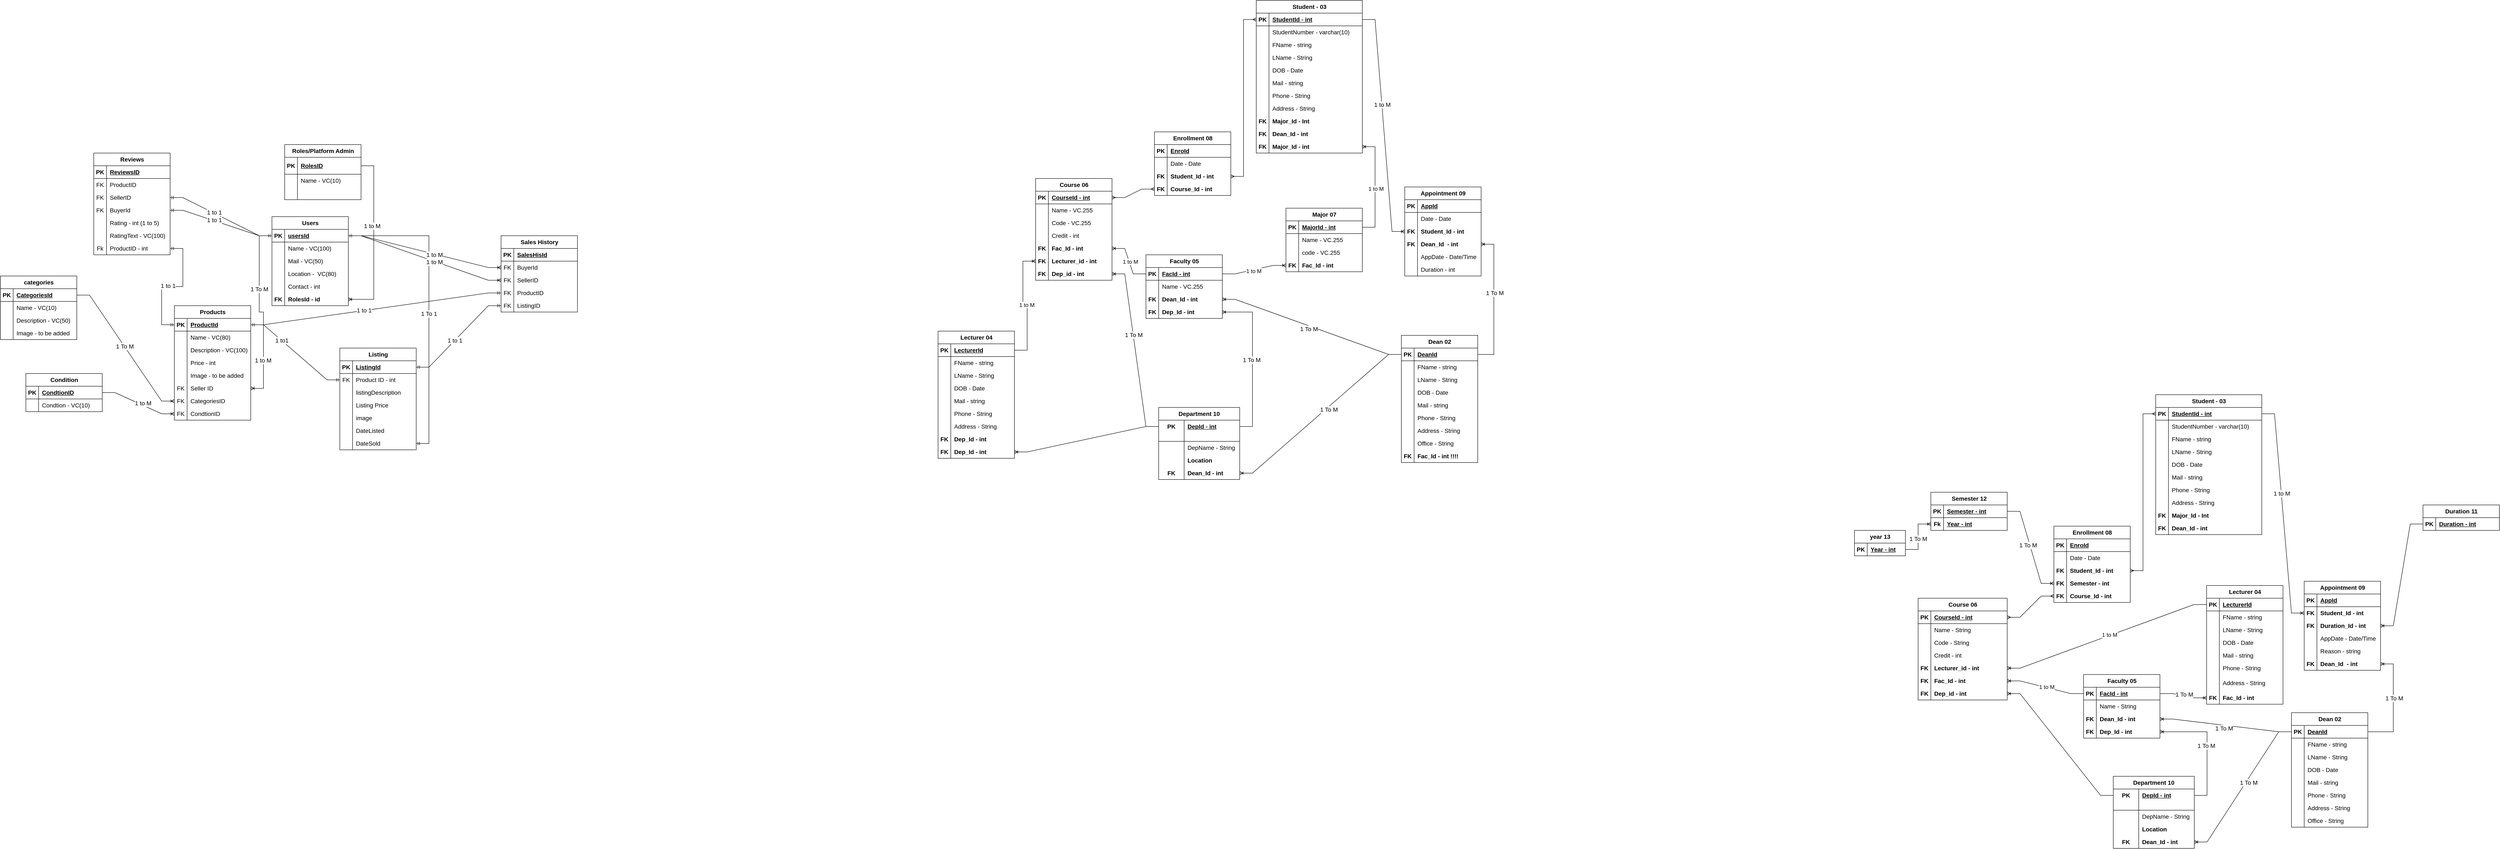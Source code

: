 <mxfile version="21.1.5" type="github">
  <diagram name="Page-1" id="yIQ34EnZDJSl39-8RyJc">
    <mxGraphModel dx="4847" dy="3183" grid="1" gridSize="10" guides="1" tooltips="1" connect="1" arrows="1" fold="1" page="1" pageScale="1" pageWidth="1100" pageHeight="850" background="none" math="0" shadow="0">
      <root>
        <mxCell id="0" />
        <mxCell id="1" parent="0" />
        <mxCell id="CM3SY56fpJn7Z1soldPd-5" value="Users" style="shape=table;startSize=30;container=1;collapsible=1;childLayout=tableLayout;fixedRows=1;rowLines=0;fontStyle=1;align=center;resizeLast=1;html=1;fontSize=14;" parent="1" vertex="1">
          <mxGeometry x="-1550" y="200" width="180" height="210" as="geometry" />
        </mxCell>
        <mxCell id="CM3SY56fpJn7Z1soldPd-6" value="" style="shape=tableRow;horizontal=0;startSize=0;swimlaneHead=0;swimlaneBody=0;fillColor=none;collapsible=0;dropTarget=0;points=[[0,0.5],[1,0.5]];portConstraint=eastwest;top=0;left=0;right=0;bottom=1;fontSize=14;" parent="CM3SY56fpJn7Z1soldPd-5" vertex="1">
          <mxGeometry y="30" width="180" height="30" as="geometry" />
        </mxCell>
        <mxCell id="CM3SY56fpJn7Z1soldPd-7" value="PK" style="shape=partialRectangle;connectable=0;fillColor=none;top=0;left=0;bottom=0;right=0;fontStyle=1;overflow=hidden;whiteSpace=wrap;html=1;fontSize=14;" parent="CM3SY56fpJn7Z1soldPd-6" vertex="1">
          <mxGeometry width="30" height="30" as="geometry">
            <mxRectangle width="30" height="30" as="alternateBounds" />
          </mxGeometry>
        </mxCell>
        <mxCell id="CM3SY56fpJn7Z1soldPd-8" value="usersId" style="shape=partialRectangle;connectable=0;fillColor=none;top=0;left=0;bottom=0;right=0;align=left;spacingLeft=6;fontStyle=5;overflow=hidden;whiteSpace=wrap;html=1;fontSize=14;" parent="CM3SY56fpJn7Z1soldPd-6" vertex="1">
          <mxGeometry x="30" width="150" height="30" as="geometry">
            <mxRectangle width="150" height="30" as="alternateBounds" />
          </mxGeometry>
        </mxCell>
        <mxCell id="CM3SY56fpJn7Z1soldPd-18" value="" style="shape=tableRow;horizontal=0;startSize=0;swimlaneHead=0;swimlaneBody=0;fillColor=none;collapsible=0;dropTarget=0;points=[[0,0.5],[1,0.5]];portConstraint=eastwest;top=0;left=0;right=0;bottom=0;fontSize=14;" parent="CM3SY56fpJn7Z1soldPd-5" vertex="1">
          <mxGeometry y="60" width="180" height="30" as="geometry" />
        </mxCell>
        <mxCell id="CM3SY56fpJn7Z1soldPd-19" value="" style="shape=partialRectangle;connectable=0;fillColor=none;top=0;left=0;bottom=0;right=0;editable=1;overflow=hidden;whiteSpace=wrap;html=1;fontSize=14;" parent="CM3SY56fpJn7Z1soldPd-18" vertex="1">
          <mxGeometry width="30" height="30" as="geometry">
            <mxRectangle width="30" height="30" as="alternateBounds" />
          </mxGeometry>
        </mxCell>
        <mxCell id="CM3SY56fpJn7Z1soldPd-20" value="Name - VC(100)" style="shape=partialRectangle;connectable=0;fillColor=none;top=0;left=0;bottom=0;right=0;align=left;spacingLeft=6;overflow=hidden;whiteSpace=wrap;html=1;fontSize=14;" parent="CM3SY56fpJn7Z1soldPd-18" vertex="1">
          <mxGeometry x="30" width="150" height="30" as="geometry">
            <mxRectangle width="150" height="30" as="alternateBounds" />
          </mxGeometry>
        </mxCell>
        <mxCell id="CM3SY56fpJn7Z1soldPd-129" value="" style="shape=tableRow;horizontal=0;startSize=0;swimlaneHead=0;swimlaneBody=0;fillColor=none;collapsible=0;dropTarget=0;points=[[0,0.5],[1,0.5]];portConstraint=eastwest;top=0;left=0;right=0;bottom=0;fontSize=14;" parent="CM3SY56fpJn7Z1soldPd-5" vertex="1">
          <mxGeometry y="90" width="180" height="30" as="geometry" />
        </mxCell>
        <mxCell id="CM3SY56fpJn7Z1soldPd-130" value="" style="shape=partialRectangle;connectable=0;fillColor=none;top=0;left=0;bottom=0;right=0;editable=1;overflow=hidden;whiteSpace=wrap;html=1;fontSize=14;" parent="CM3SY56fpJn7Z1soldPd-129" vertex="1">
          <mxGeometry width="30" height="30" as="geometry">
            <mxRectangle width="30" height="30" as="alternateBounds" />
          </mxGeometry>
        </mxCell>
        <mxCell id="CM3SY56fpJn7Z1soldPd-131" value="Mail - VC(50)" style="shape=partialRectangle;connectable=0;fillColor=none;top=0;left=0;bottom=0;right=0;align=left;spacingLeft=6;overflow=hidden;whiteSpace=wrap;html=1;fontSize=14;" parent="CM3SY56fpJn7Z1soldPd-129" vertex="1">
          <mxGeometry x="30" width="150" height="30" as="geometry">
            <mxRectangle width="150" height="30" as="alternateBounds" />
          </mxGeometry>
        </mxCell>
        <mxCell id="CM3SY56fpJn7Z1soldPd-135" value="" style="shape=tableRow;horizontal=0;startSize=0;swimlaneHead=0;swimlaneBody=0;fillColor=none;collapsible=0;dropTarget=0;points=[[0,0.5],[1,0.5]];portConstraint=eastwest;top=0;left=0;right=0;bottom=0;fontSize=14;" parent="CM3SY56fpJn7Z1soldPd-5" vertex="1">
          <mxGeometry y="120" width="180" height="30" as="geometry" />
        </mxCell>
        <mxCell id="CM3SY56fpJn7Z1soldPd-136" value="" style="shape=partialRectangle;connectable=0;fillColor=none;top=0;left=0;bottom=0;right=0;editable=1;overflow=hidden;whiteSpace=wrap;html=1;fontSize=14;" parent="CM3SY56fpJn7Z1soldPd-135" vertex="1">
          <mxGeometry width="30" height="30" as="geometry">
            <mxRectangle width="30" height="30" as="alternateBounds" />
          </mxGeometry>
        </mxCell>
        <mxCell id="CM3SY56fpJn7Z1soldPd-137" value="Location -&amp;nbsp; VC(80)" style="shape=partialRectangle;connectable=0;fillColor=none;top=0;left=0;bottom=0;right=0;align=left;spacingLeft=6;overflow=hidden;whiteSpace=wrap;html=1;fontSize=14;" parent="CM3SY56fpJn7Z1soldPd-135" vertex="1">
          <mxGeometry x="30" width="150" height="30" as="geometry">
            <mxRectangle width="150" height="30" as="alternateBounds" />
          </mxGeometry>
        </mxCell>
        <mxCell id="CM3SY56fpJn7Z1soldPd-138" value="" style="shape=tableRow;horizontal=0;startSize=0;swimlaneHead=0;swimlaneBody=0;fillColor=none;collapsible=0;dropTarget=0;points=[[0,0.5],[1,0.5]];portConstraint=eastwest;top=0;left=0;right=0;bottom=0;fontSize=14;" parent="CM3SY56fpJn7Z1soldPd-5" vertex="1">
          <mxGeometry y="150" width="180" height="30" as="geometry" />
        </mxCell>
        <mxCell id="CM3SY56fpJn7Z1soldPd-139" value="" style="shape=partialRectangle;connectable=0;fillColor=none;top=0;left=0;bottom=0;right=0;editable=1;overflow=hidden;whiteSpace=wrap;html=1;fontSize=14;" parent="CM3SY56fpJn7Z1soldPd-138" vertex="1">
          <mxGeometry width="30" height="30" as="geometry">
            <mxRectangle width="30" height="30" as="alternateBounds" />
          </mxGeometry>
        </mxCell>
        <mxCell id="CM3SY56fpJn7Z1soldPd-140" value="Contact - int" style="shape=partialRectangle;connectable=0;fillColor=none;top=0;left=0;bottom=0;right=0;align=left;spacingLeft=6;overflow=hidden;whiteSpace=wrap;html=1;fontSize=14;" parent="CM3SY56fpJn7Z1soldPd-138" vertex="1">
          <mxGeometry x="30" width="150" height="30" as="geometry">
            <mxRectangle width="150" height="30" as="alternateBounds" />
          </mxGeometry>
        </mxCell>
        <mxCell id="CM3SY56fpJn7Z1soldPd-132" value="" style="shape=tableRow;horizontal=0;startSize=0;swimlaneHead=0;swimlaneBody=0;fillColor=none;collapsible=0;dropTarget=0;points=[[0,0.5],[1,0.5]];portConstraint=eastwest;top=0;left=0;right=0;bottom=0;fontSize=14;" parent="CM3SY56fpJn7Z1soldPd-5" vertex="1">
          <mxGeometry y="180" width="180" height="30" as="geometry" />
        </mxCell>
        <mxCell id="CM3SY56fpJn7Z1soldPd-133" value="&lt;b&gt;FK&lt;/b&gt;" style="shape=partialRectangle;connectable=0;fillColor=none;top=0;left=0;bottom=0;right=0;editable=1;overflow=hidden;whiteSpace=wrap;html=1;fontSize=14;" parent="CM3SY56fpJn7Z1soldPd-132" vertex="1">
          <mxGeometry width="30" height="30" as="geometry">
            <mxRectangle width="30" height="30" as="alternateBounds" />
          </mxGeometry>
        </mxCell>
        <mxCell id="CM3SY56fpJn7Z1soldPd-134" value="&lt;b&gt;RolesId - id&lt;/b&gt;" style="shape=partialRectangle;connectable=0;fillColor=none;top=0;left=0;bottom=0;right=0;align=left;spacingLeft=6;overflow=hidden;whiteSpace=wrap;html=1;fontSize=14;" parent="CM3SY56fpJn7Z1soldPd-132" vertex="1">
          <mxGeometry x="30" width="150" height="30" as="geometry">
            <mxRectangle width="150" height="30" as="alternateBounds" />
          </mxGeometry>
        </mxCell>
        <mxCell id="CM3SY56fpJn7Z1soldPd-24" value="Products" style="shape=table;startSize=30;container=1;collapsible=1;childLayout=tableLayout;fixedRows=1;rowLines=0;fontStyle=1;align=center;resizeLast=1;html=1;fontSize=14;" parent="1" vertex="1">
          <mxGeometry x="-1780" y="410" width="180" height="270" as="geometry" />
        </mxCell>
        <mxCell id="CM3SY56fpJn7Z1soldPd-25" value="" style="shape=tableRow;horizontal=0;startSize=0;swimlaneHead=0;swimlaneBody=0;fillColor=none;collapsible=0;dropTarget=0;points=[[0,0.5],[1,0.5]];portConstraint=eastwest;top=0;left=0;right=0;bottom=1;fontSize=14;" parent="CM3SY56fpJn7Z1soldPd-24" vertex="1">
          <mxGeometry y="30" width="180" height="30" as="geometry" />
        </mxCell>
        <mxCell id="CM3SY56fpJn7Z1soldPd-26" value="PK" style="shape=partialRectangle;connectable=0;fillColor=none;top=0;left=0;bottom=0;right=0;fontStyle=1;overflow=hidden;whiteSpace=wrap;html=1;fontSize=14;" parent="CM3SY56fpJn7Z1soldPd-25" vertex="1">
          <mxGeometry width="30" height="30" as="geometry">
            <mxRectangle width="30" height="30" as="alternateBounds" />
          </mxGeometry>
        </mxCell>
        <mxCell id="CM3SY56fpJn7Z1soldPd-27" value="ProductId" style="shape=partialRectangle;connectable=0;fillColor=none;top=0;left=0;bottom=0;right=0;align=left;spacingLeft=6;fontStyle=5;overflow=hidden;whiteSpace=wrap;html=1;fontSize=14;" parent="CM3SY56fpJn7Z1soldPd-25" vertex="1">
          <mxGeometry x="30" width="150" height="30" as="geometry">
            <mxRectangle width="150" height="30" as="alternateBounds" />
          </mxGeometry>
        </mxCell>
        <mxCell id="CM3SY56fpJn7Z1soldPd-28" value="" style="shape=tableRow;horizontal=0;startSize=0;swimlaneHead=0;swimlaneBody=0;fillColor=none;collapsible=0;dropTarget=0;points=[[0,0.5],[1,0.5]];portConstraint=eastwest;top=0;left=0;right=0;bottom=0;fontSize=14;" parent="CM3SY56fpJn7Z1soldPd-24" vertex="1">
          <mxGeometry y="60" width="180" height="30" as="geometry" />
        </mxCell>
        <mxCell id="CM3SY56fpJn7Z1soldPd-29" value="" style="shape=partialRectangle;connectable=0;fillColor=none;top=0;left=0;bottom=0;right=0;editable=1;overflow=hidden;whiteSpace=wrap;html=1;fontSize=14;" parent="CM3SY56fpJn7Z1soldPd-28" vertex="1">
          <mxGeometry width="30" height="30" as="geometry">
            <mxRectangle width="30" height="30" as="alternateBounds" />
          </mxGeometry>
        </mxCell>
        <mxCell id="CM3SY56fpJn7Z1soldPd-30" value="Name - VC(80)" style="shape=partialRectangle;connectable=0;fillColor=none;top=0;left=0;bottom=0;right=0;align=left;spacingLeft=6;overflow=hidden;whiteSpace=wrap;html=1;fontSize=14;" parent="CM3SY56fpJn7Z1soldPd-28" vertex="1">
          <mxGeometry x="30" width="150" height="30" as="geometry">
            <mxRectangle width="150" height="30" as="alternateBounds" />
          </mxGeometry>
        </mxCell>
        <mxCell id="CM3SY56fpJn7Z1soldPd-141" value="" style="shape=tableRow;horizontal=0;startSize=0;swimlaneHead=0;swimlaneBody=0;fillColor=none;collapsible=0;dropTarget=0;points=[[0,0.5],[1,0.5]];portConstraint=eastwest;top=0;left=0;right=0;bottom=0;fontSize=14;" parent="CM3SY56fpJn7Z1soldPd-24" vertex="1">
          <mxGeometry y="90" width="180" height="30" as="geometry" />
        </mxCell>
        <mxCell id="CM3SY56fpJn7Z1soldPd-142" value="" style="shape=partialRectangle;connectable=0;fillColor=none;top=0;left=0;bottom=0;right=0;editable=1;overflow=hidden;whiteSpace=wrap;html=1;fontSize=14;" parent="CM3SY56fpJn7Z1soldPd-141" vertex="1">
          <mxGeometry width="30" height="30" as="geometry">
            <mxRectangle width="30" height="30" as="alternateBounds" />
          </mxGeometry>
        </mxCell>
        <mxCell id="CM3SY56fpJn7Z1soldPd-143" value="Description - VC(100)" style="shape=partialRectangle;connectable=0;fillColor=none;top=0;left=0;bottom=0;right=0;align=left;spacingLeft=6;overflow=hidden;whiteSpace=wrap;html=1;fontSize=14;" parent="CM3SY56fpJn7Z1soldPd-141" vertex="1">
          <mxGeometry x="30" width="150" height="30" as="geometry">
            <mxRectangle width="150" height="30" as="alternateBounds" />
          </mxGeometry>
        </mxCell>
        <mxCell id="CM3SY56fpJn7Z1soldPd-163" value="" style="shape=tableRow;horizontal=0;startSize=0;swimlaneHead=0;swimlaneBody=0;fillColor=none;collapsible=0;dropTarget=0;points=[[0,0.5],[1,0.5]];portConstraint=eastwest;top=0;left=0;right=0;bottom=0;fontSize=14;" parent="CM3SY56fpJn7Z1soldPd-24" vertex="1">
          <mxGeometry y="120" width="180" height="30" as="geometry" />
        </mxCell>
        <mxCell id="CM3SY56fpJn7Z1soldPd-164" value="" style="shape=partialRectangle;connectable=0;fillColor=none;top=0;left=0;bottom=0;right=0;editable=1;overflow=hidden;whiteSpace=wrap;html=1;fontSize=14;" parent="CM3SY56fpJn7Z1soldPd-163" vertex="1">
          <mxGeometry width="30" height="30" as="geometry">
            <mxRectangle width="30" height="30" as="alternateBounds" />
          </mxGeometry>
        </mxCell>
        <mxCell id="CM3SY56fpJn7Z1soldPd-165" value="Price - int" style="shape=partialRectangle;connectable=0;fillColor=none;top=0;left=0;bottom=0;right=0;align=left;spacingLeft=6;overflow=hidden;whiteSpace=wrap;html=1;fontSize=14;" parent="CM3SY56fpJn7Z1soldPd-163" vertex="1">
          <mxGeometry x="30" width="150" height="30" as="geometry">
            <mxRectangle width="150" height="30" as="alternateBounds" />
          </mxGeometry>
        </mxCell>
        <mxCell id="CM3SY56fpJn7Z1soldPd-166" value="" style="shape=tableRow;horizontal=0;startSize=0;swimlaneHead=0;swimlaneBody=0;fillColor=none;collapsible=0;dropTarget=0;points=[[0,0.5],[1,0.5]];portConstraint=eastwest;top=0;left=0;right=0;bottom=0;fontSize=14;" parent="CM3SY56fpJn7Z1soldPd-24" vertex="1">
          <mxGeometry y="150" width="180" height="30" as="geometry" />
        </mxCell>
        <mxCell id="CM3SY56fpJn7Z1soldPd-167" value="" style="shape=partialRectangle;connectable=0;fillColor=none;top=0;left=0;bottom=0;right=0;editable=1;overflow=hidden;whiteSpace=wrap;html=1;fontSize=14;" parent="CM3SY56fpJn7Z1soldPd-166" vertex="1">
          <mxGeometry width="30" height="30" as="geometry">
            <mxRectangle width="30" height="30" as="alternateBounds" />
          </mxGeometry>
        </mxCell>
        <mxCell id="CM3SY56fpJn7Z1soldPd-168" value="Image - to be added" style="shape=partialRectangle;connectable=0;fillColor=none;top=0;left=0;bottom=0;right=0;align=left;spacingLeft=6;overflow=hidden;whiteSpace=wrap;html=1;fontSize=14;" parent="CM3SY56fpJn7Z1soldPd-166" vertex="1">
          <mxGeometry x="30" width="150" height="30" as="geometry">
            <mxRectangle width="150" height="30" as="alternateBounds" />
          </mxGeometry>
        </mxCell>
        <mxCell id="CM3SY56fpJn7Z1soldPd-144" value="" style="shape=tableRow;horizontal=0;startSize=0;swimlaneHead=0;swimlaneBody=0;fillColor=none;collapsible=0;dropTarget=0;points=[[0,0.5],[1,0.5]];portConstraint=eastwest;top=0;left=0;right=0;bottom=0;fontSize=14;" parent="CM3SY56fpJn7Z1soldPd-24" vertex="1">
          <mxGeometry y="180" width="180" height="30" as="geometry" />
        </mxCell>
        <mxCell id="CM3SY56fpJn7Z1soldPd-145" value="FK" style="shape=partialRectangle;connectable=0;fillColor=none;top=0;left=0;bottom=0;right=0;editable=1;overflow=hidden;whiteSpace=wrap;html=1;fontSize=14;" parent="CM3SY56fpJn7Z1soldPd-144" vertex="1">
          <mxGeometry width="30" height="30" as="geometry">
            <mxRectangle width="30" height="30" as="alternateBounds" />
          </mxGeometry>
        </mxCell>
        <mxCell id="CM3SY56fpJn7Z1soldPd-146" value="Seller ID" style="shape=partialRectangle;connectable=0;fillColor=none;top=0;left=0;bottom=0;right=0;align=left;spacingLeft=6;overflow=hidden;whiteSpace=wrap;html=1;fontSize=14;" parent="CM3SY56fpJn7Z1soldPd-144" vertex="1">
          <mxGeometry x="30" width="150" height="30" as="geometry">
            <mxRectangle width="150" height="30" as="alternateBounds" />
          </mxGeometry>
        </mxCell>
        <mxCell id="CM3SY56fpJn7Z1soldPd-100" value="" style="shape=tableRow;horizontal=0;startSize=0;swimlaneHead=0;swimlaneBody=0;fillColor=none;collapsible=0;dropTarget=0;points=[[0,0.5],[1,0.5]];portConstraint=eastwest;top=0;left=0;right=0;bottom=0;fontSize=14;" parent="CM3SY56fpJn7Z1soldPd-24" vertex="1">
          <mxGeometry y="210" width="180" height="30" as="geometry" />
        </mxCell>
        <mxCell id="CM3SY56fpJn7Z1soldPd-101" value="FK" style="shape=partialRectangle;connectable=0;fillColor=none;top=0;left=0;bottom=0;right=0;editable=1;overflow=hidden;whiteSpace=wrap;html=1;fontSize=14;" parent="CM3SY56fpJn7Z1soldPd-100" vertex="1">
          <mxGeometry width="30" height="30" as="geometry">
            <mxRectangle width="30" height="30" as="alternateBounds" />
          </mxGeometry>
        </mxCell>
        <mxCell id="CM3SY56fpJn7Z1soldPd-102" value="CategoriesID" style="shape=partialRectangle;connectable=0;fillColor=none;top=0;left=0;bottom=0;right=0;align=left;spacingLeft=6;overflow=hidden;whiteSpace=wrap;html=1;fontSize=14;" parent="CM3SY56fpJn7Z1soldPd-100" vertex="1">
          <mxGeometry x="30" width="150" height="30" as="geometry">
            <mxRectangle width="150" height="30" as="alternateBounds" />
          </mxGeometry>
        </mxCell>
        <mxCell id="CM3SY56fpJn7Z1soldPd-157" value="" style="shape=tableRow;horizontal=0;startSize=0;swimlaneHead=0;swimlaneBody=0;fillColor=none;collapsible=0;dropTarget=0;points=[[0,0.5],[1,0.5]];portConstraint=eastwest;top=0;left=0;right=0;bottom=0;fontSize=14;" parent="CM3SY56fpJn7Z1soldPd-24" vertex="1">
          <mxGeometry y="240" width="180" height="30" as="geometry" />
        </mxCell>
        <mxCell id="CM3SY56fpJn7Z1soldPd-158" value="FK" style="shape=partialRectangle;connectable=0;fillColor=none;top=0;left=0;bottom=0;right=0;editable=1;overflow=hidden;whiteSpace=wrap;html=1;fontSize=14;" parent="CM3SY56fpJn7Z1soldPd-157" vertex="1">
          <mxGeometry width="30" height="30" as="geometry">
            <mxRectangle width="30" height="30" as="alternateBounds" />
          </mxGeometry>
        </mxCell>
        <mxCell id="CM3SY56fpJn7Z1soldPd-159" value="CondtionID" style="shape=partialRectangle;connectable=0;fillColor=none;top=0;left=0;bottom=0;right=0;align=left;spacingLeft=6;overflow=hidden;whiteSpace=wrap;html=1;fontSize=14;" parent="CM3SY56fpJn7Z1soldPd-157" vertex="1">
          <mxGeometry x="30" width="150" height="30" as="geometry">
            <mxRectangle width="150" height="30" as="alternateBounds" />
          </mxGeometry>
        </mxCell>
        <mxCell id="CM3SY56fpJn7Z1soldPd-38" value="Listing" style="shape=table;startSize=30;container=1;collapsible=1;childLayout=tableLayout;fixedRows=1;rowLines=0;fontStyle=1;align=center;resizeLast=1;html=1;fontSize=14;" parent="1" vertex="1">
          <mxGeometry x="-1390" y="510" width="180" height="240" as="geometry" />
        </mxCell>
        <mxCell id="CM3SY56fpJn7Z1soldPd-39" value="" style="shape=tableRow;horizontal=0;startSize=0;swimlaneHead=0;swimlaneBody=0;fillColor=none;collapsible=0;dropTarget=0;points=[[0,0.5],[1,0.5]];portConstraint=eastwest;top=0;left=0;right=0;bottom=1;fontSize=14;" parent="CM3SY56fpJn7Z1soldPd-38" vertex="1">
          <mxGeometry y="30" width="180" height="30" as="geometry" />
        </mxCell>
        <mxCell id="CM3SY56fpJn7Z1soldPd-40" value="PK" style="shape=partialRectangle;connectable=0;fillColor=none;top=0;left=0;bottom=0;right=0;fontStyle=1;overflow=hidden;whiteSpace=wrap;html=1;fontSize=14;" parent="CM3SY56fpJn7Z1soldPd-39" vertex="1">
          <mxGeometry width="30" height="30" as="geometry">
            <mxRectangle width="30" height="30" as="alternateBounds" />
          </mxGeometry>
        </mxCell>
        <mxCell id="CM3SY56fpJn7Z1soldPd-41" value="ListingId" style="shape=partialRectangle;connectable=0;fillColor=none;top=0;left=0;bottom=0;right=0;align=left;spacingLeft=6;fontStyle=5;overflow=hidden;whiteSpace=wrap;html=1;fontSize=14;" parent="CM3SY56fpJn7Z1soldPd-39" vertex="1">
          <mxGeometry x="30" width="150" height="30" as="geometry">
            <mxRectangle width="150" height="30" as="alternateBounds" />
          </mxGeometry>
        </mxCell>
        <mxCell id="CM3SY56fpJn7Z1soldPd-193" value="" style="shape=tableRow;horizontal=0;startSize=0;swimlaneHead=0;swimlaneBody=0;fillColor=none;collapsible=0;dropTarget=0;points=[[0,0.5],[1,0.5]];portConstraint=eastwest;top=0;left=0;right=0;bottom=0;fontSize=14;" parent="CM3SY56fpJn7Z1soldPd-38" vertex="1">
          <mxGeometry y="60" width="180" height="30" as="geometry" />
        </mxCell>
        <mxCell id="CM3SY56fpJn7Z1soldPd-194" value="FK" style="shape=partialRectangle;connectable=0;fillColor=none;top=0;left=0;bottom=0;right=0;editable=1;overflow=hidden;whiteSpace=wrap;html=1;fontSize=14;" parent="CM3SY56fpJn7Z1soldPd-193" vertex="1">
          <mxGeometry width="30" height="30" as="geometry">
            <mxRectangle width="30" height="30" as="alternateBounds" />
          </mxGeometry>
        </mxCell>
        <mxCell id="CM3SY56fpJn7Z1soldPd-195" value="Product ID - int" style="shape=partialRectangle;connectable=0;fillColor=none;top=0;left=0;bottom=0;right=0;align=left;spacingLeft=6;overflow=hidden;whiteSpace=wrap;html=1;fontSize=14;" parent="CM3SY56fpJn7Z1soldPd-193" vertex="1">
          <mxGeometry x="30" width="150" height="30" as="geometry">
            <mxRectangle width="150" height="30" as="alternateBounds" />
          </mxGeometry>
        </mxCell>
        <mxCell id="CM3SY56fpJn7Z1soldPd-196" value="" style="shape=tableRow;horizontal=0;startSize=0;swimlaneHead=0;swimlaneBody=0;fillColor=none;collapsible=0;dropTarget=0;points=[[0,0.5],[1,0.5]];portConstraint=eastwest;top=0;left=0;right=0;bottom=0;fontSize=14;" parent="CM3SY56fpJn7Z1soldPd-38" vertex="1">
          <mxGeometry y="90" width="180" height="30" as="geometry" />
        </mxCell>
        <mxCell id="CM3SY56fpJn7Z1soldPd-197" value="" style="shape=partialRectangle;connectable=0;fillColor=none;top=0;left=0;bottom=0;right=0;editable=1;overflow=hidden;whiteSpace=wrap;html=1;fontSize=14;" parent="CM3SY56fpJn7Z1soldPd-196" vertex="1">
          <mxGeometry width="30" height="30" as="geometry">
            <mxRectangle width="30" height="30" as="alternateBounds" />
          </mxGeometry>
        </mxCell>
        <mxCell id="CM3SY56fpJn7Z1soldPd-198" value="listingDescription" style="shape=partialRectangle;connectable=0;fillColor=none;top=0;left=0;bottom=0;right=0;align=left;spacingLeft=6;overflow=hidden;whiteSpace=wrap;html=1;fontSize=14;" parent="CM3SY56fpJn7Z1soldPd-196" vertex="1">
          <mxGeometry x="30" width="150" height="30" as="geometry">
            <mxRectangle width="150" height="30" as="alternateBounds" />
          </mxGeometry>
        </mxCell>
        <mxCell id="CM3SY56fpJn7Z1soldPd-199" value="" style="shape=tableRow;horizontal=0;startSize=0;swimlaneHead=0;swimlaneBody=0;fillColor=none;collapsible=0;dropTarget=0;points=[[0,0.5],[1,0.5]];portConstraint=eastwest;top=0;left=0;right=0;bottom=0;fontSize=14;" parent="CM3SY56fpJn7Z1soldPd-38" vertex="1">
          <mxGeometry y="120" width="180" height="30" as="geometry" />
        </mxCell>
        <mxCell id="CM3SY56fpJn7Z1soldPd-200" value="" style="shape=partialRectangle;connectable=0;fillColor=none;top=0;left=0;bottom=0;right=0;editable=1;overflow=hidden;whiteSpace=wrap;html=1;fontSize=14;" parent="CM3SY56fpJn7Z1soldPd-199" vertex="1">
          <mxGeometry width="30" height="30" as="geometry">
            <mxRectangle width="30" height="30" as="alternateBounds" />
          </mxGeometry>
        </mxCell>
        <mxCell id="CM3SY56fpJn7Z1soldPd-201" value="Listing Price" style="shape=partialRectangle;connectable=0;fillColor=none;top=0;left=0;bottom=0;right=0;align=left;spacingLeft=6;overflow=hidden;whiteSpace=wrap;html=1;fontSize=14;" parent="CM3SY56fpJn7Z1soldPd-199" vertex="1">
          <mxGeometry x="30" width="150" height="30" as="geometry">
            <mxRectangle width="150" height="30" as="alternateBounds" />
          </mxGeometry>
        </mxCell>
        <mxCell id="CM3SY56fpJn7Z1soldPd-202" value="" style="shape=tableRow;horizontal=0;startSize=0;swimlaneHead=0;swimlaneBody=0;fillColor=none;collapsible=0;dropTarget=0;points=[[0,0.5],[1,0.5]];portConstraint=eastwest;top=0;left=0;right=0;bottom=0;fontSize=14;" parent="CM3SY56fpJn7Z1soldPd-38" vertex="1">
          <mxGeometry y="150" width="180" height="30" as="geometry" />
        </mxCell>
        <mxCell id="CM3SY56fpJn7Z1soldPd-203" value="" style="shape=partialRectangle;connectable=0;fillColor=none;top=0;left=0;bottom=0;right=0;editable=1;overflow=hidden;whiteSpace=wrap;html=1;fontSize=14;" parent="CM3SY56fpJn7Z1soldPd-202" vertex="1">
          <mxGeometry width="30" height="30" as="geometry">
            <mxRectangle width="30" height="30" as="alternateBounds" />
          </mxGeometry>
        </mxCell>
        <mxCell id="CM3SY56fpJn7Z1soldPd-204" value="image" style="shape=partialRectangle;connectable=0;fillColor=none;top=0;left=0;bottom=0;right=0;align=left;spacingLeft=6;overflow=hidden;whiteSpace=wrap;html=1;fontSize=14;" parent="CM3SY56fpJn7Z1soldPd-202" vertex="1">
          <mxGeometry x="30" width="150" height="30" as="geometry">
            <mxRectangle width="150" height="30" as="alternateBounds" />
          </mxGeometry>
        </mxCell>
        <mxCell id="CM3SY56fpJn7Z1soldPd-205" value="" style="shape=tableRow;horizontal=0;startSize=0;swimlaneHead=0;swimlaneBody=0;fillColor=none;collapsible=0;dropTarget=0;points=[[0,0.5],[1,0.5]];portConstraint=eastwest;top=0;left=0;right=0;bottom=0;fontSize=14;" parent="CM3SY56fpJn7Z1soldPd-38" vertex="1">
          <mxGeometry y="180" width="180" height="30" as="geometry" />
        </mxCell>
        <mxCell id="CM3SY56fpJn7Z1soldPd-206" value="" style="shape=partialRectangle;connectable=0;fillColor=none;top=0;left=0;bottom=0;right=0;editable=1;overflow=hidden;whiteSpace=wrap;html=1;fontSize=14;" parent="CM3SY56fpJn7Z1soldPd-205" vertex="1">
          <mxGeometry width="30" height="30" as="geometry">
            <mxRectangle width="30" height="30" as="alternateBounds" />
          </mxGeometry>
        </mxCell>
        <mxCell id="CM3SY56fpJn7Z1soldPd-207" value="DateListed" style="shape=partialRectangle;connectable=0;fillColor=none;top=0;left=0;bottom=0;right=0;align=left;spacingLeft=6;overflow=hidden;whiteSpace=wrap;html=1;fontSize=14;" parent="CM3SY56fpJn7Z1soldPd-205" vertex="1">
          <mxGeometry x="30" width="150" height="30" as="geometry">
            <mxRectangle width="150" height="30" as="alternateBounds" />
          </mxGeometry>
        </mxCell>
        <mxCell id="CM3SY56fpJn7Z1soldPd-84" value="" style="shape=tableRow;horizontal=0;startSize=0;swimlaneHead=0;swimlaneBody=0;fillColor=none;collapsible=0;dropTarget=0;points=[[0,0.5],[1,0.5]];portConstraint=eastwest;top=0;left=0;right=0;bottom=0;fontSize=14;" parent="CM3SY56fpJn7Z1soldPd-38" vertex="1">
          <mxGeometry y="210" width="180" height="30" as="geometry" />
        </mxCell>
        <mxCell id="CM3SY56fpJn7Z1soldPd-85" value="" style="shape=partialRectangle;connectable=0;fillColor=none;top=0;left=0;bottom=0;right=0;editable=1;overflow=hidden;whiteSpace=wrap;html=1;fontSize=14;" parent="CM3SY56fpJn7Z1soldPd-84" vertex="1">
          <mxGeometry width="30" height="30" as="geometry">
            <mxRectangle width="30" height="30" as="alternateBounds" />
          </mxGeometry>
        </mxCell>
        <mxCell id="CM3SY56fpJn7Z1soldPd-86" value="DateSold" style="shape=partialRectangle;connectable=0;fillColor=none;top=0;left=0;bottom=0;right=0;align=left;spacingLeft=6;overflow=hidden;whiteSpace=wrap;html=1;fontSize=14;" parent="CM3SY56fpJn7Z1soldPd-84" vertex="1">
          <mxGeometry x="30" width="150" height="30" as="geometry">
            <mxRectangle width="150" height="30" as="alternateBounds" />
          </mxGeometry>
        </mxCell>
        <mxCell id="CM3SY56fpJn7Z1soldPd-45" value="Reviews" style="shape=table;startSize=30;container=1;collapsible=1;childLayout=tableLayout;fixedRows=1;rowLines=0;fontStyle=1;align=center;resizeLast=1;html=1;fontSize=14;" parent="1" vertex="1">
          <mxGeometry x="-1970" y="50" width="180" height="240" as="geometry" />
        </mxCell>
        <mxCell id="CM3SY56fpJn7Z1soldPd-46" value="" style="shape=tableRow;horizontal=0;startSize=0;swimlaneHead=0;swimlaneBody=0;fillColor=none;collapsible=0;dropTarget=0;points=[[0,0.5],[1,0.5]];portConstraint=eastwest;top=0;left=0;right=0;bottom=1;fontSize=14;" parent="CM3SY56fpJn7Z1soldPd-45" vertex="1">
          <mxGeometry y="30" width="180" height="30" as="geometry" />
        </mxCell>
        <mxCell id="CM3SY56fpJn7Z1soldPd-47" value="PK" style="shape=partialRectangle;connectable=0;fillColor=none;top=0;left=0;bottom=0;right=0;fontStyle=1;overflow=hidden;whiteSpace=wrap;html=1;fontSize=14;" parent="CM3SY56fpJn7Z1soldPd-46" vertex="1">
          <mxGeometry width="30" height="30" as="geometry">
            <mxRectangle width="30" height="30" as="alternateBounds" />
          </mxGeometry>
        </mxCell>
        <mxCell id="CM3SY56fpJn7Z1soldPd-48" value="ReviewsID" style="shape=partialRectangle;connectable=0;fillColor=none;top=0;left=0;bottom=0;right=0;align=left;spacingLeft=6;fontStyle=5;overflow=hidden;whiteSpace=wrap;html=1;fontSize=14;" parent="CM3SY56fpJn7Z1soldPd-46" vertex="1">
          <mxGeometry x="30" width="150" height="30" as="geometry">
            <mxRectangle width="150" height="30" as="alternateBounds" />
          </mxGeometry>
        </mxCell>
        <mxCell id="CM3SY56fpJn7Z1soldPd-49" value="" style="shape=tableRow;horizontal=0;startSize=0;swimlaneHead=0;swimlaneBody=0;fillColor=none;collapsible=0;dropTarget=0;points=[[0,0.5],[1,0.5]];portConstraint=eastwest;top=0;left=0;right=0;bottom=0;fontSize=14;" parent="CM3SY56fpJn7Z1soldPd-45" vertex="1">
          <mxGeometry y="60" width="180" height="30" as="geometry" />
        </mxCell>
        <mxCell id="CM3SY56fpJn7Z1soldPd-50" value="FK" style="shape=partialRectangle;connectable=0;fillColor=none;top=0;left=0;bottom=0;right=0;editable=1;overflow=hidden;whiteSpace=wrap;html=1;fontSize=14;" parent="CM3SY56fpJn7Z1soldPd-49" vertex="1">
          <mxGeometry width="30" height="30" as="geometry">
            <mxRectangle width="30" height="30" as="alternateBounds" />
          </mxGeometry>
        </mxCell>
        <mxCell id="CM3SY56fpJn7Z1soldPd-51" value="ProductID" style="shape=partialRectangle;connectable=0;fillColor=none;top=0;left=0;bottom=0;right=0;align=left;spacingLeft=6;overflow=hidden;whiteSpace=wrap;html=1;fontSize=14;" parent="CM3SY56fpJn7Z1soldPd-49" vertex="1">
          <mxGeometry x="30" width="150" height="30" as="geometry">
            <mxRectangle width="150" height="30" as="alternateBounds" />
          </mxGeometry>
        </mxCell>
        <mxCell id="CM3SY56fpJn7Z1soldPd-52" value="" style="shape=tableRow;horizontal=0;startSize=0;swimlaneHead=0;swimlaneBody=0;fillColor=none;collapsible=0;dropTarget=0;points=[[0,0.5],[1,0.5]];portConstraint=eastwest;top=0;left=0;right=0;bottom=0;fontSize=14;" parent="CM3SY56fpJn7Z1soldPd-45" vertex="1">
          <mxGeometry y="90" width="180" height="30" as="geometry" />
        </mxCell>
        <mxCell id="CM3SY56fpJn7Z1soldPd-53" value="FK" style="shape=partialRectangle;connectable=0;fillColor=none;top=0;left=0;bottom=0;right=0;editable=1;overflow=hidden;whiteSpace=wrap;html=1;fontSize=14;" parent="CM3SY56fpJn7Z1soldPd-52" vertex="1">
          <mxGeometry width="30" height="30" as="geometry">
            <mxRectangle width="30" height="30" as="alternateBounds" />
          </mxGeometry>
        </mxCell>
        <mxCell id="CM3SY56fpJn7Z1soldPd-54" value="SellerID" style="shape=partialRectangle;connectable=0;fillColor=none;top=0;left=0;bottom=0;right=0;align=left;spacingLeft=6;overflow=hidden;whiteSpace=wrap;html=1;fontSize=14;" parent="CM3SY56fpJn7Z1soldPd-52" vertex="1">
          <mxGeometry x="30" width="150" height="30" as="geometry">
            <mxRectangle width="150" height="30" as="alternateBounds" />
          </mxGeometry>
        </mxCell>
        <mxCell id="CM3SY56fpJn7Z1soldPd-87" value="" style="shape=tableRow;horizontal=0;startSize=0;swimlaneHead=0;swimlaneBody=0;fillColor=none;collapsible=0;dropTarget=0;points=[[0,0.5],[1,0.5]];portConstraint=eastwest;top=0;left=0;right=0;bottom=0;fontSize=14;" parent="CM3SY56fpJn7Z1soldPd-45" vertex="1">
          <mxGeometry y="120" width="180" height="30" as="geometry" />
        </mxCell>
        <mxCell id="CM3SY56fpJn7Z1soldPd-88" value="FK" style="shape=partialRectangle;connectable=0;fillColor=none;top=0;left=0;bottom=0;right=0;editable=1;overflow=hidden;whiteSpace=wrap;html=1;fontSize=14;" parent="CM3SY56fpJn7Z1soldPd-87" vertex="1">
          <mxGeometry width="30" height="30" as="geometry">
            <mxRectangle width="30" height="30" as="alternateBounds" />
          </mxGeometry>
        </mxCell>
        <mxCell id="CM3SY56fpJn7Z1soldPd-89" value="BuyerId" style="shape=partialRectangle;connectable=0;fillColor=none;top=0;left=0;bottom=0;right=0;align=left;spacingLeft=6;overflow=hidden;whiteSpace=wrap;html=1;fontSize=14;" parent="CM3SY56fpJn7Z1soldPd-87" vertex="1">
          <mxGeometry x="30" width="150" height="30" as="geometry">
            <mxRectangle width="150" height="30" as="alternateBounds" />
          </mxGeometry>
        </mxCell>
        <mxCell id="CM3SY56fpJn7Z1soldPd-210" value="" style="shape=tableRow;horizontal=0;startSize=0;swimlaneHead=0;swimlaneBody=0;fillColor=none;collapsible=0;dropTarget=0;points=[[0,0.5],[1,0.5]];portConstraint=eastwest;top=0;left=0;right=0;bottom=0;fontSize=14;" parent="CM3SY56fpJn7Z1soldPd-45" vertex="1">
          <mxGeometry y="150" width="180" height="30" as="geometry" />
        </mxCell>
        <mxCell id="CM3SY56fpJn7Z1soldPd-211" value="" style="shape=partialRectangle;connectable=0;fillColor=none;top=0;left=0;bottom=0;right=0;editable=1;overflow=hidden;whiteSpace=wrap;html=1;fontSize=14;" parent="CM3SY56fpJn7Z1soldPd-210" vertex="1">
          <mxGeometry width="30" height="30" as="geometry">
            <mxRectangle width="30" height="30" as="alternateBounds" />
          </mxGeometry>
        </mxCell>
        <mxCell id="CM3SY56fpJn7Z1soldPd-212" value="Rating - int (1 to 5)" style="shape=partialRectangle;connectable=0;fillColor=none;top=0;left=0;bottom=0;right=0;align=left;spacingLeft=6;overflow=hidden;whiteSpace=wrap;html=1;fontSize=14;" parent="CM3SY56fpJn7Z1soldPd-210" vertex="1">
          <mxGeometry x="30" width="150" height="30" as="geometry">
            <mxRectangle width="150" height="30" as="alternateBounds" />
          </mxGeometry>
        </mxCell>
        <mxCell id="CM3SY56fpJn7Z1soldPd-213" value="" style="shape=tableRow;horizontal=0;startSize=0;swimlaneHead=0;swimlaneBody=0;fillColor=none;collapsible=0;dropTarget=0;points=[[0,0.5],[1,0.5]];portConstraint=eastwest;top=0;left=0;right=0;bottom=0;fontSize=14;" parent="CM3SY56fpJn7Z1soldPd-45" vertex="1">
          <mxGeometry y="180" width="180" height="30" as="geometry" />
        </mxCell>
        <mxCell id="CM3SY56fpJn7Z1soldPd-214" value="" style="shape=partialRectangle;connectable=0;fillColor=none;top=0;left=0;bottom=0;right=0;editable=1;overflow=hidden;whiteSpace=wrap;html=1;fontSize=14;" parent="CM3SY56fpJn7Z1soldPd-213" vertex="1">
          <mxGeometry width="30" height="30" as="geometry">
            <mxRectangle width="30" height="30" as="alternateBounds" />
          </mxGeometry>
        </mxCell>
        <mxCell id="CM3SY56fpJn7Z1soldPd-215" value="RatingText - VC(100)" style="shape=partialRectangle;connectable=0;fillColor=none;top=0;left=0;bottom=0;right=0;align=left;spacingLeft=6;overflow=hidden;whiteSpace=wrap;html=1;fontSize=14;" parent="CM3SY56fpJn7Z1soldPd-213" vertex="1">
          <mxGeometry x="30" width="150" height="30" as="geometry">
            <mxRectangle width="150" height="30" as="alternateBounds" />
          </mxGeometry>
        </mxCell>
        <mxCell id="ViLllfKRS_G_p1Lc-L2j-1" value="" style="shape=tableRow;horizontal=0;startSize=0;swimlaneHead=0;swimlaneBody=0;fillColor=none;collapsible=0;dropTarget=0;points=[[0,0.5],[1,0.5]];portConstraint=eastwest;top=0;left=0;right=0;bottom=0;fontSize=14;" parent="CM3SY56fpJn7Z1soldPd-45" vertex="1">
          <mxGeometry y="210" width="180" height="30" as="geometry" />
        </mxCell>
        <mxCell id="ViLllfKRS_G_p1Lc-L2j-2" value="Fk" style="shape=partialRectangle;connectable=0;fillColor=none;top=0;left=0;bottom=0;right=0;editable=1;overflow=hidden;whiteSpace=wrap;html=1;fontSize=14;" parent="ViLllfKRS_G_p1Lc-L2j-1" vertex="1">
          <mxGeometry width="30" height="30" as="geometry">
            <mxRectangle width="30" height="30" as="alternateBounds" />
          </mxGeometry>
        </mxCell>
        <mxCell id="ViLllfKRS_G_p1Lc-L2j-3" value="ProductID - int" style="shape=partialRectangle;connectable=0;fillColor=none;top=0;left=0;bottom=0;right=0;align=left;spacingLeft=6;overflow=hidden;whiteSpace=wrap;html=1;fontSize=14;" parent="ViLllfKRS_G_p1Lc-L2j-1" vertex="1">
          <mxGeometry x="30" width="150" height="30" as="geometry">
            <mxRectangle width="150" height="30" as="alternateBounds" />
          </mxGeometry>
        </mxCell>
        <mxCell id="CM3SY56fpJn7Z1soldPd-55" value="Roles/Platform Admin" style="shape=table;startSize=30;container=1;collapsible=1;childLayout=tableLayout;fixedRows=1;rowLines=0;fontStyle=1;align=center;resizeLast=1;html=1;fontSize=14;" parent="1" vertex="1">
          <mxGeometry x="-1520" y="30" width="180" height="130.0" as="geometry" />
        </mxCell>
        <mxCell id="CM3SY56fpJn7Z1soldPd-56" value="" style="shape=tableRow;horizontal=0;startSize=0;swimlaneHead=0;swimlaneBody=0;fillColor=none;collapsible=0;dropTarget=0;points=[[0,0.5],[1,0.5]];portConstraint=eastwest;top=0;left=0;right=0;bottom=1;fontSize=14;" parent="CM3SY56fpJn7Z1soldPd-55" vertex="1">
          <mxGeometry y="30" width="180" height="40" as="geometry" />
        </mxCell>
        <mxCell id="CM3SY56fpJn7Z1soldPd-57" value="PK" style="shape=partialRectangle;connectable=0;fillColor=none;top=0;left=0;bottom=0;right=0;fontStyle=1;overflow=hidden;whiteSpace=wrap;html=1;fontSize=14;" parent="CM3SY56fpJn7Z1soldPd-56" vertex="1">
          <mxGeometry width="30" height="40" as="geometry">
            <mxRectangle width="30" height="40" as="alternateBounds" />
          </mxGeometry>
        </mxCell>
        <mxCell id="CM3SY56fpJn7Z1soldPd-58" value="RolesID" style="shape=partialRectangle;connectable=0;fillColor=none;top=0;left=0;bottom=0;right=0;align=left;spacingLeft=6;fontStyle=5;overflow=hidden;whiteSpace=wrap;html=1;fontSize=14;" parent="CM3SY56fpJn7Z1soldPd-56" vertex="1">
          <mxGeometry x="30" width="150" height="40" as="geometry">
            <mxRectangle width="150" height="40" as="alternateBounds" />
          </mxGeometry>
        </mxCell>
        <mxCell id="CM3SY56fpJn7Z1soldPd-59" value="" style="shape=tableRow;horizontal=0;startSize=0;swimlaneHead=0;swimlaneBody=0;fillColor=none;collapsible=0;dropTarget=0;points=[[0,0.5],[1,0.5]];portConstraint=eastwest;top=0;left=0;right=0;bottom=0;fontSize=14;" parent="CM3SY56fpJn7Z1soldPd-55" vertex="1">
          <mxGeometry y="70" width="180" height="30" as="geometry" />
        </mxCell>
        <mxCell id="CM3SY56fpJn7Z1soldPd-60" value="" style="shape=partialRectangle;connectable=0;fillColor=none;top=0;left=0;bottom=0;right=0;editable=1;overflow=hidden;whiteSpace=wrap;html=1;fontSize=14;" parent="CM3SY56fpJn7Z1soldPd-59" vertex="1">
          <mxGeometry width="30" height="30" as="geometry">
            <mxRectangle width="30" height="30" as="alternateBounds" />
          </mxGeometry>
        </mxCell>
        <mxCell id="CM3SY56fpJn7Z1soldPd-61" value="Name - VC(10)" style="shape=partialRectangle;connectable=0;fillColor=none;top=0;left=0;bottom=0;right=0;align=left;spacingLeft=6;overflow=hidden;whiteSpace=wrap;html=1;fontSize=14;" parent="CM3SY56fpJn7Z1soldPd-59" vertex="1">
          <mxGeometry x="30" width="150" height="30" as="geometry">
            <mxRectangle width="150" height="30" as="alternateBounds" />
          </mxGeometry>
        </mxCell>
        <mxCell id="CM3SY56fpJn7Z1soldPd-62" value="" style="shape=tableRow;horizontal=0;startSize=0;swimlaneHead=0;swimlaneBody=0;fillColor=none;collapsible=0;dropTarget=0;points=[[0,0.5],[1,0.5]];portConstraint=eastwest;top=0;left=0;right=0;bottom=0;fontSize=14;" parent="CM3SY56fpJn7Z1soldPd-55" vertex="1">
          <mxGeometry y="100" width="180" height="30" as="geometry" />
        </mxCell>
        <mxCell id="CM3SY56fpJn7Z1soldPd-63" value="" style="shape=partialRectangle;connectable=0;fillColor=none;top=0;left=0;bottom=0;right=0;editable=1;overflow=hidden;whiteSpace=wrap;html=1;fontSize=14;" parent="CM3SY56fpJn7Z1soldPd-62" vertex="1">
          <mxGeometry width="30" height="30" as="geometry">
            <mxRectangle width="30" height="30" as="alternateBounds" />
          </mxGeometry>
        </mxCell>
        <mxCell id="CM3SY56fpJn7Z1soldPd-64" value="" style="shape=partialRectangle;connectable=0;fillColor=none;top=0;left=0;bottom=0;right=0;align=left;spacingLeft=6;overflow=hidden;whiteSpace=wrap;html=1;fontSize=14;" parent="CM3SY56fpJn7Z1soldPd-62" vertex="1">
          <mxGeometry x="30" width="150" height="30" as="geometry">
            <mxRectangle width="150" height="30" as="alternateBounds" />
          </mxGeometry>
        </mxCell>
        <mxCell id="CM3SY56fpJn7Z1soldPd-74" value="Sales History" style="shape=table;startSize=30;container=1;collapsible=1;childLayout=tableLayout;fixedRows=1;rowLines=0;fontStyle=1;align=center;resizeLast=1;html=1;fontSize=14;" parent="1" vertex="1">
          <mxGeometry x="-1010" y="245" width="180" height="180" as="geometry" />
        </mxCell>
        <mxCell id="CM3SY56fpJn7Z1soldPd-75" value="" style="shape=tableRow;horizontal=0;startSize=0;swimlaneHead=0;swimlaneBody=0;fillColor=none;collapsible=0;dropTarget=0;points=[[0,0.5],[1,0.5]];portConstraint=eastwest;top=0;left=0;right=0;bottom=1;fontSize=14;" parent="CM3SY56fpJn7Z1soldPd-74" vertex="1">
          <mxGeometry y="30" width="180" height="30" as="geometry" />
        </mxCell>
        <mxCell id="CM3SY56fpJn7Z1soldPd-76" value="PK" style="shape=partialRectangle;connectable=0;fillColor=none;top=0;left=0;bottom=0;right=0;fontStyle=1;overflow=hidden;whiteSpace=wrap;html=1;fontSize=14;" parent="CM3SY56fpJn7Z1soldPd-75" vertex="1">
          <mxGeometry width="30" height="30" as="geometry">
            <mxRectangle width="30" height="30" as="alternateBounds" />
          </mxGeometry>
        </mxCell>
        <mxCell id="CM3SY56fpJn7Z1soldPd-77" value="SalesHisId" style="shape=partialRectangle;connectable=0;fillColor=none;top=0;left=0;bottom=0;right=0;align=left;spacingLeft=6;fontStyle=5;overflow=hidden;whiteSpace=wrap;html=1;fontSize=14;" parent="CM3SY56fpJn7Z1soldPd-75" vertex="1">
          <mxGeometry x="30" width="150" height="30" as="geometry">
            <mxRectangle width="150" height="30" as="alternateBounds" />
          </mxGeometry>
        </mxCell>
        <mxCell id="CM3SY56fpJn7Z1soldPd-78" value="" style="shape=tableRow;horizontal=0;startSize=0;swimlaneHead=0;swimlaneBody=0;fillColor=none;collapsible=0;dropTarget=0;points=[[0,0.5],[1,0.5]];portConstraint=eastwest;top=0;left=0;right=0;bottom=0;fontSize=14;" parent="CM3SY56fpJn7Z1soldPd-74" vertex="1">
          <mxGeometry y="60" width="180" height="30" as="geometry" />
        </mxCell>
        <mxCell id="CM3SY56fpJn7Z1soldPd-79" value="FK" style="shape=partialRectangle;connectable=0;fillColor=none;top=0;left=0;bottom=0;right=0;editable=1;overflow=hidden;whiteSpace=wrap;html=1;fontSize=14;" parent="CM3SY56fpJn7Z1soldPd-78" vertex="1">
          <mxGeometry width="30" height="30" as="geometry">
            <mxRectangle width="30" height="30" as="alternateBounds" />
          </mxGeometry>
        </mxCell>
        <mxCell id="CM3SY56fpJn7Z1soldPd-80" value="BuyerId" style="shape=partialRectangle;connectable=0;fillColor=none;top=0;left=0;bottom=0;right=0;align=left;spacingLeft=6;overflow=hidden;whiteSpace=wrap;html=1;fontSize=14;" parent="CM3SY56fpJn7Z1soldPd-78" vertex="1">
          <mxGeometry x="30" width="150" height="30" as="geometry">
            <mxRectangle width="150" height="30" as="alternateBounds" />
          </mxGeometry>
        </mxCell>
        <mxCell id="CM3SY56fpJn7Z1soldPd-81" value="" style="shape=tableRow;horizontal=0;startSize=0;swimlaneHead=0;swimlaneBody=0;fillColor=none;collapsible=0;dropTarget=0;points=[[0,0.5],[1,0.5]];portConstraint=eastwest;top=0;left=0;right=0;bottom=0;fontSize=14;" parent="CM3SY56fpJn7Z1soldPd-74" vertex="1">
          <mxGeometry y="90" width="180" height="30" as="geometry" />
        </mxCell>
        <mxCell id="CM3SY56fpJn7Z1soldPd-82" value="FK" style="shape=partialRectangle;connectable=0;fillColor=none;top=0;left=0;bottom=0;right=0;editable=1;overflow=hidden;whiteSpace=wrap;html=1;fontSize=14;" parent="CM3SY56fpJn7Z1soldPd-81" vertex="1">
          <mxGeometry width="30" height="30" as="geometry">
            <mxRectangle width="30" height="30" as="alternateBounds" />
          </mxGeometry>
        </mxCell>
        <mxCell id="CM3SY56fpJn7Z1soldPd-83" value="SellerID" style="shape=partialRectangle;connectable=0;fillColor=none;top=0;left=0;bottom=0;right=0;align=left;spacingLeft=6;overflow=hidden;whiteSpace=wrap;html=1;fontSize=14;" parent="CM3SY56fpJn7Z1soldPd-81" vertex="1">
          <mxGeometry x="30" width="150" height="30" as="geometry">
            <mxRectangle width="150" height="30" as="alternateBounds" />
          </mxGeometry>
        </mxCell>
        <mxCell id="CM3SY56fpJn7Z1soldPd-90" value="" style="shape=tableRow;horizontal=0;startSize=0;swimlaneHead=0;swimlaneBody=0;fillColor=none;collapsible=0;dropTarget=0;points=[[0,0.5],[1,0.5]];portConstraint=eastwest;top=0;left=0;right=0;bottom=0;fontSize=14;" parent="CM3SY56fpJn7Z1soldPd-74" vertex="1">
          <mxGeometry y="120" width="180" height="30" as="geometry" />
        </mxCell>
        <mxCell id="CM3SY56fpJn7Z1soldPd-91" value="FK" style="shape=partialRectangle;connectable=0;fillColor=none;top=0;left=0;bottom=0;right=0;editable=1;overflow=hidden;whiteSpace=wrap;html=1;fontSize=14;" parent="CM3SY56fpJn7Z1soldPd-90" vertex="1">
          <mxGeometry width="30" height="30" as="geometry">
            <mxRectangle width="30" height="30" as="alternateBounds" />
          </mxGeometry>
        </mxCell>
        <mxCell id="CM3SY56fpJn7Z1soldPd-92" value="ProductID" style="shape=partialRectangle;connectable=0;fillColor=none;top=0;left=0;bottom=0;right=0;align=left;spacingLeft=6;overflow=hidden;whiteSpace=wrap;html=1;fontSize=14;" parent="CM3SY56fpJn7Z1soldPd-90" vertex="1">
          <mxGeometry x="30" width="150" height="30" as="geometry">
            <mxRectangle width="150" height="30" as="alternateBounds" />
          </mxGeometry>
        </mxCell>
        <mxCell id="CM3SY56fpJn7Z1soldPd-94" value="" style="shape=tableRow;horizontal=0;startSize=0;swimlaneHead=0;swimlaneBody=0;fillColor=none;collapsible=0;dropTarget=0;points=[[0,0.5],[1,0.5]];portConstraint=eastwest;top=0;left=0;right=0;bottom=0;fontSize=14;" parent="CM3SY56fpJn7Z1soldPd-74" vertex="1">
          <mxGeometry y="150" width="180" height="30" as="geometry" />
        </mxCell>
        <mxCell id="CM3SY56fpJn7Z1soldPd-95" value="FK" style="shape=partialRectangle;connectable=0;fillColor=none;top=0;left=0;bottom=0;right=0;editable=1;overflow=hidden;whiteSpace=wrap;html=1;fontSize=14;" parent="CM3SY56fpJn7Z1soldPd-94" vertex="1">
          <mxGeometry width="30" height="30" as="geometry">
            <mxRectangle width="30" height="30" as="alternateBounds" />
          </mxGeometry>
        </mxCell>
        <mxCell id="CM3SY56fpJn7Z1soldPd-96" value="ListingID" style="shape=partialRectangle;connectable=0;fillColor=none;top=0;left=0;bottom=0;right=0;align=left;spacingLeft=6;overflow=hidden;whiteSpace=wrap;html=1;fontSize=14;" parent="CM3SY56fpJn7Z1soldPd-94" vertex="1">
          <mxGeometry x="30" width="150" height="30" as="geometry">
            <mxRectangle width="150" height="30" as="alternateBounds" />
          </mxGeometry>
        </mxCell>
        <mxCell id="CM3SY56fpJn7Z1soldPd-97" value="" style="edgeStyle=entityRelationEdgeStyle;fontSize=12;html=1;endArrow=ERoneToMany;rounded=0;" parent="1" source="CM3SY56fpJn7Z1soldPd-6" target="CM3SY56fpJn7Z1soldPd-144" edge="1">
          <mxGeometry width="100" height="100" relative="1" as="geometry">
            <mxPoint x="-1840" y="180" as="sourcePoint" />
            <mxPoint x="-1430" y="170" as="targetPoint" />
          </mxGeometry>
        </mxCell>
        <mxCell id="CM3SY56fpJn7Z1soldPd-108" value="&lt;font style=&quot;font-size: 14px;&quot;&gt;1 To M&lt;/font&gt;" style="edgeLabel;html=1;align=center;verticalAlign=middle;resizable=0;points=[];" parent="CM3SY56fpJn7Z1soldPd-97" vertex="1" connectable="0">
          <mxGeometry x="-0.276" relative="1" as="geometry">
            <mxPoint as="offset" />
          </mxGeometry>
        </mxCell>
        <mxCell id="CM3SY56fpJn7Z1soldPd-161" value="&lt;font style=&quot;font-size: 14px;&quot;&gt;1 to M&lt;/font&gt;" style="edgeLabel;html=1;align=center;verticalAlign=middle;resizable=0;points=[];" parent="CM3SY56fpJn7Z1soldPd-97" vertex="1" connectable="0">
          <mxGeometry x="0.552" y="-1" relative="1" as="geometry">
            <mxPoint as="offset" />
          </mxGeometry>
        </mxCell>
        <mxCell id="CM3SY56fpJn7Z1soldPd-103" value="" style="edgeStyle=entityRelationEdgeStyle;fontSize=12;html=1;endArrow=ERoneToMany;rounded=0;" parent="1" source="CM3SY56fpJn7Z1soldPd-175" target="CM3SY56fpJn7Z1soldPd-100" edge="1">
          <mxGeometry width="100" height="100" relative="1" as="geometry">
            <mxPoint x="-1990" y="375" as="sourcePoint" />
            <mxPoint x="-1360" y="460" as="targetPoint" />
          </mxGeometry>
        </mxCell>
        <mxCell id="CM3SY56fpJn7Z1soldPd-109" value="&lt;font style=&quot;font-size: 14px;&quot;&gt;1 To M&lt;/font&gt;" style="edgeLabel;html=1;align=center;verticalAlign=middle;resizable=0;points=[];" parent="CM3SY56fpJn7Z1soldPd-103" vertex="1" connectable="0">
          <mxGeometry x="-0.025" y="1" relative="1" as="geometry">
            <mxPoint as="offset" />
          </mxGeometry>
        </mxCell>
        <mxCell id="CM3SY56fpJn7Z1soldPd-104" value="" style="edgeStyle=entityRelationEdgeStyle;fontSize=12;html=1;endArrow=ERmandOne;startArrow=ERmandOne;rounded=0;" parent="1" source="CM3SY56fpJn7Z1soldPd-6" target="CM3SY56fpJn7Z1soldPd-84" edge="1">
          <mxGeometry width="100" height="100" relative="1" as="geometry">
            <mxPoint x="-1460" y="560" as="sourcePoint" />
            <mxPoint x="-1000" y="280" as="targetPoint" />
          </mxGeometry>
        </mxCell>
        <mxCell id="CM3SY56fpJn7Z1soldPd-110" value="&lt;font style=&quot;font-size: 14px;&quot;&gt;1 To 1&lt;/font&gt;" style="edgeLabel;html=1;align=center;verticalAlign=middle;resizable=0;points=[];" parent="CM3SY56fpJn7Z1soldPd-104" vertex="1" connectable="0">
          <mxGeometry x="0.052" relative="1" as="geometry">
            <mxPoint as="offset" />
          </mxGeometry>
        </mxCell>
        <mxCell id="CM3SY56fpJn7Z1soldPd-105" value="" style="edgeStyle=entityRelationEdgeStyle;fontSize=12;html=1;endArrow=ERmandOne;startArrow=ERmandOne;rounded=0;" parent="1" source="CM3SY56fpJn7Z1soldPd-25" edge="1">
          <mxGeometry width="100" height="100" relative="1" as="geometry">
            <mxPoint x="-2021.25" y="260" as="sourcePoint" />
            <mxPoint x="-1390" y="585" as="targetPoint" />
          </mxGeometry>
        </mxCell>
        <mxCell id="CM3SY56fpJn7Z1soldPd-107" value="&lt;font style=&quot;font-size: 14px;&quot;&gt;1 to1&lt;/font&gt;" style="edgeLabel;html=1;align=center;verticalAlign=middle;resizable=0;points=[];" parent="CM3SY56fpJn7Z1soldPd-105" vertex="1" connectable="0">
          <mxGeometry x="-0.329" relative="1" as="geometry">
            <mxPoint as="offset" />
          </mxGeometry>
        </mxCell>
        <mxCell id="CM3SY56fpJn7Z1soldPd-112" value="" style="edgeStyle=entityRelationEdgeStyle;fontSize=12;html=1;endArrow=ERmandOne;startArrow=ERmandOne;rounded=0;" parent="1" source="CM3SY56fpJn7Z1soldPd-52" target="CM3SY56fpJn7Z1soldPd-6" edge="1">
          <mxGeometry width="100" height="100" relative="1" as="geometry">
            <mxPoint x="-1470" y="252" as="sourcePoint" />
            <mxPoint x="-1370" y="152" as="targetPoint" />
          </mxGeometry>
        </mxCell>
        <mxCell id="CM3SY56fpJn7Z1soldPd-113" value="&lt;font style=&quot;font-size: 14px;&quot;&gt;1 to 1&lt;/font&gt;" style="edgeLabel;html=1;align=center;verticalAlign=middle;resizable=0;points=[];" parent="CM3SY56fpJn7Z1soldPd-112" vertex="1" connectable="0">
          <mxGeometry x="-0.145" y="2" relative="1" as="geometry">
            <mxPoint as="offset" />
          </mxGeometry>
        </mxCell>
        <mxCell id="CM3SY56fpJn7Z1soldPd-115" value="" style="edgeStyle=entityRelationEdgeStyle;fontSize=12;html=1;endArrow=ERoneToMany;rounded=0;" parent="1" source="CM3SY56fpJn7Z1soldPd-56" target="CM3SY56fpJn7Z1soldPd-132" edge="1">
          <mxGeometry width="100" height="100" relative="1" as="geometry">
            <mxPoint x="-1300" y="-30" as="sourcePoint" />
            <mxPoint x="-1120" y="-210" as="targetPoint" />
          </mxGeometry>
        </mxCell>
        <mxCell id="CM3SY56fpJn7Z1soldPd-116" value="&lt;font style=&quot;font-size: 14px;&quot;&gt;1 to M&lt;/font&gt;" style="edgeLabel;html=1;align=center;verticalAlign=middle;resizable=0;points=[];" parent="CM3SY56fpJn7Z1soldPd-115" vertex="1" connectable="0">
          <mxGeometry x="-0.152" y="-4" relative="1" as="geometry">
            <mxPoint as="offset" />
          </mxGeometry>
        </mxCell>
        <mxCell id="CM3SY56fpJn7Z1soldPd-117" value="" style="edgeStyle=entityRelationEdgeStyle;fontSize=12;html=1;endArrow=ERoneToMany;rounded=0;exitX=1;exitY=0.5;exitDx=0;exitDy=0;" parent="1" source="CM3SY56fpJn7Z1soldPd-6" target="CM3SY56fpJn7Z1soldPd-78" edge="1">
          <mxGeometry width="100" height="100" relative="1" as="geometry">
            <mxPoint x="-870" y="150" as="sourcePoint" />
            <mxPoint x="-780" y="50" as="targetPoint" />
          </mxGeometry>
        </mxCell>
        <mxCell id="CM3SY56fpJn7Z1soldPd-118" value="&lt;font style=&quot;font-size: 14px;&quot;&gt;1 to M&lt;/font&gt;" style="edgeLabel;html=1;align=center;verticalAlign=middle;resizable=0;points=[];" parent="CM3SY56fpJn7Z1soldPd-117" vertex="1" connectable="0">
          <mxGeometry x="0.13" y="-1" relative="1" as="geometry">
            <mxPoint as="offset" />
          </mxGeometry>
        </mxCell>
        <mxCell id="CM3SY56fpJn7Z1soldPd-119" value="" style="edgeStyle=entityRelationEdgeStyle;fontSize=12;html=1;endArrow=ERoneToMany;rounded=0;" parent="1" source="CM3SY56fpJn7Z1soldPd-6" target="CM3SY56fpJn7Z1soldPd-81" edge="1">
          <mxGeometry width="100" height="100" relative="1" as="geometry">
            <mxPoint x="-1040" y="105" as="sourcePoint" />
            <mxPoint x="-1220" y="290" as="targetPoint" />
          </mxGeometry>
        </mxCell>
        <mxCell id="CM3SY56fpJn7Z1soldPd-120" value="&lt;font style=&quot;font-size: 14px;&quot;&gt;1 to M&lt;/font&gt;" style="edgeLabel;html=1;align=center;verticalAlign=middle;resizable=0;points=[];" parent="CM3SY56fpJn7Z1soldPd-119" vertex="1" connectable="0">
          <mxGeometry x="0.13" y="-1" relative="1" as="geometry">
            <mxPoint as="offset" />
          </mxGeometry>
        </mxCell>
        <mxCell id="CM3SY56fpJn7Z1soldPd-122" value="" style="edgeStyle=entityRelationEdgeStyle;fontSize=12;html=1;endArrow=ERmandOne;startArrow=ERmandOne;rounded=0;exitX=1;exitY=0.5;exitDx=0;exitDy=0;" parent="1" source="CM3SY56fpJn7Z1soldPd-25" target="CM3SY56fpJn7Z1soldPd-90" edge="1">
          <mxGeometry width="100" height="100" relative="1" as="geometry">
            <mxPoint x="-1210" y="570" as="sourcePoint" />
            <mxPoint x="-1110" y="470" as="targetPoint" />
          </mxGeometry>
        </mxCell>
        <mxCell id="CM3SY56fpJn7Z1soldPd-123" value="&lt;font style=&quot;font-size: 14px;&quot;&gt;1 to 1&lt;/font&gt;" style="edgeLabel;html=1;align=center;verticalAlign=middle;resizable=0;points=[];" parent="CM3SY56fpJn7Z1soldPd-122" vertex="1" connectable="0">
          <mxGeometry x="-0.1" y="1" relative="1" as="geometry">
            <mxPoint x="1" as="offset" />
          </mxGeometry>
        </mxCell>
        <mxCell id="CM3SY56fpJn7Z1soldPd-124" value="" style="edgeStyle=entityRelationEdgeStyle;fontSize=12;html=1;endArrow=ERmandOne;startArrow=ERmandOne;rounded=0;exitX=1;exitY=0.5;exitDx=0;exitDy=0;" parent="1" source="CM3SY56fpJn7Z1soldPd-39" target="CM3SY56fpJn7Z1soldPd-94" edge="1">
          <mxGeometry width="100" height="100" relative="1" as="geometry">
            <mxPoint x="-1590" y="517" as="sourcePoint" />
            <mxPoint x="-1090" y="542" as="targetPoint" />
          </mxGeometry>
        </mxCell>
        <mxCell id="CM3SY56fpJn7Z1soldPd-125" value="&lt;font style=&quot;font-size: 14px;&quot;&gt;1 to 1&lt;/font&gt;" style="edgeLabel;html=1;align=center;verticalAlign=middle;resizable=0;points=[];" parent="CM3SY56fpJn7Z1soldPd-124" vertex="1" connectable="0">
          <mxGeometry x="-0.1" y="1" relative="1" as="geometry">
            <mxPoint x="1" as="offset" />
          </mxGeometry>
        </mxCell>
        <mxCell id="CM3SY56fpJn7Z1soldPd-127" value="" style="edgeStyle=entityRelationEdgeStyle;fontSize=12;html=1;endArrow=ERmandOne;startArrow=ERmandOne;rounded=0;" parent="1" source="ViLllfKRS_G_p1Lc-L2j-1" target="CM3SY56fpJn7Z1soldPd-25" edge="1">
          <mxGeometry width="100" height="100" relative="1" as="geometry">
            <mxPoint x="-2010" y="445" as="sourcePoint" />
            <mxPoint x="-1910" y="345" as="targetPoint" />
          </mxGeometry>
        </mxCell>
        <mxCell id="CM3SY56fpJn7Z1soldPd-128" value="&lt;font style=&quot;font-size: 14px;&quot;&gt;1 to 1&lt;/font&gt;" style="edgeLabel;html=1;align=center;verticalAlign=middle;resizable=0;points=[];" parent="CM3SY56fpJn7Z1soldPd-127" vertex="1" connectable="0">
          <mxGeometry x="0.069" y="-2" relative="1" as="geometry">
            <mxPoint as="offset" />
          </mxGeometry>
        </mxCell>
        <mxCell id="CM3SY56fpJn7Z1soldPd-150" value="Condition" style="shape=table;startSize=30;container=1;collapsible=1;childLayout=tableLayout;fixedRows=1;rowLines=0;fontStyle=1;align=center;resizeLast=1;html=1;fontSize=14;" parent="1" vertex="1">
          <mxGeometry x="-2130" y="570" width="180" height="90" as="geometry" />
        </mxCell>
        <mxCell id="CM3SY56fpJn7Z1soldPd-151" value="" style="shape=tableRow;horizontal=0;startSize=0;swimlaneHead=0;swimlaneBody=0;fillColor=none;collapsible=0;dropTarget=0;points=[[0,0.5],[1,0.5]];portConstraint=eastwest;top=0;left=0;right=0;bottom=1;fontSize=14;" parent="CM3SY56fpJn7Z1soldPd-150" vertex="1">
          <mxGeometry y="30" width="180" height="30" as="geometry" />
        </mxCell>
        <mxCell id="CM3SY56fpJn7Z1soldPd-152" value="PK" style="shape=partialRectangle;connectable=0;fillColor=none;top=0;left=0;bottom=0;right=0;fontStyle=1;overflow=hidden;whiteSpace=wrap;html=1;fontSize=14;" parent="CM3SY56fpJn7Z1soldPd-151" vertex="1">
          <mxGeometry width="30" height="30" as="geometry">
            <mxRectangle width="30" height="30" as="alternateBounds" />
          </mxGeometry>
        </mxCell>
        <mxCell id="CM3SY56fpJn7Z1soldPd-153" value="CondtionID" style="shape=partialRectangle;connectable=0;fillColor=none;top=0;left=0;bottom=0;right=0;align=left;spacingLeft=6;fontStyle=5;overflow=hidden;whiteSpace=wrap;html=1;fontSize=14;" parent="CM3SY56fpJn7Z1soldPd-151" vertex="1">
          <mxGeometry x="30" width="150" height="30" as="geometry">
            <mxRectangle width="150" height="30" as="alternateBounds" />
          </mxGeometry>
        </mxCell>
        <mxCell id="CM3SY56fpJn7Z1soldPd-154" value="" style="shape=tableRow;horizontal=0;startSize=0;swimlaneHead=0;swimlaneBody=0;fillColor=none;collapsible=0;dropTarget=0;points=[[0,0.5],[1,0.5]];portConstraint=eastwest;top=0;left=0;right=0;bottom=0;fontSize=14;" parent="CM3SY56fpJn7Z1soldPd-150" vertex="1">
          <mxGeometry y="60" width="180" height="30" as="geometry" />
        </mxCell>
        <mxCell id="CM3SY56fpJn7Z1soldPd-155" value="" style="shape=partialRectangle;connectable=0;fillColor=none;top=0;left=0;bottom=0;right=0;editable=1;overflow=hidden;whiteSpace=wrap;html=1;fontSize=14;" parent="CM3SY56fpJn7Z1soldPd-154" vertex="1">
          <mxGeometry width="30" height="30" as="geometry">
            <mxRectangle width="30" height="30" as="alternateBounds" />
          </mxGeometry>
        </mxCell>
        <mxCell id="CM3SY56fpJn7Z1soldPd-156" value="Condtion - VC(10)" style="shape=partialRectangle;connectable=0;fillColor=none;top=0;left=0;bottom=0;right=0;align=left;spacingLeft=6;overflow=hidden;whiteSpace=wrap;html=1;fontSize=14;" parent="CM3SY56fpJn7Z1soldPd-154" vertex="1">
          <mxGeometry x="30" width="150" height="30" as="geometry">
            <mxRectangle width="150" height="30" as="alternateBounds" />
          </mxGeometry>
        </mxCell>
        <mxCell id="CM3SY56fpJn7Z1soldPd-160" value="" style="edgeStyle=entityRelationEdgeStyle;fontSize=12;html=1;endArrow=ERoneToMany;rounded=0;entryX=0;entryY=0.5;entryDx=0;entryDy=0;" parent="1" source="CM3SY56fpJn7Z1soldPd-151" target="CM3SY56fpJn7Z1soldPd-157" edge="1">
          <mxGeometry width="100" height="100" relative="1" as="geometry">
            <mxPoint x="-1930" y="750" as="sourcePoint" />
            <mxPoint x="-1910" y="780" as="targetPoint" />
          </mxGeometry>
        </mxCell>
        <mxCell id="CM3SY56fpJn7Z1soldPd-162" value="&lt;font style=&quot;font-size: 14px;&quot;&gt;1 to M&lt;/font&gt;" style="edgeLabel;html=1;align=center;verticalAlign=middle;resizable=0;points=[];" parent="CM3SY56fpJn7Z1soldPd-160" vertex="1" connectable="0">
          <mxGeometry x="0.108" y="5" relative="1" as="geometry">
            <mxPoint as="offset" />
          </mxGeometry>
        </mxCell>
        <mxCell id="CM3SY56fpJn7Z1soldPd-174" value="categories" style="shape=table;startSize=30;container=1;collapsible=1;childLayout=tableLayout;fixedRows=1;rowLines=0;fontStyle=1;align=center;resizeLast=1;html=1;fontSize=14;" parent="1" vertex="1">
          <mxGeometry x="-2190" y="340" width="180" height="150" as="geometry" />
        </mxCell>
        <mxCell id="CM3SY56fpJn7Z1soldPd-175" value="" style="shape=tableRow;horizontal=0;startSize=0;swimlaneHead=0;swimlaneBody=0;fillColor=none;collapsible=0;dropTarget=0;points=[[0,0.5],[1,0.5]];portConstraint=eastwest;top=0;left=0;right=0;bottom=1;fontSize=14;" parent="CM3SY56fpJn7Z1soldPd-174" vertex="1">
          <mxGeometry y="30" width="180" height="30" as="geometry" />
        </mxCell>
        <mxCell id="CM3SY56fpJn7Z1soldPd-176" value="PK" style="shape=partialRectangle;connectable=0;fillColor=none;top=0;left=0;bottom=0;right=0;fontStyle=1;overflow=hidden;whiteSpace=wrap;html=1;fontSize=14;" parent="CM3SY56fpJn7Z1soldPd-175" vertex="1">
          <mxGeometry width="30" height="30" as="geometry">
            <mxRectangle width="30" height="30" as="alternateBounds" />
          </mxGeometry>
        </mxCell>
        <mxCell id="CM3SY56fpJn7Z1soldPd-177" value="CategoriesId" style="shape=partialRectangle;connectable=0;fillColor=none;top=0;left=0;bottom=0;right=0;align=left;spacingLeft=6;fontStyle=5;overflow=hidden;whiteSpace=wrap;html=1;fontSize=14;" parent="CM3SY56fpJn7Z1soldPd-175" vertex="1">
          <mxGeometry x="30" width="150" height="30" as="geometry">
            <mxRectangle width="150" height="30" as="alternateBounds" />
          </mxGeometry>
        </mxCell>
        <mxCell id="CM3SY56fpJn7Z1soldPd-178" value="" style="shape=tableRow;horizontal=0;startSize=0;swimlaneHead=0;swimlaneBody=0;fillColor=none;collapsible=0;dropTarget=0;points=[[0,0.5],[1,0.5]];portConstraint=eastwest;top=0;left=0;right=0;bottom=0;fontSize=14;" parent="CM3SY56fpJn7Z1soldPd-174" vertex="1">
          <mxGeometry y="60" width="180" height="30" as="geometry" />
        </mxCell>
        <mxCell id="CM3SY56fpJn7Z1soldPd-179" value="" style="shape=partialRectangle;connectable=0;fillColor=none;top=0;left=0;bottom=0;right=0;editable=1;overflow=hidden;whiteSpace=wrap;html=1;fontSize=14;" parent="CM3SY56fpJn7Z1soldPd-178" vertex="1">
          <mxGeometry width="30" height="30" as="geometry">
            <mxRectangle width="30" height="30" as="alternateBounds" />
          </mxGeometry>
        </mxCell>
        <mxCell id="CM3SY56fpJn7Z1soldPd-180" value="Name - VC(10)" style="shape=partialRectangle;connectable=0;fillColor=none;top=0;left=0;bottom=0;right=0;align=left;spacingLeft=6;overflow=hidden;whiteSpace=wrap;html=1;fontSize=14;" parent="CM3SY56fpJn7Z1soldPd-178" vertex="1">
          <mxGeometry x="30" width="150" height="30" as="geometry">
            <mxRectangle width="150" height="30" as="alternateBounds" />
          </mxGeometry>
        </mxCell>
        <mxCell id="CM3SY56fpJn7Z1soldPd-184" value="" style="shape=tableRow;horizontal=0;startSize=0;swimlaneHead=0;swimlaneBody=0;fillColor=none;collapsible=0;dropTarget=0;points=[[0,0.5],[1,0.5]];portConstraint=eastwest;top=0;left=0;right=0;bottom=0;fontSize=14;" parent="CM3SY56fpJn7Z1soldPd-174" vertex="1">
          <mxGeometry y="90" width="180" height="30" as="geometry" />
        </mxCell>
        <mxCell id="CM3SY56fpJn7Z1soldPd-185" value="" style="shape=partialRectangle;connectable=0;fillColor=none;top=0;left=0;bottom=0;right=0;editable=1;overflow=hidden;whiteSpace=wrap;html=1;fontSize=14;" parent="CM3SY56fpJn7Z1soldPd-184" vertex="1">
          <mxGeometry width="30" height="30" as="geometry">
            <mxRectangle width="30" height="30" as="alternateBounds" />
          </mxGeometry>
        </mxCell>
        <mxCell id="CM3SY56fpJn7Z1soldPd-186" value="Description - VC(50)" style="shape=partialRectangle;connectable=0;fillColor=none;top=0;left=0;bottom=0;right=0;align=left;spacingLeft=6;overflow=hidden;whiteSpace=wrap;html=1;fontSize=14;" parent="CM3SY56fpJn7Z1soldPd-184" vertex="1">
          <mxGeometry x="30" width="150" height="30" as="geometry">
            <mxRectangle width="150" height="30" as="alternateBounds" />
          </mxGeometry>
        </mxCell>
        <mxCell id="CM3SY56fpJn7Z1soldPd-187" value="" style="shape=tableRow;horizontal=0;startSize=0;swimlaneHead=0;swimlaneBody=0;fillColor=none;collapsible=0;dropTarget=0;points=[[0,0.5],[1,0.5]];portConstraint=eastwest;top=0;left=0;right=0;bottom=0;fontSize=14;" parent="CM3SY56fpJn7Z1soldPd-174" vertex="1">
          <mxGeometry y="120" width="180" height="30" as="geometry" />
        </mxCell>
        <mxCell id="CM3SY56fpJn7Z1soldPd-188" value="" style="shape=partialRectangle;connectable=0;fillColor=none;top=0;left=0;bottom=0;right=0;editable=1;overflow=hidden;whiteSpace=wrap;html=1;fontSize=14;" parent="CM3SY56fpJn7Z1soldPd-187" vertex="1">
          <mxGeometry width="30" height="30" as="geometry">
            <mxRectangle width="30" height="30" as="alternateBounds" />
          </mxGeometry>
        </mxCell>
        <mxCell id="CM3SY56fpJn7Z1soldPd-189" value="Image - to be added" style="shape=partialRectangle;connectable=0;fillColor=none;top=0;left=0;bottom=0;right=0;align=left;spacingLeft=6;overflow=hidden;whiteSpace=wrap;html=1;fontSize=14;" parent="CM3SY56fpJn7Z1soldPd-187" vertex="1">
          <mxGeometry x="30" width="150" height="30" as="geometry">
            <mxRectangle width="150" height="30" as="alternateBounds" />
          </mxGeometry>
        </mxCell>
        <mxCell id="CM3SY56fpJn7Z1soldPd-208" value="" style="edgeStyle=entityRelationEdgeStyle;fontSize=12;html=1;endArrow=ERmandOne;startArrow=ERmandOne;rounded=0;" parent="1" source="CM3SY56fpJn7Z1soldPd-87" target="CM3SY56fpJn7Z1soldPd-6" edge="1">
          <mxGeometry width="100" height="100" relative="1" as="geometry">
            <mxPoint x="-1780" y="165" as="sourcePoint" />
            <mxPoint x="-1540" y="255" as="targetPoint" />
          </mxGeometry>
        </mxCell>
        <mxCell id="CM3SY56fpJn7Z1soldPd-209" value="&lt;font style=&quot;font-size: 14px;&quot;&gt;1 to 1&lt;/font&gt;" style="edgeLabel;html=1;align=center;verticalAlign=middle;resizable=0;points=[];" parent="CM3SY56fpJn7Z1soldPd-208" vertex="1" connectable="0">
          <mxGeometry x="-0.145" y="2" relative="1" as="geometry">
            <mxPoint as="offset" />
          </mxGeometry>
        </mxCell>
        <mxCell id="xF065OqwVyvOeBrryoSV-7" value="Student - 03" style="shape=table;startSize=30;container=1;collapsible=1;childLayout=tableLayout;fixedRows=1;rowLines=0;fontStyle=1;align=center;resizeLast=1;html=1;fontSize=14;" vertex="1" parent="1">
          <mxGeometry x="770" y="-310" width="250" height="360" as="geometry" />
        </mxCell>
        <mxCell id="xF065OqwVyvOeBrryoSV-8" value="" style="shape=tableRow;horizontal=0;startSize=0;swimlaneHead=0;swimlaneBody=0;fillColor=none;collapsible=0;dropTarget=0;points=[[0,0.5],[1,0.5]];portConstraint=eastwest;top=0;left=0;right=0;bottom=1;fontSize=14;" vertex="1" parent="xF065OqwVyvOeBrryoSV-7">
          <mxGeometry y="30" width="250" height="30" as="geometry" />
        </mxCell>
        <mxCell id="xF065OqwVyvOeBrryoSV-9" value="PK" style="shape=partialRectangle;connectable=0;fillColor=none;top=0;left=0;bottom=0;right=0;fontStyle=1;overflow=hidden;whiteSpace=wrap;html=1;fontSize=14;" vertex="1" parent="xF065OqwVyvOeBrryoSV-8">
          <mxGeometry width="30" height="30" as="geometry">
            <mxRectangle width="30" height="30" as="alternateBounds" />
          </mxGeometry>
        </mxCell>
        <mxCell id="xF065OqwVyvOeBrryoSV-10" value="StudentId - int" style="shape=partialRectangle;connectable=0;fillColor=none;top=0;left=0;bottom=0;right=0;align=left;spacingLeft=6;fontStyle=5;overflow=hidden;whiteSpace=wrap;html=1;fontSize=14;" vertex="1" parent="xF065OqwVyvOeBrryoSV-8">
          <mxGeometry x="30" width="220" height="30" as="geometry">
            <mxRectangle width="220" height="30" as="alternateBounds" />
          </mxGeometry>
        </mxCell>
        <mxCell id="xF065OqwVyvOeBrryoSV-11" value="" style="shape=tableRow;horizontal=0;startSize=0;swimlaneHead=0;swimlaneBody=0;fillColor=none;collapsible=0;dropTarget=0;points=[[0,0.5],[1,0.5]];portConstraint=eastwest;top=0;left=0;right=0;bottom=0;fontSize=14;" vertex="1" parent="xF065OqwVyvOeBrryoSV-7">
          <mxGeometry y="60" width="250" height="30" as="geometry" />
        </mxCell>
        <mxCell id="xF065OqwVyvOeBrryoSV-12" value="" style="shape=partialRectangle;connectable=0;fillColor=none;top=0;left=0;bottom=0;right=0;editable=1;overflow=hidden;whiteSpace=wrap;html=1;fontSize=14;" vertex="1" parent="xF065OqwVyvOeBrryoSV-11">
          <mxGeometry width="30" height="30" as="geometry">
            <mxRectangle width="30" height="30" as="alternateBounds" />
          </mxGeometry>
        </mxCell>
        <mxCell id="xF065OqwVyvOeBrryoSV-13" value="StudentNumber - varchar(10)" style="shape=partialRectangle;connectable=0;fillColor=none;top=0;left=0;bottom=0;right=0;align=left;spacingLeft=6;overflow=hidden;whiteSpace=wrap;html=1;fontSize=14;" vertex="1" parent="xF065OqwVyvOeBrryoSV-11">
          <mxGeometry x="30" width="220" height="30" as="geometry">
            <mxRectangle width="220" height="30" as="alternateBounds" />
          </mxGeometry>
        </mxCell>
        <mxCell id="xF065OqwVyvOeBrryoSV-196" value="" style="shape=tableRow;horizontal=0;startSize=0;swimlaneHead=0;swimlaneBody=0;fillColor=none;collapsible=0;dropTarget=0;points=[[0,0.5],[1,0.5]];portConstraint=eastwest;top=0;left=0;right=0;bottom=0;fontSize=14;" vertex="1" parent="xF065OqwVyvOeBrryoSV-7">
          <mxGeometry y="90" width="250" height="30" as="geometry" />
        </mxCell>
        <mxCell id="xF065OqwVyvOeBrryoSV-197" value="" style="shape=partialRectangle;connectable=0;fillColor=none;top=0;left=0;bottom=0;right=0;editable=1;overflow=hidden;whiteSpace=wrap;html=1;fontSize=14;" vertex="1" parent="xF065OqwVyvOeBrryoSV-196">
          <mxGeometry width="30" height="30" as="geometry">
            <mxRectangle width="30" height="30" as="alternateBounds" />
          </mxGeometry>
        </mxCell>
        <mxCell id="xF065OqwVyvOeBrryoSV-198" value="FName - string" style="shape=partialRectangle;connectable=0;fillColor=none;top=0;left=0;bottom=0;right=0;align=left;spacingLeft=6;overflow=hidden;whiteSpace=wrap;html=1;fontSize=14;" vertex="1" parent="xF065OqwVyvOeBrryoSV-196">
          <mxGeometry x="30" width="220" height="30" as="geometry">
            <mxRectangle width="220" height="30" as="alternateBounds" />
          </mxGeometry>
        </mxCell>
        <mxCell id="xF065OqwVyvOeBrryoSV-199" value="" style="shape=tableRow;horizontal=0;startSize=0;swimlaneHead=0;swimlaneBody=0;fillColor=none;collapsible=0;dropTarget=0;points=[[0,0.5],[1,0.5]];portConstraint=eastwest;top=0;left=0;right=0;bottom=0;fontSize=14;" vertex="1" parent="xF065OqwVyvOeBrryoSV-7">
          <mxGeometry y="120" width="250" height="30" as="geometry" />
        </mxCell>
        <mxCell id="xF065OqwVyvOeBrryoSV-200" value="" style="shape=partialRectangle;connectable=0;fillColor=none;top=0;left=0;bottom=0;right=0;editable=1;overflow=hidden;whiteSpace=wrap;html=1;fontSize=14;" vertex="1" parent="xF065OqwVyvOeBrryoSV-199">
          <mxGeometry width="30" height="30" as="geometry">
            <mxRectangle width="30" height="30" as="alternateBounds" />
          </mxGeometry>
        </mxCell>
        <mxCell id="xF065OqwVyvOeBrryoSV-201" value="LName - String" style="shape=partialRectangle;connectable=0;fillColor=none;top=0;left=0;bottom=0;right=0;align=left;spacingLeft=6;overflow=hidden;whiteSpace=wrap;html=1;fontSize=14;" vertex="1" parent="xF065OqwVyvOeBrryoSV-199">
          <mxGeometry x="30" width="220" height="30" as="geometry">
            <mxRectangle width="220" height="30" as="alternateBounds" />
          </mxGeometry>
        </mxCell>
        <mxCell id="xF065OqwVyvOeBrryoSV-202" value="" style="shape=tableRow;horizontal=0;startSize=0;swimlaneHead=0;swimlaneBody=0;fillColor=none;collapsible=0;dropTarget=0;points=[[0,0.5],[1,0.5]];portConstraint=eastwest;top=0;left=0;right=0;bottom=0;fontSize=14;" vertex="1" parent="xF065OqwVyvOeBrryoSV-7">
          <mxGeometry y="150" width="250" height="30" as="geometry" />
        </mxCell>
        <mxCell id="xF065OqwVyvOeBrryoSV-203" value="" style="shape=partialRectangle;connectable=0;fillColor=none;top=0;left=0;bottom=0;right=0;editable=1;overflow=hidden;whiteSpace=wrap;html=1;fontSize=14;" vertex="1" parent="xF065OqwVyvOeBrryoSV-202">
          <mxGeometry width="30" height="30" as="geometry">
            <mxRectangle width="30" height="30" as="alternateBounds" />
          </mxGeometry>
        </mxCell>
        <mxCell id="xF065OqwVyvOeBrryoSV-204" value="DOB - Date" style="shape=partialRectangle;connectable=0;fillColor=none;top=0;left=0;bottom=0;right=0;align=left;spacingLeft=6;overflow=hidden;whiteSpace=wrap;html=1;fontSize=14;" vertex="1" parent="xF065OqwVyvOeBrryoSV-202">
          <mxGeometry x="30" width="220" height="30" as="geometry">
            <mxRectangle width="220" height="30" as="alternateBounds" />
          </mxGeometry>
        </mxCell>
        <mxCell id="xF065OqwVyvOeBrryoSV-205" value="" style="shape=tableRow;horizontal=0;startSize=0;swimlaneHead=0;swimlaneBody=0;fillColor=none;collapsible=0;dropTarget=0;points=[[0,0.5],[1,0.5]];portConstraint=eastwest;top=0;left=0;right=0;bottom=0;fontSize=14;" vertex="1" parent="xF065OqwVyvOeBrryoSV-7">
          <mxGeometry y="180" width="250" height="30" as="geometry" />
        </mxCell>
        <mxCell id="xF065OqwVyvOeBrryoSV-206" value="" style="shape=partialRectangle;connectable=0;fillColor=none;top=0;left=0;bottom=0;right=0;editable=1;overflow=hidden;whiteSpace=wrap;html=1;fontSize=14;" vertex="1" parent="xF065OqwVyvOeBrryoSV-205">
          <mxGeometry width="30" height="30" as="geometry">
            <mxRectangle width="30" height="30" as="alternateBounds" />
          </mxGeometry>
        </mxCell>
        <mxCell id="xF065OqwVyvOeBrryoSV-207" value="Mail - string" style="shape=partialRectangle;connectable=0;fillColor=none;top=0;left=0;bottom=0;right=0;align=left;spacingLeft=6;overflow=hidden;whiteSpace=wrap;html=1;fontSize=14;" vertex="1" parent="xF065OqwVyvOeBrryoSV-205">
          <mxGeometry x="30" width="220" height="30" as="geometry">
            <mxRectangle width="220" height="30" as="alternateBounds" />
          </mxGeometry>
        </mxCell>
        <mxCell id="xF065OqwVyvOeBrryoSV-208" value="" style="shape=tableRow;horizontal=0;startSize=0;swimlaneHead=0;swimlaneBody=0;fillColor=none;collapsible=0;dropTarget=0;points=[[0,0.5],[1,0.5]];portConstraint=eastwest;top=0;left=0;right=0;bottom=0;fontSize=14;" vertex="1" parent="xF065OqwVyvOeBrryoSV-7">
          <mxGeometry y="210" width="250" height="30" as="geometry" />
        </mxCell>
        <mxCell id="xF065OqwVyvOeBrryoSV-209" value="" style="shape=partialRectangle;connectable=0;fillColor=none;top=0;left=0;bottom=0;right=0;editable=1;overflow=hidden;whiteSpace=wrap;html=1;fontSize=14;" vertex="1" parent="xF065OqwVyvOeBrryoSV-208">
          <mxGeometry width="30" height="30" as="geometry">
            <mxRectangle width="30" height="30" as="alternateBounds" />
          </mxGeometry>
        </mxCell>
        <mxCell id="xF065OqwVyvOeBrryoSV-210" value="Phone - String" style="shape=partialRectangle;connectable=0;fillColor=none;top=0;left=0;bottom=0;right=0;align=left;spacingLeft=6;overflow=hidden;whiteSpace=wrap;html=1;fontSize=14;" vertex="1" parent="xF065OqwVyvOeBrryoSV-208">
          <mxGeometry x="30" width="220" height="30" as="geometry">
            <mxRectangle width="220" height="30" as="alternateBounds" />
          </mxGeometry>
        </mxCell>
        <mxCell id="xF065OqwVyvOeBrryoSV-211" value="" style="shape=tableRow;horizontal=0;startSize=0;swimlaneHead=0;swimlaneBody=0;fillColor=none;collapsible=0;dropTarget=0;points=[[0,0.5],[1,0.5]];portConstraint=eastwest;top=0;left=0;right=0;bottom=0;fontSize=14;" vertex="1" parent="xF065OqwVyvOeBrryoSV-7">
          <mxGeometry y="240" width="250" height="30" as="geometry" />
        </mxCell>
        <mxCell id="xF065OqwVyvOeBrryoSV-212" value="" style="shape=partialRectangle;connectable=0;fillColor=none;top=0;left=0;bottom=0;right=0;editable=1;overflow=hidden;whiteSpace=wrap;html=1;fontSize=14;" vertex="1" parent="xF065OqwVyvOeBrryoSV-211">
          <mxGeometry width="30" height="30" as="geometry">
            <mxRectangle width="30" height="30" as="alternateBounds" />
          </mxGeometry>
        </mxCell>
        <mxCell id="xF065OqwVyvOeBrryoSV-213" value="Address - String" style="shape=partialRectangle;connectable=0;fillColor=none;top=0;left=0;bottom=0;right=0;align=left;spacingLeft=6;overflow=hidden;whiteSpace=wrap;html=1;fontSize=14;" vertex="1" parent="xF065OqwVyvOeBrryoSV-211">
          <mxGeometry x="30" width="220" height="30" as="geometry">
            <mxRectangle width="220" height="30" as="alternateBounds" />
          </mxGeometry>
        </mxCell>
        <mxCell id="xF065OqwVyvOeBrryoSV-14" value="" style="shape=tableRow;horizontal=0;startSize=0;swimlaneHead=0;swimlaneBody=0;fillColor=none;collapsible=0;dropTarget=0;points=[[0,0.5],[1,0.5]];portConstraint=eastwest;top=0;left=0;right=0;bottom=0;fontSize=14;fontStyle=0" vertex="1" parent="xF065OqwVyvOeBrryoSV-7">
          <mxGeometry y="270" width="250" height="30" as="geometry" />
        </mxCell>
        <mxCell id="xF065OqwVyvOeBrryoSV-15" value="&lt;b style=&quot;font-size: 14px;&quot;&gt;FK&lt;/b&gt;" style="shape=partialRectangle;connectable=0;fillColor=none;top=0;left=0;bottom=0;right=0;editable=1;overflow=hidden;whiteSpace=wrap;html=1;fontSize=14;" vertex="1" parent="xF065OqwVyvOeBrryoSV-14">
          <mxGeometry width="30" height="30" as="geometry">
            <mxRectangle width="30" height="30" as="alternateBounds" />
          </mxGeometry>
        </mxCell>
        <mxCell id="xF065OqwVyvOeBrryoSV-16" value="&lt;b style=&quot;font-size: 14px;&quot;&gt;Major_Id - Int&lt;/b&gt;" style="shape=partialRectangle;connectable=0;fillColor=none;top=0;left=0;bottom=0;right=0;align=left;spacingLeft=6;overflow=hidden;whiteSpace=wrap;html=1;fontSize=14;" vertex="1" parent="xF065OqwVyvOeBrryoSV-14">
          <mxGeometry x="30" width="220" height="30" as="geometry">
            <mxRectangle width="220" height="30" as="alternateBounds" />
          </mxGeometry>
        </mxCell>
        <mxCell id="xF065OqwVyvOeBrryoSV-20" value="" style="shape=tableRow;horizontal=0;startSize=0;swimlaneHead=0;swimlaneBody=0;fillColor=none;collapsible=0;dropTarget=0;points=[[0,0.5],[1,0.5]];portConstraint=eastwest;top=0;left=0;right=0;bottom=0;fontSize=14;" vertex="1" parent="xF065OqwVyvOeBrryoSV-7">
          <mxGeometry y="300" width="250" height="30" as="geometry" />
        </mxCell>
        <mxCell id="xF065OqwVyvOeBrryoSV-21" value="FK" style="shape=partialRectangle;connectable=0;fillColor=none;top=0;left=0;bottom=0;right=0;editable=1;overflow=hidden;whiteSpace=wrap;html=1;fontSize=14;fontStyle=1" vertex="1" parent="xF065OqwVyvOeBrryoSV-20">
          <mxGeometry width="30" height="30" as="geometry">
            <mxRectangle width="30" height="30" as="alternateBounds" />
          </mxGeometry>
        </mxCell>
        <mxCell id="xF065OqwVyvOeBrryoSV-22" value="&lt;b style=&quot;font-size: 14px;&quot;&gt;Dean_Id - int&amp;nbsp;&lt;/b&gt;" style="shape=partialRectangle;connectable=0;fillColor=none;top=0;left=0;bottom=0;right=0;align=left;spacingLeft=6;overflow=hidden;whiteSpace=wrap;html=1;fontSize=14;" vertex="1" parent="xF065OqwVyvOeBrryoSV-20">
          <mxGeometry x="30" width="220" height="30" as="geometry">
            <mxRectangle width="220" height="30" as="alternateBounds" />
          </mxGeometry>
        </mxCell>
        <mxCell id="xF065OqwVyvOeBrryoSV-23" value="" style="shape=tableRow;horizontal=0;startSize=0;swimlaneHead=0;swimlaneBody=0;fillColor=none;collapsible=0;dropTarget=0;points=[[0,0.5],[1,0.5]];portConstraint=eastwest;top=0;left=0;right=0;bottom=0;fontSize=14;" vertex="1" parent="xF065OqwVyvOeBrryoSV-7">
          <mxGeometry y="330" width="250" height="30" as="geometry" />
        </mxCell>
        <mxCell id="xF065OqwVyvOeBrryoSV-24" value="FK" style="shape=partialRectangle;connectable=0;fillColor=none;top=0;left=0;bottom=0;right=0;editable=1;overflow=hidden;whiteSpace=wrap;html=1;fontSize=14;fontStyle=1" vertex="1" parent="xF065OqwVyvOeBrryoSV-23">
          <mxGeometry width="30" height="30" as="geometry">
            <mxRectangle width="30" height="30" as="alternateBounds" />
          </mxGeometry>
        </mxCell>
        <mxCell id="xF065OqwVyvOeBrryoSV-25" value="&lt;b style=&quot;font-size: 14px;&quot;&gt;Major_Id - int&amp;nbsp;&lt;/b&gt;" style="shape=partialRectangle;connectable=0;fillColor=none;top=0;left=0;bottom=0;right=0;align=left;spacingLeft=6;overflow=hidden;whiteSpace=wrap;html=1;fontSize=14;" vertex="1" parent="xF065OqwVyvOeBrryoSV-23">
          <mxGeometry x="30" width="220" height="30" as="geometry">
            <mxRectangle width="220" height="30" as="alternateBounds" />
          </mxGeometry>
        </mxCell>
        <mxCell id="xF065OqwVyvOeBrryoSV-26" value="Lecturer 04" style="shape=table;startSize=30;container=1;collapsible=1;childLayout=tableLayout;fixedRows=1;rowLines=0;fontStyle=1;align=center;resizeLast=1;html=1;fontSize=14;" vertex="1" parent="1">
          <mxGeometry x="20" y="470" width="180" height="300" as="geometry" />
        </mxCell>
        <mxCell id="xF065OqwVyvOeBrryoSV-27" value="" style="shape=tableRow;horizontal=0;startSize=0;swimlaneHead=0;swimlaneBody=0;fillColor=none;collapsible=0;dropTarget=0;points=[[0,0.5],[1,0.5]];portConstraint=eastwest;top=0;left=0;right=0;bottom=1;fontSize=14;" vertex="1" parent="xF065OqwVyvOeBrryoSV-26">
          <mxGeometry y="30" width="180" height="30" as="geometry" />
        </mxCell>
        <mxCell id="xF065OqwVyvOeBrryoSV-28" value="PK" style="shape=partialRectangle;connectable=0;fillColor=none;top=0;left=0;bottom=0;right=0;fontStyle=1;overflow=hidden;whiteSpace=wrap;html=1;fontSize=14;" vertex="1" parent="xF065OqwVyvOeBrryoSV-27">
          <mxGeometry width="30" height="30" as="geometry">
            <mxRectangle width="30" height="30" as="alternateBounds" />
          </mxGeometry>
        </mxCell>
        <mxCell id="xF065OqwVyvOeBrryoSV-29" value="LecturerId" style="shape=partialRectangle;connectable=0;fillColor=none;top=0;left=0;bottom=0;right=0;align=left;spacingLeft=6;fontStyle=5;overflow=hidden;whiteSpace=wrap;html=1;fontSize=14;" vertex="1" parent="xF065OqwVyvOeBrryoSV-27">
          <mxGeometry x="30" width="150" height="30" as="geometry">
            <mxRectangle width="150" height="30" as="alternateBounds" />
          </mxGeometry>
        </mxCell>
        <mxCell id="xF065OqwVyvOeBrryoSV-217" value="" style="shape=tableRow;horizontal=0;startSize=0;swimlaneHead=0;swimlaneBody=0;fillColor=none;collapsible=0;dropTarget=0;points=[[0,0.5],[1,0.5]];portConstraint=eastwest;top=0;left=0;right=0;bottom=0;fontSize=14;" vertex="1" parent="xF065OqwVyvOeBrryoSV-26">
          <mxGeometry y="60" width="180" height="30" as="geometry" />
        </mxCell>
        <mxCell id="xF065OqwVyvOeBrryoSV-218" value="" style="shape=partialRectangle;connectable=0;fillColor=none;top=0;left=0;bottom=0;right=0;editable=1;overflow=hidden;whiteSpace=wrap;html=1;fontSize=14;" vertex="1" parent="xF065OqwVyvOeBrryoSV-217">
          <mxGeometry width="30" height="30" as="geometry">
            <mxRectangle width="30" height="30" as="alternateBounds" />
          </mxGeometry>
        </mxCell>
        <mxCell id="xF065OqwVyvOeBrryoSV-219" value="FName - string" style="shape=partialRectangle;connectable=0;fillColor=none;top=0;left=0;bottom=0;right=0;align=left;spacingLeft=6;overflow=hidden;whiteSpace=wrap;html=1;fontSize=14;" vertex="1" parent="xF065OqwVyvOeBrryoSV-217">
          <mxGeometry x="30" width="150" height="30" as="geometry">
            <mxRectangle width="150" height="30" as="alternateBounds" />
          </mxGeometry>
        </mxCell>
        <mxCell id="xF065OqwVyvOeBrryoSV-220" value="" style="shape=tableRow;horizontal=0;startSize=0;swimlaneHead=0;swimlaneBody=0;fillColor=none;collapsible=0;dropTarget=0;points=[[0,0.5],[1,0.5]];portConstraint=eastwest;top=0;left=0;right=0;bottom=0;fontSize=14;" vertex="1" parent="xF065OqwVyvOeBrryoSV-26">
          <mxGeometry y="90" width="180" height="30" as="geometry" />
        </mxCell>
        <mxCell id="xF065OqwVyvOeBrryoSV-221" value="" style="shape=partialRectangle;connectable=0;fillColor=none;top=0;left=0;bottom=0;right=0;editable=1;overflow=hidden;whiteSpace=wrap;html=1;fontSize=14;" vertex="1" parent="xF065OqwVyvOeBrryoSV-220">
          <mxGeometry width="30" height="30" as="geometry">
            <mxRectangle width="30" height="30" as="alternateBounds" />
          </mxGeometry>
        </mxCell>
        <mxCell id="xF065OqwVyvOeBrryoSV-222" value="LName - String" style="shape=partialRectangle;connectable=0;fillColor=none;top=0;left=0;bottom=0;right=0;align=left;spacingLeft=6;overflow=hidden;whiteSpace=wrap;html=1;fontSize=14;" vertex="1" parent="xF065OqwVyvOeBrryoSV-220">
          <mxGeometry x="30" width="150" height="30" as="geometry">
            <mxRectangle width="150" height="30" as="alternateBounds" />
          </mxGeometry>
        </mxCell>
        <mxCell id="xF065OqwVyvOeBrryoSV-223" value="" style="shape=tableRow;horizontal=0;startSize=0;swimlaneHead=0;swimlaneBody=0;fillColor=none;collapsible=0;dropTarget=0;points=[[0,0.5],[1,0.5]];portConstraint=eastwest;top=0;left=0;right=0;bottom=0;fontSize=14;" vertex="1" parent="xF065OqwVyvOeBrryoSV-26">
          <mxGeometry y="120" width="180" height="30" as="geometry" />
        </mxCell>
        <mxCell id="xF065OqwVyvOeBrryoSV-224" value="" style="shape=partialRectangle;connectable=0;fillColor=none;top=0;left=0;bottom=0;right=0;editable=1;overflow=hidden;whiteSpace=wrap;html=1;fontSize=14;" vertex="1" parent="xF065OqwVyvOeBrryoSV-223">
          <mxGeometry width="30" height="30" as="geometry">
            <mxRectangle width="30" height="30" as="alternateBounds" />
          </mxGeometry>
        </mxCell>
        <mxCell id="xF065OqwVyvOeBrryoSV-225" value="DOB - Date" style="shape=partialRectangle;connectable=0;fillColor=none;top=0;left=0;bottom=0;right=0;align=left;spacingLeft=6;overflow=hidden;whiteSpace=wrap;html=1;fontSize=14;" vertex="1" parent="xF065OqwVyvOeBrryoSV-223">
          <mxGeometry x="30" width="150" height="30" as="geometry">
            <mxRectangle width="150" height="30" as="alternateBounds" />
          </mxGeometry>
        </mxCell>
        <mxCell id="xF065OqwVyvOeBrryoSV-226" value="" style="shape=tableRow;horizontal=0;startSize=0;swimlaneHead=0;swimlaneBody=0;fillColor=none;collapsible=0;dropTarget=0;points=[[0,0.5],[1,0.5]];portConstraint=eastwest;top=0;left=0;right=0;bottom=0;fontSize=14;" vertex="1" parent="xF065OqwVyvOeBrryoSV-26">
          <mxGeometry y="150" width="180" height="30" as="geometry" />
        </mxCell>
        <mxCell id="xF065OqwVyvOeBrryoSV-227" value="" style="shape=partialRectangle;connectable=0;fillColor=none;top=0;left=0;bottom=0;right=0;editable=1;overflow=hidden;whiteSpace=wrap;html=1;fontSize=14;" vertex="1" parent="xF065OqwVyvOeBrryoSV-226">
          <mxGeometry width="30" height="30" as="geometry">
            <mxRectangle width="30" height="30" as="alternateBounds" />
          </mxGeometry>
        </mxCell>
        <mxCell id="xF065OqwVyvOeBrryoSV-228" value="Mail - string" style="shape=partialRectangle;connectable=0;fillColor=none;top=0;left=0;bottom=0;right=0;align=left;spacingLeft=6;overflow=hidden;whiteSpace=wrap;html=1;fontSize=14;" vertex="1" parent="xF065OqwVyvOeBrryoSV-226">
          <mxGeometry x="30" width="150" height="30" as="geometry">
            <mxRectangle width="150" height="30" as="alternateBounds" />
          </mxGeometry>
        </mxCell>
        <mxCell id="xF065OqwVyvOeBrryoSV-229" value="" style="shape=tableRow;horizontal=0;startSize=0;swimlaneHead=0;swimlaneBody=0;fillColor=none;collapsible=0;dropTarget=0;points=[[0,0.5],[1,0.5]];portConstraint=eastwest;top=0;left=0;right=0;bottom=0;fontSize=14;" vertex="1" parent="xF065OqwVyvOeBrryoSV-26">
          <mxGeometry y="180" width="180" height="30" as="geometry" />
        </mxCell>
        <mxCell id="xF065OqwVyvOeBrryoSV-230" value="" style="shape=partialRectangle;connectable=0;fillColor=none;top=0;left=0;bottom=0;right=0;editable=1;overflow=hidden;whiteSpace=wrap;html=1;fontSize=14;" vertex="1" parent="xF065OqwVyvOeBrryoSV-229">
          <mxGeometry width="30" height="30" as="geometry">
            <mxRectangle width="30" height="30" as="alternateBounds" />
          </mxGeometry>
        </mxCell>
        <mxCell id="xF065OqwVyvOeBrryoSV-231" value="Phone - String" style="shape=partialRectangle;connectable=0;fillColor=none;top=0;left=0;bottom=0;right=0;align=left;spacingLeft=6;overflow=hidden;whiteSpace=wrap;html=1;fontSize=14;" vertex="1" parent="xF065OqwVyvOeBrryoSV-229">
          <mxGeometry x="30" width="150" height="30" as="geometry">
            <mxRectangle width="150" height="30" as="alternateBounds" />
          </mxGeometry>
        </mxCell>
        <mxCell id="xF065OqwVyvOeBrryoSV-232" value="" style="shape=tableRow;horizontal=0;startSize=0;swimlaneHead=0;swimlaneBody=0;fillColor=none;collapsible=0;dropTarget=0;points=[[0,0.5],[1,0.5]];portConstraint=eastwest;top=0;left=0;right=0;bottom=0;fontSize=14;" vertex="1" parent="xF065OqwVyvOeBrryoSV-26">
          <mxGeometry y="210" width="180" height="30" as="geometry" />
        </mxCell>
        <mxCell id="xF065OqwVyvOeBrryoSV-233" value="" style="shape=partialRectangle;connectable=0;fillColor=none;top=0;left=0;bottom=0;right=0;editable=1;overflow=hidden;whiteSpace=wrap;html=1;fontSize=14;" vertex="1" parent="xF065OqwVyvOeBrryoSV-232">
          <mxGeometry width="30" height="30" as="geometry">
            <mxRectangle width="30" height="30" as="alternateBounds" />
          </mxGeometry>
        </mxCell>
        <mxCell id="xF065OqwVyvOeBrryoSV-234" value="Address - String" style="shape=partialRectangle;connectable=0;fillColor=none;top=0;left=0;bottom=0;right=0;align=left;spacingLeft=6;overflow=hidden;whiteSpace=wrap;html=1;fontSize=14;" vertex="1" parent="xF065OqwVyvOeBrryoSV-232">
          <mxGeometry x="30" width="150" height="30" as="geometry">
            <mxRectangle width="150" height="30" as="alternateBounds" />
          </mxGeometry>
        </mxCell>
        <mxCell id="xF065OqwVyvOeBrryoSV-214" value="" style="shape=tableRow;horizontal=0;startSize=0;swimlaneHead=0;swimlaneBody=0;fillColor=none;collapsible=0;dropTarget=0;points=[[0,0.5],[1,0.5]];portConstraint=eastwest;top=0;left=0;right=0;bottom=0;fontSize=14;" vertex="1" parent="xF065OqwVyvOeBrryoSV-26">
          <mxGeometry y="240" width="180" height="30" as="geometry" />
        </mxCell>
        <mxCell id="xF065OqwVyvOeBrryoSV-215" value="&lt;b style=&quot;font-size: 14px;&quot;&gt;FK&lt;/b&gt;" style="shape=partialRectangle;connectable=0;fillColor=none;top=0;left=0;bottom=0;right=0;editable=1;overflow=hidden;whiteSpace=wrap;html=1;fontSize=14;" vertex="1" parent="xF065OqwVyvOeBrryoSV-214">
          <mxGeometry width="30" height="30" as="geometry">
            <mxRectangle width="30" height="30" as="alternateBounds" />
          </mxGeometry>
        </mxCell>
        <mxCell id="xF065OqwVyvOeBrryoSV-216" value="&lt;b style=&quot;font-size: 14px;&quot;&gt;Dep_Id - int&lt;/b&gt;" style="shape=partialRectangle;connectable=0;fillColor=none;top=0;left=0;bottom=0;right=0;align=left;spacingLeft=6;overflow=hidden;whiteSpace=wrap;html=1;fontSize=14;" vertex="1" parent="xF065OqwVyvOeBrryoSV-214">
          <mxGeometry x="30" width="150" height="30" as="geometry">
            <mxRectangle width="150" height="30" as="alternateBounds" />
          </mxGeometry>
        </mxCell>
        <mxCell id="xF065OqwVyvOeBrryoSV-33" value="" style="shape=tableRow;horizontal=0;startSize=0;swimlaneHead=0;swimlaneBody=0;fillColor=none;collapsible=0;dropTarget=0;points=[[0,0.5],[1,0.5]];portConstraint=eastwest;top=0;left=0;right=0;bottom=0;fontSize=14;" vertex="1" parent="xF065OqwVyvOeBrryoSV-26">
          <mxGeometry y="270" width="180" height="30" as="geometry" />
        </mxCell>
        <mxCell id="xF065OqwVyvOeBrryoSV-34" value="&lt;b style=&quot;font-size: 14px;&quot;&gt;FK&lt;/b&gt;" style="shape=partialRectangle;connectable=0;fillColor=none;top=0;left=0;bottom=0;right=0;editable=1;overflow=hidden;whiteSpace=wrap;html=1;fontSize=14;" vertex="1" parent="xF065OqwVyvOeBrryoSV-33">
          <mxGeometry width="30" height="30" as="geometry">
            <mxRectangle width="30" height="30" as="alternateBounds" />
          </mxGeometry>
        </mxCell>
        <mxCell id="xF065OqwVyvOeBrryoSV-35" value="&lt;b style=&quot;font-size: 14px;&quot;&gt;Dep_Id - int&lt;/b&gt;" style="shape=partialRectangle;connectable=0;fillColor=none;top=0;left=0;bottom=0;right=0;align=left;spacingLeft=6;overflow=hidden;whiteSpace=wrap;html=1;fontSize=14;" vertex="1" parent="xF065OqwVyvOeBrryoSV-33">
          <mxGeometry x="30" width="150" height="30" as="geometry">
            <mxRectangle width="150" height="30" as="alternateBounds" />
          </mxGeometry>
        </mxCell>
        <mxCell id="xF065OqwVyvOeBrryoSV-74" value="Dean 02" style="shape=table;startSize=30;container=1;collapsible=1;childLayout=tableLayout;fixedRows=1;rowLines=0;fontStyle=1;align=center;resizeLast=1;html=1;fontSize=14;" vertex="1" parent="1">
          <mxGeometry x="1112" y="480" width="180" height="300.0" as="geometry" />
        </mxCell>
        <mxCell id="xF065OqwVyvOeBrryoSV-75" value="" style="shape=tableRow;horizontal=0;startSize=0;swimlaneHead=0;swimlaneBody=0;fillColor=none;collapsible=0;dropTarget=0;points=[[0,0.5],[1,0.5]];portConstraint=eastwest;top=0;left=0;right=0;bottom=1;fontSize=14;" vertex="1" parent="xF065OqwVyvOeBrryoSV-74">
          <mxGeometry y="30" width="180" height="30" as="geometry" />
        </mxCell>
        <mxCell id="xF065OqwVyvOeBrryoSV-76" value="PK" style="shape=partialRectangle;connectable=0;fillColor=none;top=0;left=0;bottom=0;right=0;fontStyle=1;overflow=hidden;whiteSpace=wrap;html=1;fontSize=14;" vertex="1" parent="xF065OqwVyvOeBrryoSV-75">
          <mxGeometry width="30" height="30" as="geometry">
            <mxRectangle width="30" height="30" as="alternateBounds" />
          </mxGeometry>
        </mxCell>
        <mxCell id="xF065OqwVyvOeBrryoSV-77" value="DeanId" style="shape=partialRectangle;connectable=0;fillColor=none;top=0;left=0;bottom=0;right=0;align=left;spacingLeft=6;fontStyle=5;overflow=hidden;whiteSpace=wrap;html=1;fontSize=14;" vertex="1" parent="xF065OqwVyvOeBrryoSV-75">
          <mxGeometry x="30" width="150" height="30" as="geometry">
            <mxRectangle width="150" height="30" as="alternateBounds" />
          </mxGeometry>
        </mxCell>
        <mxCell id="xF065OqwVyvOeBrryoSV-178" value="" style="shape=tableRow;horizontal=0;startSize=0;swimlaneHead=0;swimlaneBody=0;fillColor=none;collapsible=0;dropTarget=0;points=[[0,0.5],[1,0.5]];portConstraint=eastwest;top=0;left=0;right=0;bottom=0;fontSize=14;" vertex="1" parent="xF065OqwVyvOeBrryoSV-74">
          <mxGeometry y="60" width="180" height="30" as="geometry" />
        </mxCell>
        <mxCell id="xF065OqwVyvOeBrryoSV-179" value="" style="shape=partialRectangle;connectable=0;fillColor=none;top=0;left=0;bottom=0;right=0;editable=1;overflow=hidden;whiteSpace=wrap;html=1;fontSize=14;" vertex="1" parent="xF065OqwVyvOeBrryoSV-178">
          <mxGeometry width="30" height="30" as="geometry">
            <mxRectangle width="30" height="30" as="alternateBounds" />
          </mxGeometry>
        </mxCell>
        <mxCell id="xF065OqwVyvOeBrryoSV-180" value="&lt;font style=&quot;font-size: 14px;&quot;&gt;FName - string&lt;/font&gt;" style="shape=partialRectangle;connectable=0;fillColor=none;top=0;left=0;bottom=0;right=0;align=left;spacingLeft=6;overflow=hidden;whiteSpace=wrap;html=1;fontSize=14;" vertex="1" parent="xF065OqwVyvOeBrryoSV-178">
          <mxGeometry x="30" width="150" height="30" as="geometry">
            <mxRectangle width="150" height="30" as="alternateBounds" />
          </mxGeometry>
        </mxCell>
        <mxCell id="xF065OqwVyvOeBrryoSV-181" value="" style="shape=tableRow;horizontal=0;startSize=0;swimlaneHead=0;swimlaneBody=0;fillColor=none;collapsible=0;dropTarget=0;points=[[0,0.5],[1,0.5]];portConstraint=eastwest;top=0;left=0;right=0;bottom=0;fontSize=14;" vertex="1" parent="xF065OqwVyvOeBrryoSV-74">
          <mxGeometry y="90" width="180" height="30" as="geometry" />
        </mxCell>
        <mxCell id="xF065OqwVyvOeBrryoSV-182" value="" style="shape=partialRectangle;connectable=0;fillColor=none;top=0;left=0;bottom=0;right=0;editable=1;overflow=hidden;whiteSpace=wrap;html=1;fontSize=14;" vertex="1" parent="xF065OqwVyvOeBrryoSV-181">
          <mxGeometry width="30" height="30" as="geometry">
            <mxRectangle width="30" height="30" as="alternateBounds" />
          </mxGeometry>
        </mxCell>
        <mxCell id="xF065OqwVyvOeBrryoSV-183" value="&lt;font style=&quot;font-size: 14px;&quot;&gt;LName - String&lt;/font&gt;" style="shape=partialRectangle;connectable=0;fillColor=none;top=0;left=0;bottom=0;right=0;align=left;spacingLeft=6;overflow=hidden;whiteSpace=wrap;html=1;fontSize=14;" vertex="1" parent="xF065OqwVyvOeBrryoSV-181">
          <mxGeometry x="30" width="150" height="30" as="geometry">
            <mxRectangle width="150" height="30" as="alternateBounds" />
          </mxGeometry>
        </mxCell>
        <mxCell id="xF065OqwVyvOeBrryoSV-184" value="" style="shape=tableRow;horizontal=0;startSize=0;swimlaneHead=0;swimlaneBody=0;fillColor=none;collapsible=0;dropTarget=0;points=[[0,0.5],[1,0.5]];portConstraint=eastwest;top=0;left=0;right=0;bottom=0;fontSize=14;" vertex="1" parent="xF065OqwVyvOeBrryoSV-74">
          <mxGeometry y="120" width="180" height="30" as="geometry" />
        </mxCell>
        <mxCell id="xF065OqwVyvOeBrryoSV-185" value="" style="shape=partialRectangle;connectable=0;fillColor=none;top=0;left=0;bottom=0;right=0;editable=1;overflow=hidden;whiteSpace=wrap;html=1;fontSize=14;" vertex="1" parent="xF065OqwVyvOeBrryoSV-184">
          <mxGeometry width="30" height="30" as="geometry">
            <mxRectangle width="30" height="30" as="alternateBounds" />
          </mxGeometry>
        </mxCell>
        <mxCell id="xF065OqwVyvOeBrryoSV-186" value="&lt;font style=&quot;font-size: 14px;&quot;&gt;DOB - Date&lt;/font&gt;" style="shape=partialRectangle;connectable=0;fillColor=none;top=0;left=0;bottom=0;right=0;align=left;spacingLeft=6;overflow=hidden;whiteSpace=wrap;html=1;fontSize=14;" vertex="1" parent="xF065OqwVyvOeBrryoSV-184">
          <mxGeometry x="30" width="150" height="30" as="geometry">
            <mxRectangle width="150" height="30" as="alternateBounds" />
          </mxGeometry>
        </mxCell>
        <mxCell id="xF065OqwVyvOeBrryoSV-187" value="" style="shape=tableRow;horizontal=0;startSize=0;swimlaneHead=0;swimlaneBody=0;fillColor=none;collapsible=0;dropTarget=0;points=[[0,0.5],[1,0.5]];portConstraint=eastwest;top=0;left=0;right=0;bottom=0;fontSize=14;" vertex="1" parent="xF065OqwVyvOeBrryoSV-74">
          <mxGeometry y="150" width="180" height="30" as="geometry" />
        </mxCell>
        <mxCell id="xF065OqwVyvOeBrryoSV-188" value="" style="shape=partialRectangle;connectable=0;fillColor=none;top=0;left=0;bottom=0;right=0;editable=1;overflow=hidden;whiteSpace=wrap;html=1;fontSize=14;" vertex="1" parent="xF065OqwVyvOeBrryoSV-187">
          <mxGeometry width="30" height="30" as="geometry">
            <mxRectangle width="30" height="30" as="alternateBounds" />
          </mxGeometry>
        </mxCell>
        <mxCell id="xF065OqwVyvOeBrryoSV-189" value="&lt;font style=&quot;font-size: 14px;&quot;&gt;Mail - string&lt;/font&gt;" style="shape=partialRectangle;connectable=0;fillColor=none;top=0;left=0;bottom=0;right=0;align=left;spacingLeft=6;overflow=hidden;whiteSpace=wrap;html=1;fontSize=14;" vertex="1" parent="xF065OqwVyvOeBrryoSV-187">
          <mxGeometry x="30" width="150" height="30" as="geometry">
            <mxRectangle width="150" height="30" as="alternateBounds" />
          </mxGeometry>
        </mxCell>
        <mxCell id="xF065OqwVyvOeBrryoSV-190" value="" style="shape=tableRow;horizontal=0;startSize=0;swimlaneHead=0;swimlaneBody=0;fillColor=none;collapsible=0;dropTarget=0;points=[[0,0.5],[1,0.5]];portConstraint=eastwest;top=0;left=0;right=0;bottom=0;fontSize=14;" vertex="1" parent="xF065OqwVyvOeBrryoSV-74">
          <mxGeometry y="180" width="180" height="30" as="geometry" />
        </mxCell>
        <mxCell id="xF065OqwVyvOeBrryoSV-191" value="" style="shape=partialRectangle;connectable=0;fillColor=none;top=0;left=0;bottom=0;right=0;editable=1;overflow=hidden;whiteSpace=wrap;html=1;fontSize=14;" vertex="1" parent="xF065OqwVyvOeBrryoSV-190">
          <mxGeometry width="30" height="30" as="geometry">
            <mxRectangle width="30" height="30" as="alternateBounds" />
          </mxGeometry>
        </mxCell>
        <mxCell id="xF065OqwVyvOeBrryoSV-192" value="&lt;font style=&quot;font-size: 14px;&quot;&gt;Phone - String&lt;/font&gt;" style="shape=partialRectangle;connectable=0;fillColor=none;top=0;left=0;bottom=0;right=0;align=left;spacingLeft=6;overflow=hidden;whiteSpace=wrap;html=1;fontSize=14;" vertex="1" parent="xF065OqwVyvOeBrryoSV-190">
          <mxGeometry x="30" width="150" height="30" as="geometry">
            <mxRectangle width="150" height="30" as="alternateBounds" />
          </mxGeometry>
        </mxCell>
        <mxCell id="xF065OqwVyvOeBrryoSV-193" value="" style="shape=tableRow;horizontal=0;startSize=0;swimlaneHead=0;swimlaneBody=0;fillColor=none;collapsible=0;dropTarget=0;points=[[0,0.5],[1,0.5]];portConstraint=eastwest;top=0;left=0;right=0;bottom=0;fontSize=14;" vertex="1" parent="xF065OqwVyvOeBrryoSV-74">
          <mxGeometry y="210" width="180" height="30" as="geometry" />
        </mxCell>
        <mxCell id="xF065OqwVyvOeBrryoSV-194" value="" style="shape=partialRectangle;connectable=0;fillColor=none;top=0;left=0;bottom=0;right=0;editable=1;overflow=hidden;whiteSpace=wrap;html=1;fontSize=14;" vertex="1" parent="xF065OqwVyvOeBrryoSV-193">
          <mxGeometry width="30" height="30" as="geometry">
            <mxRectangle width="30" height="30" as="alternateBounds" />
          </mxGeometry>
        </mxCell>
        <mxCell id="xF065OqwVyvOeBrryoSV-195" value="&lt;font style=&quot;font-size: 14px;&quot;&gt;Address - String&lt;/font&gt;" style="shape=partialRectangle;connectable=0;fillColor=none;top=0;left=0;bottom=0;right=0;align=left;spacingLeft=6;overflow=hidden;whiteSpace=wrap;html=1;fontSize=14;" vertex="1" parent="xF065OqwVyvOeBrryoSV-193">
          <mxGeometry x="30" width="150" height="30" as="geometry">
            <mxRectangle width="150" height="30" as="alternateBounds" />
          </mxGeometry>
        </mxCell>
        <mxCell id="xF065OqwVyvOeBrryoSV-269" value="" style="shape=tableRow;horizontal=0;startSize=0;swimlaneHead=0;swimlaneBody=0;fillColor=none;collapsible=0;dropTarget=0;points=[[0,0.5],[1,0.5]];portConstraint=eastwest;top=0;left=0;right=0;bottom=0;fontSize=14;" vertex="1" parent="xF065OqwVyvOeBrryoSV-74">
          <mxGeometry y="240" width="180" height="30" as="geometry" />
        </mxCell>
        <mxCell id="xF065OqwVyvOeBrryoSV-270" value="" style="shape=partialRectangle;connectable=0;fillColor=none;top=0;left=0;bottom=0;right=0;editable=1;overflow=hidden;whiteSpace=wrap;html=1;fontSize=14;" vertex="1" parent="xF065OqwVyvOeBrryoSV-269">
          <mxGeometry width="30" height="30" as="geometry">
            <mxRectangle width="30" height="30" as="alternateBounds" />
          </mxGeometry>
        </mxCell>
        <mxCell id="xF065OqwVyvOeBrryoSV-271" value="&lt;font style=&quot;font-size: 14px;&quot;&gt;Office - String&lt;/font&gt;" style="shape=partialRectangle;connectable=0;fillColor=none;top=0;left=0;bottom=0;right=0;align=left;spacingLeft=6;overflow=hidden;whiteSpace=wrap;html=1;fontSize=14;" vertex="1" parent="xF065OqwVyvOeBrryoSV-269">
          <mxGeometry x="30" width="150" height="30" as="geometry">
            <mxRectangle width="150" height="30" as="alternateBounds" />
          </mxGeometry>
        </mxCell>
        <mxCell id="xF065OqwVyvOeBrryoSV-235" value="" style="shape=tableRow;horizontal=0;startSize=0;swimlaneHead=0;swimlaneBody=0;fillColor=none;collapsible=0;dropTarget=0;points=[[0,0.5],[1,0.5]];portConstraint=eastwest;top=0;left=0;right=0;bottom=0;fontSize=14;" vertex="1" parent="xF065OqwVyvOeBrryoSV-74">
          <mxGeometry y="270" width="180" height="30" as="geometry" />
        </mxCell>
        <mxCell id="xF065OqwVyvOeBrryoSV-236" value="&lt;b&gt;&lt;font style=&quot;font-size: 14px;&quot;&gt;FK&lt;/font&gt;&lt;/b&gt;" style="shape=partialRectangle;connectable=0;fillColor=none;top=0;left=0;bottom=0;right=0;editable=1;overflow=hidden;whiteSpace=wrap;html=1;fontSize=14;" vertex="1" parent="xF065OqwVyvOeBrryoSV-235">
          <mxGeometry width="30" height="30" as="geometry">
            <mxRectangle width="30" height="30" as="alternateBounds" />
          </mxGeometry>
        </mxCell>
        <mxCell id="xF065OqwVyvOeBrryoSV-237" value="&lt;b&gt;Fac_Id - int !!!!&lt;/b&gt;" style="shape=partialRectangle;connectable=0;fillColor=none;top=0;left=0;bottom=0;right=0;align=left;spacingLeft=6;overflow=hidden;whiteSpace=wrap;html=1;fontSize=14;" vertex="1" parent="xF065OqwVyvOeBrryoSV-235">
          <mxGeometry x="30" width="150" height="30" as="geometry">
            <mxRectangle width="150" height="30" as="alternateBounds" />
          </mxGeometry>
        </mxCell>
        <mxCell id="xF065OqwVyvOeBrryoSV-81" value="Faculty 05" style="shape=table;startSize=30;container=1;collapsible=1;childLayout=tableLayout;fixedRows=1;rowLines=0;fontStyle=1;align=center;resizeLast=1;html=1;fontSize=14;" vertex="1" parent="1">
          <mxGeometry x="510" y="290" width="180" height="150" as="geometry" />
        </mxCell>
        <mxCell id="xF065OqwVyvOeBrryoSV-82" value="" style="shape=tableRow;horizontal=0;startSize=0;swimlaneHead=0;swimlaneBody=0;fillColor=none;collapsible=0;dropTarget=0;points=[[0,0.5],[1,0.5]];portConstraint=eastwest;top=0;left=0;right=0;bottom=1;fontSize=14;" vertex="1" parent="xF065OqwVyvOeBrryoSV-81">
          <mxGeometry y="30" width="180" height="30" as="geometry" />
        </mxCell>
        <mxCell id="xF065OqwVyvOeBrryoSV-83" value="PK" style="shape=partialRectangle;connectable=0;fillColor=none;top=0;left=0;bottom=0;right=0;fontStyle=1;overflow=hidden;whiteSpace=wrap;html=1;fontSize=14;" vertex="1" parent="xF065OqwVyvOeBrryoSV-82">
          <mxGeometry width="30" height="30" as="geometry">
            <mxRectangle width="30" height="30" as="alternateBounds" />
          </mxGeometry>
        </mxCell>
        <mxCell id="xF065OqwVyvOeBrryoSV-84" value="FacId - int" style="shape=partialRectangle;connectable=0;fillColor=none;top=0;left=0;bottom=0;right=0;align=left;spacingLeft=6;fontStyle=5;overflow=hidden;whiteSpace=wrap;html=1;fontSize=14;" vertex="1" parent="xF065OqwVyvOeBrryoSV-82">
          <mxGeometry x="30" width="150" height="30" as="geometry">
            <mxRectangle width="150" height="30" as="alternateBounds" />
          </mxGeometry>
        </mxCell>
        <mxCell id="xF065OqwVyvOeBrryoSV-85" value="" style="shape=tableRow;horizontal=0;startSize=0;swimlaneHead=0;swimlaneBody=0;fillColor=none;collapsible=0;dropTarget=0;points=[[0,0.5],[1,0.5]];portConstraint=eastwest;top=0;left=0;right=0;bottom=0;fontSize=14;" vertex="1" parent="xF065OqwVyvOeBrryoSV-81">
          <mxGeometry y="60" width="180" height="30" as="geometry" />
        </mxCell>
        <mxCell id="xF065OqwVyvOeBrryoSV-86" value="" style="shape=partialRectangle;connectable=0;fillColor=none;top=0;left=0;bottom=0;right=0;editable=1;overflow=hidden;whiteSpace=wrap;html=1;fontSize=14;" vertex="1" parent="xF065OqwVyvOeBrryoSV-85">
          <mxGeometry width="30" height="30" as="geometry">
            <mxRectangle width="30" height="30" as="alternateBounds" />
          </mxGeometry>
        </mxCell>
        <mxCell id="xF065OqwVyvOeBrryoSV-87" value="Name - VC.255" style="shape=partialRectangle;connectable=0;fillColor=none;top=0;left=0;bottom=0;right=0;align=left;spacingLeft=6;overflow=hidden;whiteSpace=wrap;html=1;fontSize=14;" vertex="1" parent="xF065OqwVyvOeBrryoSV-85">
          <mxGeometry x="30" width="150" height="30" as="geometry">
            <mxRectangle width="150" height="30" as="alternateBounds" />
          </mxGeometry>
        </mxCell>
        <mxCell id="xF065OqwVyvOeBrryoSV-88" value="" style="shape=tableRow;horizontal=0;startSize=0;swimlaneHead=0;swimlaneBody=0;fillColor=none;collapsible=0;dropTarget=0;points=[[0,0.5],[1,0.5]];portConstraint=eastwest;top=0;left=0;right=0;bottom=0;fontSize=14;" vertex="1" parent="xF065OqwVyvOeBrryoSV-81">
          <mxGeometry y="90" width="180" height="30" as="geometry" />
        </mxCell>
        <mxCell id="xF065OqwVyvOeBrryoSV-89" value="&lt;b style=&quot;font-size: 14px;&quot;&gt;FK&lt;/b&gt;" style="shape=partialRectangle;connectable=0;fillColor=none;top=0;left=0;bottom=0;right=0;editable=1;overflow=hidden;whiteSpace=wrap;html=1;fontSize=14;" vertex="1" parent="xF065OqwVyvOeBrryoSV-88">
          <mxGeometry width="30" height="30" as="geometry">
            <mxRectangle width="30" height="30" as="alternateBounds" />
          </mxGeometry>
        </mxCell>
        <mxCell id="xF065OqwVyvOeBrryoSV-90" value="&lt;b style=&quot;font-size: 14px;&quot;&gt;Dean_Id - int&lt;/b&gt;" style="shape=partialRectangle;connectable=0;fillColor=none;top=0;left=0;bottom=0;right=0;align=left;spacingLeft=6;overflow=hidden;whiteSpace=wrap;html=1;fontSize=14;" vertex="1" parent="xF065OqwVyvOeBrryoSV-88">
          <mxGeometry x="30" width="150" height="30" as="geometry">
            <mxRectangle width="150" height="30" as="alternateBounds" />
          </mxGeometry>
        </mxCell>
        <mxCell id="xF065OqwVyvOeBrryoSV-256" value="" style="shape=tableRow;horizontal=0;startSize=0;swimlaneHead=0;swimlaneBody=0;fillColor=none;collapsible=0;dropTarget=0;points=[[0,0.5],[1,0.5]];portConstraint=eastwest;top=0;left=0;right=0;bottom=0;fontSize=14;" vertex="1" parent="xF065OqwVyvOeBrryoSV-81">
          <mxGeometry y="120" width="180" height="30" as="geometry" />
        </mxCell>
        <mxCell id="xF065OqwVyvOeBrryoSV-257" value="&lt;b style=&quot;font-size: 14px;&quot;&gt;FK&lt;/b&gt;" style="shape=partialRectangle;connectable=0;fillColor=none;top=0;left=0;bottom=0;right=0;editable=1;overflow=hidden;whiteSpace=wrap;html=1;fontSize=14;" vertex="1" parent="xF065OqwVyvOeBrryoSV-256">
          <mxGeometry width="30" height="30" as="geometry">
            <mxRectangle width="30" height="30" as="alternateBounds" />
          </mxGeometry>
        </mxCell>
        <mxCell id="xF065OqwVyvOeBrryoSV-258" value="&lt;b&gt;Dep_Id - int&lt;/b&gt;" style="shape=partialRectangle;connectable=0;fillColor=none;top=0;left=0;bottom=0;right=0;align=left;spacingLeft=6;overflow=hidden;whiteSpace=wrap;html=1;fontSize=14;" vertex="1" parent="xF065OqwVyvOeBrryoSV-256">
          <mxGeometry x="30" width="150" height="30" as="geometry">
            <mxRectangle width="150" height="30" as="alternateBounds" />
          </mxGeometry>
        </mxCell>
        <mxCell id="xF065OqwVyvOeBrryoSV-91" value="Course 06" style="shape=table;startSize=30;container=1;collapsible=1;childLayout=tableLayout;fixedRows=1;rowLines=0;fontStyle=1;align=center;resizeLast=1;html=1;fontSize=14;" vertex="1" parent="1">
          <mxGeometry x="250" y="110" width="180" height="240" as="geometry" />
        </mxCell>
        <mxCell id="xF065OqwVyvOeBrryoSV-92" value="" style="shape=tableRow;horizontal=0;startSize=0;swimlaneHead=0;swimlaneBody=0;fillColor=none;collapsible=0;dropTarget=0;points=[[0,0.5],[1,0.5]];portConstraint=eastwest;top=0;left=0;right=0;bottom=1;fontSize=14;" vertex="1" parent="xF065OqwVyvOeBrryoSV-91">
          <mxGeometry y="30" width="180" height="30" as="geometry" />
        </mxCell>
        <mxCell id="xF065OqwVyvOeBrryoSV-93" value="PK" style="shape=partialRectangle;connectable=0;fillColor=none;top=0;left=0;bottom=0;right=0;fontStyle=1;overflow=hidden;whiteSpace=wrap;html=1;fontSize=14;" vertex="1" parent="xF065OqwVyvOeBrryoSV-92">
          <mxGeometry width="30" height="30" as="geometry">
            <mxRectangle width="30" height="30" as="alternateBounds" />
          </mxGeometry>
        </mxCell>
        <mxCell id="xF065OqwVyvOeBrryoSV-94" value="CourseId - int" style="shape=partialRectangle;connectable=0;fillColor=none;top=0;left=0;bottom=0;right=0;align=left;spacingLeft=6;fontStyle=5;overflow=hidden;whiteSpace=wrap;html=1;fontSize=14;" vertex="1" parent="xF065OqwVyvOeBrryoSV-92">
          <mxGeometry x="30" width="150" height="30" as="geometry">
            <mxRectangle width="150" height="30" as="alternateBounds" />
          </mxGeometry>
        </mxCell>
        <mxCell id="xF065OqwVyvOeBrryoSV-95" value="" style="shape=tableRow;horizontal=0;startSize=0;swimlaneHead=0;swimlaneBody=0;fillColor=none;collapsible=0;dropTarget=0;points=[[0,0.5],[1,0.5]];portConstraint=eastwest;top=0;left=0;right=0;bottom=0;fontSize=14;" vertex="1" parent="xF065OqwVyvOeBrryoSV-91">
          <mxGeometry y="60" width="180" height="30" as="geometry" />
        </mxCell>
        <mxCell id="xF065OqwVyvOeBrryoSV-96" value="" style="shape=partialRectangle;connectable=0;fillColor=none;top=0;left=0;bottom=0;right=0;editable=1;overflow=hidden;whiteSpace=wrap;html=1;fontSize=14;" vertex="1" parent="xF065OqwVyvOeBrryoSV-95">
          <mxGeometry width="30" height="30" as="geometry">
            <mxRectangle width="30" height="30" as="alternateBounds" />
          </mxGeometry>
        </mxCell>
        <mxCell id="xF065OqwVyvOeBrryoSV-97" value="Name - VC.255" style="shape=partialRectangle;connectable=0;fillColor=none;top=0;left=0;bottom=0;right=0;align=left;spacingLeft=6;overflow=hidden;whiteSpace=wrap;html=1;fontSize=14;" vertex="1" parent="xF065OqwVyvOeBrryoSV-95">
          <mxGeometry x="30" width="150" height="30" as="geometry">
            <mxRectangle width="150" height="30" as="alternateBounds" />
          </mxGeometry>
        </mxCell>
        <mxCell id="xF065OqwVyvOeBrryoSV-98" value="" style="shape=tableRow;horizontal=0;startSize=0;swimlaneHead=0;swimlaneBody=0;fillColor=none;collapsible=0;dropTarget=0;points=[[0,0.5],[1,0.5]];portConstraint=eastwest;top=0;left=0;right=0;bottom=0;fontSize=14;" vertex="1" parent="xF065OqwVyvOeBrryoSV-91">
          <mxGeometry y="90" width="180" height="30" as="geometry" />
        </mxCell>
        <mxCell id="xF065OqwVyvOeBrryoSV-99" value="" style="shape=partialRectangle;connectable=0;fillColor=none;top=0;left=0;bottom=0;right=0;editable=1;overflow=hidden;whiteSpace=wrap;html=1;fontSize=14;" vertex="1" parent="xF065OqwVyvOeBrryoSV-98">
          <mxGeometry width="30" height="30" as="geometry">
            <mxRectangle width="30" height="30" as="alternateBounds" />
          </mxGeometry>
        </mxCell>
        <mxCell id="xF065OqwVyvOeBrryoSV-100" value="Code - VC.255" style="shape=partialRectangle;connectable=0;fillColor=none;top=0;left=0;bottom=0;right=0;align=left;spacingLeft=6;overflow=hidden;whiteSpace=wrap;html=1;fontSize=14;" vertex="1" parent="xF065OqwVyvOeBrryoSV-98">
          <mxGeometry x="30" width="150" height="30" as="geometry">
            <mxRectangle width="150" height="30" as="alternateBounds" />
          </mxGeometry>
        </mxCell>
        <mxCell id="xF065OqwVyvOeBrryoSV-101" value="" style="shape=tableRow;horizontal=0;startSize=0;swimlaneHead=0;swimlaneBody=0;fillColor=none;collapsible=0;dropTarget=0;points=[[0,0.5],[1,0.5]];portConstraint=eastwest;top=0;left=0;right=0;bottom=0;fontSize=14;" vertex="1" parent="xF065OqwVyvOeBrryoSV-91">
          <mxGeometry y="120" width="180" height="30" as="geometry" />
        </mxCell>
        <mxCell id="xF065OqwVyvOeBrryoSV-102" value="" style="shape=partialRectangle;connectable=0;fillColor=none;top=0;left=0;bottom=0;right=0;editable=1;overflow=hidden;whiteSpace=wrap;html=1;fontSize=14;" vertex="1" parent="xF065OqwVyvOeBrryoSV-101">
          <mxGeometry width="30" height="30" as="geometry">
            <mxRectangle width="30" height="30" as="alternateBounds" />
          </mxGeometry>
        </mxCell>
        <mxCell id="xF065OqwVyvOeBrryoSV-103" value="Credit - int" style="shape=partialRectangle;connectable=0;fillColor=none;top=0;left=0;bottom=0;right=0;align=left;spacingLeft=6;overflow=hidden;whiteSpace=wrap;html=1;fontSize=14;" vertex="1" parent="xF065OqwVyvOeBrryoSV-101">
          <mxGeometry x="30" width="150" height="30" as="geometry">
            <mxRectangle width="150" height="30" as="alternateBounds" />
          </mxGeometry>
        </mxCell>
        <mxCell id="xF065OqwVyvOeBrryoSV-104" value="" style="shape=tableRow;horizontal=0;startSize=0;swimlaneHead=0;swimlaneBody=0;fillColor=none;collapsible=0;dropTarget=0;points=[[0,0.5],[1,0.5]];portConstraint=eastwest;top=0;left=0;right=0;bottom=0;fontSize=14;" vertex="1" parent="xF065OqwVyvOeBrryoSV-91">
          <mxGeometry y="150" width="180" height="30" as="geometry" />
        </mxCell>
        <mxCell id="xF065OqwVyvOeBrryoSV-105" value="&lt;b style=&quot;font-size: 14px;&quot;&gt;FK&lt;/b&gt;" style="shape=partialRectangle;connectable=0;fillColor=none;top=0;left=0;bottom=0;right=0;editable=1;overflow=hidden;whiteSpace=wrap;html=1;fontSize=14;" vertex="1" parent="xF065OqwVyvOeBrryoSV-104">
          <mxGeometry width="30" height="30" as="geometry">
            <mxRectangle width="30" height="30" as="alternateBounds" />
          </mxGeometry>
        </mxCell>
        <mxCell id="xF065OqwVyvOeBrryoSV-106" value="&lt;b style=&quot;--tw-border-spacing-x: 0; --tw-border-spacing-y: 0; --tw-translate-x: 0; --tw-translate-y: 0; --tw-rotate: 0; --tw-skew-x: 0; --tw-skew-y: 0; --tw-scale-x: 1; --tw-scale-y: 1; --tw-pan-x: ; --tw-pan-y: ; --tw-pinch-zoom: ; --tw-scroll-snap-strictness: proximity; --tw-ordinal: ; --tw-slashed-zero: ; --tw-numeric-figure: ; --tw-numeric-spacing: ; --tw-numeric-fraction: ; --tw-ring-inset: ; --tw-ring-offset-width: 0px; --tw-ring-offset-color: #fff; --tw-ring-color: rgb(59 130 246 / 0.5); --tw-ring-offset-shadow: 0 0 #0000; --tw-ring-shadow: 0 0 #0000; --tw-shadow: 0 0 #0000; --tw-shadow-colored: 0 0 #0000; --tw-blur: ; --tw-brightness: ; --tw-contrast: ; --tw-grayscale: ; --tw-hue-rotate: ; --tw-invert: ; --tw-saturate: ; --tw-sepia: ; --tw-drop-shadow: ; --tw-backdrop-blur: ; --tw-backdrop-brightness: ; --tw-backdrop-contrast: ; --tw-backdrop-grayscale: ; --tw-backdrop-hue-rotate: ; --tw-backdrop-invert: ; --tw-backdrop-opacity: ; --tw-backdrop-saturate: ; --tw-backdrop-sepia: ; border-color: var(--border-color);&quot;&gt;Fac_Id - int&lt;/b&gt;" style="shape=partialRectangle;connectable=0;fillColor=none;top=0;left=0;bottom=0;right=0;align=left;spacingLeft=6;overflow=hidden;whiteSpace=wrap;html=1;fontSize=14;" vertex="1" parent="xF065OqwVyvOeBrryoSV-104">
          <mxGeometry x="30" width="150" height="30" as="geometry">
            <mxRectangle width="150" height="30" as="alternateBounds" />
          </mxGeometry>
        </mxCell>
        <mxCell id="xF065OqwVyvOeBrryoSV-107" value="" style="shape=tableRow;horizontal=0;startSize=0;swimlaneHead=0;swimlaneBody=0;fillColor=none;collapsible=0;dropTarget=0;points=[[0,0.5],[1,0.5]];portConstraint=eastwest;top=0;left=0;right=0;bottom=0;fontSize=14;" vertex="1" parent="xF065OqwVyvOeBrryoSV-91">
          <mxGeometry y="180" width="180" height="30" as="geometry" />
        </mxCell>
        <mxCell id="xF065OqwVyvOeBrryoSV-108" value="&lt;b style=&quot;font-size: 14px;&quot;&gt;FK&lt;/b&gt;" style="shape=partialRectangle;connectable=0;fillColor=none;top=0;left=0;bottom=0;right=0;editable=1;overflow=hidden;whiteSpace=wrap;html=1;fontSize=14;" vertex="1" parent="xF065OqwVyvOeBrryoSV-107">
          <mxGeometry width="30" height="30" as="geometry">
            <mxRectangle width="30" height="30" as="alternateBounds" />
          </mxGeometry>
        </mxCell>
        <mxCell id="xF065OqwVyvOeBrryoSV-109" value="&lt;b style=&quot;font-size: 14px;&quot;&gt;Lecturer_id - int&lt;/b&gt;" style="shape=partialRectangle;connectable=0;fillColor=none;top=0;left=0;bottom=0;right=0;align=left;spacingLeft=6;overflow=hidden;whiteSpace=wrap;html=1;fontSize=14;" vertex="1" parent="xF065OqwVyvOeBrryoSV-107">
          <mxGeometry x="30" width="150" height="30" as="geometry">
            <mxRectangle width="150" height="30" as="alternateBounds" />
          </mxGeometry>
        </mxCell>
        <mxCell id="xF065OqwVyvOeBrryoSV-263" value="" style="shape=tableRow;horizontal=0;startSize=0;swimlaneHead=0;swimlaneBody=0;fillColor=none;collapsible=0;dropTarget=0;points=[[0,0.5],[1,0.5]];portConstraint=eastwest;top=0;left=0;right=0;bottom=0;fontSize=14;" vertex="1" parent="xF065OqwVyvOeBrryoSV-91">
          <mxGeometry y="210" width="180" height="30" as="geometry" />
        </mxCell>
        <mxCell id="xF065OqwVyvOeBrryoSV-264" value="&lt;b style=&quot;font-size: 14px;&quot;&gt;FK&lt;/b&gt;" style="shape=partialRectangle;connectable=0;fillColor=none;top=0;left=0;bottom=0;right=0;editable=1;overflow=hidden;whiteSpace=wrap;html=1;fontSize=14;" vertex="1" parent="xF065OqwVyvOeBrryoSV-263">
          <mxGeometry width="30" height="30" as="geometry">
            <mxRectangle width="30" height="30" as="alternateBounds" />
          </mxGeometry>
        </mxCell>
        <mxCell id="xF065OqwVyvOeBrryoSV-265" value="&lt;b style=&quot;font-size: 14px;&quot;&gt;Dep_id - int&lt;/b&gt;" style="shape=partialRectangle;connectable=0;fillColor=none;top=0;left=0;bottom=0;right=0;align=left;spacingLeft=6;overflow=hidden;whiteSpace=wrap;html=1;fontSize=14;" vertex="1" parent="xF065OqwVyvOeBrryoSV-263">
          <mxGeometry x="30" width="150" height="30" as="geometry">
            <mxRectangle width="150" height="30" as="alternateBounds" />
          </mxGeometry>
        </mxCell>
        <mxCell id="xF065OqwVyvOeBrryoSV-110" value="Major 07" style="shape=table;startSize=30;container=1;collapsible=1;childLayout=tableLayout;fixedRows=1;rowLines=0;fontStyle=1;align=center;resizeLast=1;html=1;fontSize=14;" vertex="1" parent="1">
          <mxGeometry x="840" y="180" width="180" height="150" as="geometry" />
        </mxCell>
        <mxCell id="xF065OqwVyvOeBrryoSV-111" value="" style="shape=tableRow;horizontal=0;startSize=0;swimlaneHead=0;swimlaneBody=0;fillColor=none;collapsible=0;dropTarget=0;points=[[0,0.5],[1,0.5]];portConstraint=eastwest;top=0;left=0;right=0;bottom=1;fontSize=14;" vertex="1" parent="xF065OqwVyvOeBrryoSV-110">
          <mxGeometry y="30" width="180" height="30" as="geometry" />
        </mxCell>
        <mxCell id="xF065OqwVyvOeBrryoSV-112" value="PK" style="shape=partialRectangle;connectable=0;fillColor=none;top=0;left=0;bottom=0;right=0;fontStyle=1;overflow=hidden;whiteSpace=wrap;html=1;fontSize=14;" vertex="1" parent="xF065OqwVyvOeBrryoSV-111">
          <mxGeometry width="30" height="30" as="geometry">
            <mxRectangle width="30" height="30" as="alternateBounds" />
          </mxGeometry>
        </mxCell>
        <mxCell id="xF065OqwVyvOeBrryoSV-113" value="MajorId - int" style="shape=partialRectangle;connectable=0;fillColor=none;top=0;left=0;bottom=0;right=0;align=left;spacingLeft=6;fontStyle=5;overflow=hidden;whiteSpace=wrap;html=1;fontSize=14;" vertex="1" parent="xF065OqwVyvOeBrryoSV-111">
          <mxGeometry x="30" width="150" height="30" as="geometry">
            <mxRectangle width="150" height="30" as="alternateBounds" />
          </mxGeometry>
        </mxCell>
        <mxCell id="xF065OqwVyvOeBrryoSV-114" value="" style="shape=tableRow;horizontal=0;startSize=0;swimlaneHead=0;swimlaneBody=0;fillColor=none;collapsible=0;dropTarget=0;points=[[0,0.5],[1,0.5]];portConstraint=eastwest;top=0;left=0;right=0;bottom=0;fontSize=14;" vertex="1" parent="xF065OqwVyvOeBrryoSV-110">
          <mxGeometry y="60" width="180" height="30" as="geometry" />
        </mxCell>
        <mxCell id="xF065OqwVyvOeBrryoSV-115" value="" style="shape=partialRectangle;connectable=0;fillColor=none;top=0;left=0;bottom=0;right=0;editable=1;overflow=hidden;whiteSpace=wrap;html=1;fontSize=14;" vertex="1" parent="xF065OqwVyvOeBrryoSV-114">
          <mxGeometry width="30" height="30" as="geometry">
            <mxRectangle width="30" height="30" as="alternateBounds" />
          </mxGeometry>
        </mxCell>
        <mxCell id="xF065OqwVyvOeBrryoSV-116" value="&lt;span style=&quot;font-size: 14px;&quot;&gt;Name -&amp;nbsp;&lt;/span&gt;VC.255" style="shape=partialRectangle;connectable=0;fillColor=none;top=0;left=0;bottom=0;right=0;align=left;spacingLeft=6;overflow=hidden;whiteSpace=wrap;html=1;fontSize=14;" vertex="1" parent="xF065OqwVyvOeBrryoSV-114">
          <mxGeometry x="30" width="150" height="30" as="geometry">
            <mxRectangle width="150" height="30" as="alternateBounds" />
          </mxGeometry>
        </mxCell>
        <mxCell id="xF065OqwVyvOeBrryoSV-117" value="" style="shape=tableRow;horizontal=0;startSize=0;swimlaneHead=0;swimlaneBody=0;fillColor=none;collapsible=0;dropTarget=0;points=[[0,0.5],[1,0.5]];portConstraint=eastwest;top=0;left=0;right=0;bottom=0;fontSize=14;" vertex="1" parent="xF065OqwVyvOeBrryoSV-110">
          <mxGeometry y="90" width="180" height="30" as="geometry" />
        </mxCell>
        <mxCell id="xF065OqwVyvOeBrryoSV-118" value="" style="shape=partialRectangle;connectable=0;fillColor=none;top=0;left=0;bottom=0;right=0;editable=1;overflow=hidden;whiteSpace=wrap;html=1;fontSize=14;" vertex="1" parent="xF065OqwVyvOeBrryoSV-117">
          <mxGeometry width="30" height="30" as="geometry">
            <mxRectangle width="30" height="30" as="alternateBounds" />
          </mxGeometry>
        </mxCell>
        <mxCell id="xF065OqwVyvOeBrryoSV-119" value="&lt;span style=&quot;font-size: 14px;&quot;&gt;code -&amp;nbsp;&lt;/span&gt;VC.255" style="shape=partialRectangle;connectable=0;fillColor=none;top=0;left=0;bottom=0;right=0;align=left;spacingLeft=6;overflow=hidden;whiteSpace=wrap;html=1;fontSize=14;" vertex="1" parent="xF065OqwVyvOeBrryoSV-117">
          <mxGeometry x="30" width="150" height="30" as="geometry">
            <mxRectangle width="150" height="30" as="alternateBounds" />
          </mxGeometry>
        </mxCell>
        <mxCell id="xF065OqwVyvOeBrryoSV-120" value="" style="shape=tableRow;horizontal=0;startSize=0;swimlaneHead=0;swimlaneBody=0;fillColor=none;collapsible=0;dropTarget=0;points=[[0,0.5],[1,0.5]];portConstraint=eastwest;top=0;left=0;right=0;bottom=0;fontSize=14;" vertex="1" parent="xF065OqwVyvOeBrryoSV-110">
          <mxGeometry y="120" width="180" height="30" as="geometry" />
        </mxCell>
        <mxCell id="xF065OqwVyvOeBrryoSV-121" value="&lt;b style=&quot;font-size: 14px;&quot;&gt;FK&lt;/b&gt;" style="shape=partialRectangle;connectable=0;fillColor=none;top=0;left=0;bottom=0;right=0;editable=1;overflow=hidden;whiteSpace=wrap;html=1;fontSize=14;" vertex="1" parent="xF065OqwVyvOeBrryoSV-120">
          <mxGeometry width="30" height="30" as="geometry">
            <mxRectangle width="30" height="30" as="alternateBounds" />
          </mxGeometry>
        </mxCell>
        <mxCell id="xF065OqwVyvOeBrryoSV-122" value="&lt;b style=&quot;font-size: 14px;&quot;&gt;Fac_Id - int&lt;/b&gt;" style="shape=partialRectangle;connectable=0;fillColor=none;top=0;left=0;bottom=0;right=0;align=left;spacingLeft=6;overflow=hidden;whiteSpace=wrap;html=1;fontSize=14;" vertex="1" parent="xF065OqwVyvOeBrryoSV-120">
          <mxGeometry x="30" width="150" height="30" as="geometry">
            <mxRectangle width="150" height="30" as="alternateBounds" />
          </mxGeometry>
        </mxCell>
        <mxCell id="xF065OqwVyvOeBrryoSV-123" value="Enrollment 08" style="shape=table;startSize=30;container=1;collapsible=1;childLayout=tableLayout;fixedRows=1;rowLines=0;fontStyle=1;align=center;resizeLast=1;html=1;fontSize=14;" vertex="1" parent="1">
          <mxGeometry x="530" width="180" height="150" as="geometry" />
        </mxCell>
        <mxCell id="xF065OqwVyvOeBrryoSV-124" value="" style="shape=tableRow;horizontal=0;startSize=0;swimlaneHead=0;swimlaneBody=0;fillColor=none;collapsible=0;dropTarget=0;points=[[0,0.5],[1,0.5]];portConstraint=eastwest;top=0;left=0;right=0;bottom=1;fontSize=14;" vertex="1" parent="xF065OqwVyvOeBrryoSV-123">
          <mxGeometry y="30" width="180" height="30" as="geometry" />
        </mxCell>
        <mxCell id="xF065OqwVyvOeBrryoSV-125" value="PK" style="shape=partialRectangle;connectable=0;fillColor=none;top=0;left=0;bottom=0;right=0;fontStyle=1;overflow=hidden;whiteSpace=wrap;html=1;fontSize=14;" vertex="1" parent="xF065OqwVyvOeBrryoSV-124">
          <mxGeometry width="30" height="30" as="geometry">
            <mxRectangle width="30" height="30" as="alternateBounds" />
          </mxGeometry>
        </mxCell>
        <mxCell id="xF065OqwVyvOeBrryoSV-126" value="EnroId" style="shape=partialRectangle;connectable=0;fillColor=none;top=0;left=0;bottom=0;right=0;align=left;spacingLeft=6;fontStyle=5;overflow=hidden;whiteSpace=wrap;html=1;fontSize=14;" vertex="1" parent="xF065OqwVyvOeBrryoSV-124">
          <mxGeometry x="30" width="150" height="30" as="geometry">
            <mxRectangle width="150" height="30" as="alternateBounds" />
          </mxGeometry>
        </mxCell>
        <mxCell id="xF065OqwVyvOeBrryoSV-127" value="" style="shape=tableRow;horizontal=0;startSize=0;swimlaneHead=0;swimlaneBody=0;fillColor=none;collapsible=0;dropTarget=0;points=[[0,0.5],[1,0.5]];portConstraint=eastwest;top=0;left=0;right=0;bottom=0;fontSize=14;" vertex="1" parent="xF065OqwVyvOeBrryoSV-123">
          <mxGeometry y="60" width="180" height="30" as="geometry" />
        </mxCell>
        <mxCell id="xF065OqwVyvOeBrryoSV-128" value="" style="shape=partialRectangle;connectable=0;fillColor=none;top=0;left=0;bottom=0;right=0;editable=1;overflow=hidden;whiteSpace=wrap;html=1;fontSize=14;" vertex="1" parent="xF065OqwVyvOeBrryoSV-127">
          <mxGeometry width="30" height="30" as="geometry">
            <mxRectangle width="30" height="30" as="alternateBounds" />
          </mxGeometry>
        </mxCell>
        <mxCell id="xF065OqwVyvOeBrryoSV-129" value="&lt;span style=&quot;font-size: 14px;&quot;&gt;Date - Date&lt;/span&gt;" style="shape=partialRectangle;connectable=0;fillColor=none;top=0;left=0;bottom=0;right=0;align=left;spacingLeft=6;overflow=hidden;whiteSpace=wrap;html=1;fontSize=14;" vertex="1" parent="xF065OqwVyvOeBrryoSV-127">
          <mxGeometry x="30" width="150" height="30" as="geometry">
            <mxRectangle width="150" height="30" as="alternateBounds" />
          </mxGeometry>
        </mxCell>
        <mxCell id="xF065OqwVyvOeBrryoSV-130" value="" style="shape=tableRow;horizontal=0;startSize=0;swimlaneHead=0;swimlaneBody=0;fillColor=none;collapsible=0;dropTarget=0;points=[[0,0.5],[1,0.5]];portConstraint=eastwest;top=0;left=0;right=0;bottom=0;fontSize=14;" vertex="1" parent="xF065OqwVyvOeBrryoSV-123">
          <mxGeometry y="90" width="180" height="30" as="geometry" />
        </mxCell>
        <mxCell id="xF065OqwVyvOeBrryoSV-131" value="&lt;b style=&quot;font-size: 14px;&quot;&gt;FK&lt;/b&gt;" style="shape=partialRectangle;connectable=0;fillColor=none;top=0;left=0;bottom=0;right=0;editable=1;overflow=hidden;whiteSpace=wrap;html=1;fontSize=14;" vertex="1" parent="xF065OqwVyvOeBrryoSV-130">
          <mxGeometry width="30" height="30" as="geometry">
            <mxRectangle width="30" height="30" as="alternateBounds" />
          </mxGeometry>
        </mxCell>
        <mxCell id="xF065OqwVyvOeBrryoSV-132" value="&lt;b style=&quot;font-size: 14px;&quot;&gt;Student_Id - int&lt;/b&gt;" style="shape=partialRectangle;connectable=0;fillColor=none;top=0;left=0;bottom=0;right=0;align=left;spacingLeft=6;overflow=hidden;whiteSpace=wrap;html=1;fontSize=14;" vertex="1" parent="xF065OqwVyvOeBrryoSV-130">
          <mxGeometry x="30" width="150" height="30" as="geometry">
            <mxRectangle width="150" height="30" as="alternateBounds" />
          </mxGeometry>
        </mxCell>
        <mxCell id="xF065OqwVyvOeBrryoSV-133" value="" style="shape=tableRow;horizontal=0;startSize=0;swimlaneHead=0;swimlaneBody=0;fillColor=none;collapsible=0;dropTarget=0;points=[[0,0.5],[1,0.5]];portConstraint=eastwest;top=0;left=0;right=0;bottom=0;fontSize=14;" vertex="1" parent="xF065OqwVyvOeBrryoSV-123">
          <mxGeometry y="120" width="180" height="30" as="geometry" />
        </mxCell>
        <mxCell id="xF065OqwVyvOeBrryoSV-134" value="&lt;b style=&quot;font-size: 14px;&quot;&gt;FK&lt;/b&gt;" style="shape=partialRectangle;connectable=0;fillColor=none;top=0;left=0;bottom=0;right=0;editable=1;overflow=hidden;whiteSpace=wrap;html=1;fontSize=14;" vertex="1" parent="xF065OqwVyvOeBrryoSV-133">
          <mxGeometry width="30" height="30" as="geometry">
            <mxRectangle width="30" height="30" as="alternateBounds" />
          </mxGeometry>
        </mxCell>
        <mxCell id="xF065OqwVyvOeBrryoSV-135" value="&lt;b style=&quot;font-size: 14px;&quot;&gt;Course_Id - int&lt;/b&gt;" style="shape=partialRectangle;connectable=0;fillColor=none;top=0;left=0;bottom=0;right=0;align=left;spacingLeft=6;overflow=hidden;whiteSpace=wrap;html=1;fontSize=14;" vertex="1" parent="xF065OqwVyvOeBrryoSV-133">
          <mxGeometry x="30" width="150" height="30" as="geometry">
            <mxRectangle width="150" height="30" as="alternateBounds" />
          </mxGeometry>
        </mxCell>
        <mxCell id="xF065OqwVyvOeBrryoSV-136" value="" style="edgeStyle=entityRelationEdgeStyle;fontSize=12;html=1;endArrow=ERoneToMany;rounded=0;" edge="1" parent="1" source="xF065OqwVyvOeBrryoSV-82" target="xF065OqwVyvOeBrryoSV-120">
          <mxGeometry width="100" height="100" relative="1" as="geometry">
            <mxPoint x="714" y="760" as="sourcePoint" />
            <mxPoint x="814" y="660" as="targetPoint" />
          </mxGeometry>
        </mxCell>
        <mxCell id="xF065OqwVyvOeBrryoSV-137" value="&lt;font style=&quot;font-size: 13px;&quot;&gt;1 to M&lt;/font&gt;" style="edgeLabel;html=1;align=center;verticalAlign=middle;resizable=0;points=[];" vertex="1" connectable="0" parent="xF065OqwVyvOeBrryoSV-136">
          <mxGeometry x="-0.03" y="-2" relative="1" as="geometry">
            <mxPoint as="offset" />
          </mxGeometry>
        </mxCell>
        <mxCell id="xF065OqwVyvOeBrryoSV-138" value="" style="edgeStyle=entityRelationEdgeStyle;fontSize=12;html=1;endArrow=ERoneToMany;rounded=0;exitX=0;exitY=0.5;exitDx=0;exitDy=0;" edge="1" parent="1" source="xF065OqwVyvOeBrryoSV-82" target="xF065OqwVyvOeBrryoSV-104">
          <mxGeometry width="100" height="100" relative="1" as="geometry">
            <mxPoint x="1224" y="640" as="sourcePoint" />
            <mxPoint x="924" y="750" as="targetPoint" />
          </mxGeometry>
        </mxCell>
        <mxCell id="xF065OqwVyvOeBrryoSV-139" value="&lt;font style=&quot;font-size: 13px;&quot;&gt;1 to M&lt;/font&gt;" style="edgeLabel;html=1;align=center;verticalAlign=middle;resizable=0;points=[];" vertex="1" connectable="0" parent="xF065OqwVyvOeBrryoSV-138">
          <mxGeometry x="-0.03" y="-2" relative="1" as="geometry">
            <mxPoint as="offset" />
          </mxGeometry>
        </mxCell>
        <mxCell id="xF065OqwVyvOeBrryoSV-140" value="Appointment 09" style="shape=table;startSize=30;container=1;collapsible=1;childLayout=tableLayout;fixedRows=1;rowLines=0;fontStyle=1;align=center;resizeLast=1;html=1;fontSize=14;" vertex="1" parent="1">
          <mxGeometry x="1120" y="130" width="180" height="210" as="geometry" />
        </mxCell>
        <mxCell id="xF065OqwVyvOeBrryoSV-141" value="" style="shape=tableRow;horizontal=0;startSize=0;swimlaneHead=0;swimlaneBody=0;fillColor=none;collapsible=0;dropTarget=0;points=[[0,0.5],[1,0.5]];portConstraint=eastwest;top=0;left=0;right=0;bottom=1;fontSize=14;" vertex="1" parent="xF065OqwVyvOeBrryoSV-140">
          <mxGeometry y="30" width="180" height="30" as="geometry" />
        </mxCell>
        <mxCell id="xF065OqwVyvOeBrryoSV-142" value="PK" style="shape=partialRectangle;connectable=0;fillColor=none;top=0;left=0;bottom=0;right=0;fontStyle=1;overflow=hidden;whiteSpace=wrap;html=1;fontSize=14;" vertex="1" parent="xF065OqwVyvOeBrryoSV-141">
          <mxGeometry width="30" height="30" as="geometry">
            <mxRectangle width="30" height="30" as="alternateBounds" />
          </mxGeometry>
        </mxCell>
        <mxCell id="xF065OqwVyvOeBrryoSV-143" value="AppId" style="shape=partialRectangle;connectable=0;fillColor=none;top=0;left=0;bottom=0;right=0;align=left;spacingLeft=6;fontStyle=5;overflow=hidden;whiteSpace=wrap;html=1;fontSize=14;" vertex="1" parent="xF065OqwVyvOeBrryoSV-141">
          <mxGeometry x="30" width="150" height="30" as="geometry">
            <mxRectangle width="150" height="30" as="alternateBounds" />
          </mxGeometry>
        </mxCell>
        <mxCell id="xF065OqwVyvOeBrryoSV-144" value="" style="shape=tableRow;horizontal=0;startSize=0;swimlaneHead=0;swimlaneBody=0;fillColor=none;collapsible=0;dropTarget=0;points=[[0,0.5],[1,0.5]];portConstraint=eastwest;top=0;left=0;right=0;bottom=0;fontSize=14;" vertex="1" parent="xF065OqwVyvOeBrryoSV-140">
          <mxGeometry y="60" width="180" height="30" as="geometry" />
        </mxCell>
        <mxCell id="xF065OqwVyvOeBrryoSV-145" value="" style="shape=partialRectangle;connectable=0;fillColor=none;top=0;left=0;bottom=0;right=0;editable=1;overflow=hidden;whiteSpace=wrap;html=1;fontSize=14;" vertex="1" parent="xF065OqwVyvOeBrryoSV-144">
          <mxGeometry width="30" height="30" as="geometry">
            <mxRectangle width="30" height="30" as="alternateBounds" />
          </mxGeometry>
        </mxCell>
        <mxCell id="xF065OqwVyvOeBrryoSV-146" value="&lt;span style=&quot;font-size: 14px;&quot;&gt;Date - Date&lt;/span&gt;" style="shape=partialRectangle;connectable=0;fillColor=none;top=0;left=0;bottom=0;right=0;align=left;spacingLeft=6;overflow=hidden;whiteSpace=wrap;html=1;fontSize=14;" vertex="1" parent="xF065OqwVyvOeBrryoSV-144">
          <mxGeometry x="30" width="150" height="30" as="geometry">
            <mxRectangle width="150" height="30" as="alternateBounds" />
          </mxGeometry>
        </mxCell>
        <mxCell id="xF065OqwVyvOeBrryoSV-147" value="" style="shape=tableRow;horizontal=0;startSize=0;swimlaneHead=0;swimlaneBody=0;fillColor=none;collapsible=0;dropTarget=0;points=[[0,0.5],[1,0.5]];portConstraint=eastwest;top=0;left=0;right=0;bottom=0;fontSize=14;" vertex="1" parent="xF065OqwVyvOeBrryoSV-140">
          <mxGeometry y="90" width="180" height="30" as="geometry" />
        </mxCell>
        <mxCell id="xF065OqwVyvOeBrryoSV-148" value="&lt;b style=&quot;font-size: 14px;&quot;&gt;FK&lt;/b&gt;" style="shape=partialRectangle;connectable=0;fillColor=none;top=0;left=0;bottom=0;right=0;editable=1;overflow=hidden;whiteSpace=wrap;html=1;fontSize=14;" vertex="1" parent="xF065OqwVyvOeBrryoSV-147">
          <mxGeometry width="30" height="30" as="geometry">
            <mxRectangle width="30" height="30" as="alternateBounds" />
          </mxGeometry>
        </mxCell>
        <mxCell id="xF065OqwVyvOeBrryoSV-149" value="&lt;b style=&quot;font-size: 14px;&quot;&gt;Student_Id - int&lt;/b&gt;" style="shape=partialRectangle;connectable=0;fillColor=none;top=0;left=0;bottom=0;right=0;align=left;spacingLeft=6;overflow=hidden;whiteSpace=wrap;html=1;fontSize=14;" vertex="1" parent="xF065OqwVyvOeBrryoSV-147">
          <mxGeometry x="30" width="150" height="30" as="geometry">
            <mxRectangle width="150" height="30" as="alternateBounds" />
          </mxGeometry>
        </mxCell>
        <mxCell id="xF065OqwVyvOeBrryoSV-150" value="" style="shape=tableRow;horizontal=0;startSize=0;swimlaneHead=0;swimlaneBody=0;fillColor=none;collapsible=0;dropTarget=0;points=[[0,0.5],[1,0.5]];portConstraint=eastwest;top=0;left=0;right=0;bottom=0;fontSize=14;" vertex="1" parent="xF065OqwVyvOeBrryoSV-140">
          <mxGeometry y="120" width="180" height="30" as="geometry" />
        </mxCell>
        <mxCell id="xF065OqwVyvOeBrryoSV-151" value="&lt;b style=&quot;font-size: 14px;&quot;&gt;FK&lt;/b&gt;" style="shape=partialRectangle;connectable=0;fillColor=none;top=0;left=0;bottom=0;right=0;editable=1;overflow=hidden;whiteSpace=wrap;html=1;fontSize=14;" vertex="1" parent="xF065OqwVyvOeBrryoSV-150">
          <mxGeometry width="30" height="30" as="geometry">
            <mxRectangle width="30" height="30" as="alternateBounds" />
          </mxGeometry>
        </mxCell>
        <mxCell id="xF065OqwVyvOeBrryoSV-152" value="&lt;b style=&quot;font-size: 14px;&quot;&gt;Dean_Id&amp;nbsp; - int&lt;/b&gt;" style="shape=partialRectangle;connectable=0;fillColor=none;top=0;left=0;bottom=0;right=0;align=left;spacingLeft=6;overflow=hidden;whiteSpace=wrap;html=1;fontSize=14;" vertex="1" parent="xF065OqwVyvOeBrryoSV-150">
          <mxGeometry x="30" width="150" height="30" as="geometry">
            <mxRectangle width="150" height="30" as="alternateBounds" />
          </mxGeometry>
        </mxCell>
        <mxCell id="xF065OqwVyvOeBrryoSV-153" value="" style="shape=tableRow;horizontal=0;startSize=0;swimlaneHead=0;swimlaneBody=0;fillColor=none;collapsible=0;dropTarget=0;points=[[0,0.5],[1,0.5]];portConstraint=eastwest;top=0;left=0;right=0;bottom=0;fontSize=14;fontStyle=1" vertex="1" parent="xF065OqwVyvOeBrryoSV-140">
          <mxGeometry y="150" width="180" height="30" as="geometry" />
        </mxCell>
        <mxCell id="xF065OqwVyvOeBrryoSV-154" value="" style="shape=partialRectangle;connectable=0;fillColor=none;top=0;left=0;bottom=0;right=0;editable=1;overflow=hidden;whiteSpace=wrap;html=1;fontSize=14;" vertex="1" parent="xF065OqwVyvOeBrryoSV-153">
          <mxGeometry width="30" height="30" as="geometry">
            <mxRectangle width="30" height="30" as="alternateBounds" />
          </mxGeometry>
        </mxCell>
        <mxCell id="xF065OqwVyvOeBrryoSV-155" value="&lt;span style=&quot;font-size: 14px;&quot;&gt;AppDate - Date/Time&lt;/span&gt;" style="shape=partialRectangle;connectable=0;fillColor=none;top=0;left=0;bottom=0;right=0;align=left;spacingLeft=6;overflow=hidden;whiteSpace=wrap;html=1;fontSize=14;" vertex="1" parent="xF065OqwVyvOeBrryoSV-153">
          <mxGeometry x="30" width="150" height="30" as="geometry">
            <mxRectangle width="150" height="30" as="alternateBounds" />
          </mxGeometry>
        </mxCell>
        <mxCell id="xF065OqwVyvOeBrryoSV-156" value="" style="shape=tableRow;horizontal=0;startSize=0;swimlaneHead=0;swimlaneBody=0;fillColor=none;collapsible=0;dropTarget=0;points=[[0,0.5],[1,0.5]];portConstraint=eastwest;top=0;left=0;right=0;bottom=0;fontSize=14;fontStyle=1" vertex="1" parent="xF065OqwVyvOeBrryoSV-140">
          <mxGeometry y="180" width="180" height="30" as="geometry" />
        </mxCell>
        <mxCell id="xF065OqwVyvOeBrryoSV-157" value="" style="shape=partialRectangle;connectable=0;fillColor=none;top=0;left=0;bottom=0;right=0;editable=1;overflow=hidden;whiteSpace=wrap;html=1;fontSize=14;" vertex="1" parent="xF065OqwVyvOeBrryoSV-156">
          <mxGeometry width="30" height="30" as="geometry">
            <mxRectangle width="30" height="30" as="alternateBounds" />
          </mxGeometry>
        </mxCell>
        <mxCell id="xF065OqwVyvOeBrryoSV-158" value="&lt;span style=&quot;font-size: 14px;&quot;&gt;Duration - int&lt;/span&gt;" style="shape=partialRectangle;connectable=0;fillColor=none;top=0;left=0;bottom=0;right=0;align=left;spacingLeft=6;overflow=hidden;whiteSpace=wrap;html=1;fontSize=14;" vertex="1" parent="xF065OqwVyvOeBrryoSV-156">
          <mxGeometry x="30" width="150" height="30" as="geometry">
            <mxRectangle width="150" height="30" as="alternateBounds" />
          </mxGeometry>
        </mxCell>
        <mxCell id="xF065OqwVyvOeBrryoSV-159" value="" style="edgeStyle=entityRelationEdgeStyle;fontSize=12;html=1;endArrow=ERoneToMany;rounded=0;" edge="1" parent="1" source="xF065OqwVyvOeBrryoSV-27" target="xF065OqwVyvOeBrryoSV-107">
          <mxGeometry width="100" height="100" relative="1" as="geometry">
            <mxPoint x="1054" y="420" as="sourcePoint" />
            <mxPoint x="1264" y="600" as="targetPoint" />
          </mxGeometry>
        </mxCell>
        <mxCell id="xF065OqwVyvOeBrryoSV-160" value="&lt;font style=&quot;font-size: 13px;&quot;&gt;1 to M&lt;/font&gt;" style="edgeLabel;html=1;align=center;verticalAlign=middle;resizable=0;points=[];" vertex="1" connectable="0" parent="xF065OqwVyvOeBrryoSV-159">
          <mxGeometry x="-0.03" y="-2" relative="1" as="geometry">
            <mxPoint as="offset" />
          </mxGeometry>
        </mxCell>
        <mxCell id="xF065OqwVyvOeBrryoSV-161" value="" style="edgeStyle=entityRelationEdgeStyle;fontSize=12;html=1;endArrow=ERoneToMany;rounded=0;exitX=1;exitY=0.5;exitDx=0;exitDy=0;" edge="1" parent="1" source="xF065OqwVyvOeBrryoSV-111" target="xF065OqwVyvOeBrryoSV-23">
          <mxGeometry width="100" height="100" relative="1" as="geometry">
            <mxPoint x="764" y="-140" as="sourcePoint" />
            <mxPoint x="464" as="targetPoint" />
          </mxGeometry>
        </mxCell>
        <mxCell id="xF065OqwVyvOeBrryoSV-162" value="&lt;font style=&quot;font-size: 13px;&quot;&gt;1 to M&lt;/font&gt;" style="edgeLabel;html=1;align=center;verticalAlign=middle;resizable=0;points=[];" vertex="1" connectable="0" parent="xF065OqwVyvOeBrryoSV-161">
          <mxGeometry x="-0.03" y="-2" relative="1" as="geometry">
            <mxPoint as="offset" />
          </mxGeometry>
        </mxCell>
        <mxCell id="xF065OqwVyvOeBrryoSV-163" value="" style="edgeStyle=entityRelationEdgeStyle;fontSize=12;html=1;endArrow=ERmany;startArrow=ERmany;rounded=0;entryX=0;entryY=0.5;entryDx=0;entryDy=0;" edge="1" parent="1" source="xF065OqwVyvOeBrryoSV-130" target="xF065OqwVyvOeBrryoSV-8">
          <mxGeometry width="100" height="100" relative="1" as="geometry">
            <mxPoint x="824" y="15" as="sourcePoint" />
            <mxPoint x="924" y="-85" as="targetPoint" />
          </mxGeometry>
        </mxCell>
        <mxCell id="xF065OqwVyvOeBrryoSV-164" value="" style="edgeStyle=entityRelationEdgeStyle;fontSize=12;html=1;endArrow=ERmany;startArrow=ERmany;rounded=0;" edge="1" parent="1" source="xF065OqwVyvOeBrryoSV-133" target="xF065OqwVyvOeBrryoSV-92">
          <mxGeometry width="100" height="100" relative="1" as="geometry">
            <mxPoint x="524" y="260" as="sourcePoint" />
            <mxPoint x="734" y="140" as="targetPoint" />
          </mxGeometry>
        </mxCell>
        <mxCell id="xF065OqwVyvOeBrryoSV-165" value="" style="edgeStyle=entityRelationEdgeStyle;fontSize=12;html=1;endArrow=ERoneToMany;rounded=0;" edge="1" parent="1" source="xF065OqwVyvOeBrryoSV-8" target="xF065OqwVyvOeBrryoSV-147">
          <mxGeometry width="100" height="100" relative="1" as="geometry">
            <mxPoint x="544" y="230" as="sourcePoint" />
            <mxPoint x="644" y="130" as="targetPoint" />
          </mxGeometry>
        </mxCell>
        <mxCell id="xF065OqwVyvOeBrryoSV-166" value="&lt;font style=&quot;font-size: 14px;&quot;&gt;1 to M&lt;/font&gt;" style="edgeLabel;html=1;align=center;verticalAlign=middle;resizable=0;points=[];" vertex="1" connectable="0" parent="xF065OqwVyvOeBrryoSV-165">
          <mxGeometry x="-0.178" y="1" relative="1" as="geometry">
            <mxPoint as="offset" />
          </mxGeometry>
        </mxCell>
        <mxCell id="xF065OqwVyvOeBrryoSV-167" value="" style="edgeStyle=entityRelationEdgeStyle;fontSize=12;html=1;endArrow=ERoneToMany;rounded=0;" edge="1" parent="1" source="xF065OqwVyvOeBrryoSV-75" target="xF065OqwVyvOeBrryoSV-150">
          <mxGeometry width="100" height="100" relative="1" as="geometry">
            <mxPoint x="1654" y="450" as="sourcePoint" />
            <mxPoint x="1734" y="-40" as="targetPoint" />
          </mxGeometry>
        </mxCell>
        <mxCell id="xF065OqwVyvOeBrryoSV-168" value="&lt;font style=&quot;font-size: 14px;&quot;&gt;1 To M&lt;/font&gt;" style="edgeLabel;html=1;align=center;verticalAlign=middle;resizable=0;points=[];" vertex="1" connectable="0" parent="xF065OqwVyvOeBrryoSV-167">
          <mxGeometry x="0.117" y="-2" relative="1" as="geometry">
            <mxPoint as="offset" />
          </mxGeometry>
        </mxCell>
        <mxCell id="xF065OqwVyvOeBrryoSV-243" value="Department 10" style="shape=table;startSize=30;container=1;collapsible=1;childLayout=tableLayout;fixedRows=1;rowLines=0;fontStyle=1;align=center;resizeLast=1;html=1;whiteSpace=wrap;fontSize=14;" vertex="1" parent="1">
          <mxGeometry x="540" y="650" width="191" height="170" as="geometry" />
        </mxCell>
        <mxCell id="xF065OqwVyvOeBrryoSV-244" value="" style="shape=tableRow;horizontal=0;startSize=0;swimlaneHead=0;swimlaneBody=0;fillColor=none;collapsible=0;dropTarget=0;points=[[0,0.5],[1,0.5]];portConstraint=eastwest;top=0;left=0;right=0;bottom=0;html=1;fontSize=14;" vertex="1" parent="xF065OqwVyvOeBrryoSV-243">
          <mxGeometry y="30" width="191" height="30" as="geometry" />
        </mxCell>
        <mxCell id="xF065OqwVyvOeBrryoSV-245" value="PK" style="shape=partialRectangle;connectable=0;fillColor=none;top=0;left=0;bottom=0;right=0;fontStyle=1;overflow=hidden;html=1;whiteSpace=wrap;fontSize=14;" vertex="1" parent="xF065OqwVyvOeBrryoSV-244">
          <mxGeometry width="60" height="30" as="geometry">
            <mxRectangle width="60" height="30" as="alternateBounds" />
          </mxGeometry>
        </mxCell>
        <mxCell id="xF065OqwVyvOeBrryoSV-246" value="DepId - int" style="shape=partialRectangle;connectable=0;fillColor=none;top=0;left=0;bottom=0;right=0;align=left;spacingLeft=6;fontStyle=5;overflow=hidden;html=1;whiteSpace=wrap;fontSize=14;" vertex="1" parent="xF065OqwVyvOeBrryoSV-244">
          <mxGeometry x="60" width="131" height="30" as="geometry">
            <mxRectangle width="131" height="30" as="alternateBounds" />
          </mxGeometry>
        </mxCell>
        <mxCell id="xF065OqwVyvOeBrryoSV-247" value="" style="shape=tableRow;horizontal=0;startSize=0;swimlaneHead=0;swimlaneBody=0;fillColor=none;collapsible=0;dropTarget=0;points=[[0,0.5],[1,0.5]];portConstraint=eastwest;top=0;left=0;right=0;bottom=1;html=1;fontSize=14;" vertex="1" parent="xF065OqwVyvOeBrryoSV-243">
          <mxGeometry y="60" width="191" height="20" as="geometry" />
        </mxCell>
        <mxCell id="xF065OqwVyvOeBrryoSV-248" value="" style="shape=partialRectangle;connectable=0;fillColor=none;top=0;left=0;bottom=0;right=0;fontStyle=1;overflow=hidden;html=1;whiteSpace=wrap;fontSize=14;" vertex="1" parent="xF065OqwVyvOeBrryoSV-247">
          <mxGeometry width="60" height="20" as="geometry">
            <mxRectangle width="60" height="20" as="alternateBounds" />
          </mxGeometry>
        </mxCell>
        <mxCell id="xF065OqwVyvOeBrryoSV-249" value="" style="shape=partialRectangle;connectable=0;fillColor=none;top=0;left=0;bottom=0;right=0;align=left;spacingLeft=6;fontStyle=5;overflow=hidden;html=1;whiteSpace=wrap;fontSize=14;" vertex="1" parent="xF065OqwVyvOeBrryoSV-247">
          <mxGeometry x="60" width="131" height="20" as="geometry">
            <mxRectangle width="131" height="20" as="alternateBounds" />
          </mxGeometry>
        </mxCell>
        <mxCell id="xF065OqwVyvOeBrryoSV-250" value="" style="shape=tableRow;horizontal=0;startSize=0;swimlaneHead=0;swimlaneBody=0;fillColor=none;collapsible=0;dropTarget=0;points=[[0,0.5],[1,0.5]];portConstraint=eastwest;top=0;left=0;right=0;bottom=0;html=1;fontSize=14;" vertex="1" parent="xF065OqwVyvOeBrryoSV-243">
          <mxGeometry y="80" width="191" height="30" as="geometry" />
        </mxCell>
        <mxCell id="xF065OqwVyvOeBrryoSV-251" value="" style="shape=partialRectangle;connectable=0;fillColor=none;top=0;left=0;bottom=0;right=0;editable=1;overflow=hidden;html=1;whiteSpace=wrap;fontSize=14;" vertex="1" parent="xF065OqwVyvOeBrryoSV-250">
          <mxGeometry width="60" height="30" as="geometry">
            <mxRectangle width="60" height="30" as="alternateBounds" />
          </mxGeometry>
        </mxCell>
        <mxCell id="xF065OqwVyvOeBrryoSV-252" value="DepName - String" style="shape=partialRectangle;connectable=0;fillColor=none;top=0;left=0;bottom=0;right=0;align=left;spacingLeft=6;overflow=hidden;html=1;whiteSpace=wrap;fontSize=14;" vertex="1" parent="xF065OqwVyvOeBrryoSV-250">
          <mxGeometry x="60" width="131" height="30" as="geometry">
            <mxRectangle width="131" height="30" as="alternateBounds" />
          </mxGeometry>
        </mxCell>
        <mxCell id="xF065OqwVyvOeBrryoSV-253" value="" style="shape=tableRow;horizontal=0;startSize=0;swimlaneHead=0;swimlaneBody=0;fillColor=none;collapsible=0;dropTarget=0;points=[[0,0.5],[1,0.5]];portConstraint=eastwest;top=0;left=0;right=0;bottom=0;html=1;fontSize=14;" vertex="1" parent="xF065OqwVyvOeBrryoSV-243">
          <mxGeometry y="110" width="191" height="30" as="geometry" />
        </mxCell>
        <mxCell id="xF065OqwVyvOeBrryoSV-254" value="" style="shape=partialRectangle;connectable=0;fillColor=none;top=0;left=0;bottom=0;right=0;editable=1;overflow=hidden;html=1;whiteSpace=wrap;fontSize=14;" vertex="1" parent="xF065OqwVyvOeBrryoSV-253">
          <mxGeometry width="60" height="30" as="geometry">
            <mxRectangle width="60" height="30" as="alternateBounds" />
          </mxGeometry>
        </mxCell>
        <mxCell id="xF065OqwVyvOeBrryoSV-255" value="&lt;b&gt;Location&lt;/b&gt;" style="shape=partialRectangle;connectable=0;fillColor=none;top=0;left=0;bottom=0;right=0;align=left;spacingLeft=6;overflow=hidden;html=1;whiteSpace=wrap;fontSize=14;" vertex="1" parent="xF065OqwVyvOeBrryoSV-253">
          <mxGeometry x="60" width="131" height="30" as="geometry">
            <mxRectangle width="131" height="30" as="alternateBounds" />
          </mxGeometry>
        </mxCell>
        <mxCell id="xF065OqwVyvOeBrryoSV-274" value="" style="shape=tableRow;horizontal=0;startSize=0;swimlaneHead=0;swimlaneBody=0;fillColor=none;collapsible=0;dropTarget=0;points=[[0,0.5],[1,0.5]];portConstraint=eastwest;top=0;left=0;right=0;bottom=0;html=1;fontSize=14;" vertex="1" parent="xF065OqwVyvOeBrryoSV-243">
          <mxGeometry y="140" width="191" height="30" as="geometry" />
        </mxCell>
        <mxCell id="xF065OqwVyvOeBrryoSV-275" value="&lt;font style=&quot;font-size: 14px;&quot;&gt;&lt;b&gt;FK&lt;/b&gt;&lt;/font&gt;" style="shape=partialRectangle;connectable=0;fillColor=none;top=0;left=0;bottom=0;right=0;editable=1;overflow=hidden;html=1;whiteSpace=wrap;fontSize=14;" vertex="1" parent="xF065OqwVyvOeBrryoSV-274">
          <mxGeometry width="60" height="30" as="geometry">
            <mxRectangle width="60" height="30" as="alternateBounds" />
          </mxGeometry>
        </mxCell>
        <mxCell id="xF065OqwVyvOeBrryoSV-276" value="&lt;b&gt;Dean_Id - int&lt;/b&gt;" style="shape=partialRectangle;connectable=0;fillColor=none;top=0;left=0;bottom=0;right=0;align=left;spacingLeft=6;overflow=hidden;html=1;whiteSpace=wrap;fontSize=14;" vertex="1" parent="xF065OqwVyvOeBrryoSV-274">
          <mxGeometry x="60" width="131" height="30" as="geometry">
            <mxRectangle width="131" height="30" as="alternateBounds" />
          </mxGeometry>
        </mxCell>
        <mxCell id="xF065OqwVyvOeBrryoSV-259" value="" style="edgeStyle=entityRelationEdgeStyle;fontSize=12;html=1;endArrow=ERoneToMany;rounded=0;" edge="1" parent="1" source="xF065OqwVyvOeBrryoSV-244" target="xF065OqwVyvOeBrryoSV-256">
          <mxGeometry width="100" height="100" relative="1" as="geometry">
            <mxPoint x="820" y="670" as="sourcePoint" />
            <mxPoint x="799" y="570" as="targetPoint" />
          </mxGeometry>
        </mxCell>
        <mxCell id="xF065OqwVyvOeBrryoSV-260" value="&lt;font style=&quot;font-size: 14px;&quot;&gt;1 To M&lt;/font&gt;" style="edgeLabel;html=1;align=center;verticalAlign=middle;resizable=0;points=[];" vertex="1" connectable="0" parent="xF065OqwVyvOeBrryoSV-259">
          <mxGeometry x="0.009" y="2" relative="1" as="geometry">
            <mxPoint as="offset" />
          </mxGeometry>
        </mxCell>
        <mxCell id="xF065OqwVyvOeBrryoSV-261" value="" style="edgeStyle=entityRelationEdgeStyle;fontSize=12;html=1;endArrow=ERoneToMany;rounded=0;" edge="1" parent="1" source="xF065OqwVyvOeBrryoSV-75" target="xF065OqwVyvOeBrryoSV-274">
          <mxGeometry width="100" height="100" relative="1" as="geometry">
            <mxPoint x="1000" y="630" as="sourcePoint" />
            <mxPoint x="1030" y="810" as="targetPoint" />
          </mxGeometry>
        </mxCell>
        <mxCell id="xF065OqwVyvOeBrryoSV-262" value="&lt;font style=&quot;font-size: 14px;&quot;&gt;1 To M&lt;/font&gt;" style="edgeLabel;html=1;align=center;verticalAlign=middle;resizable=0;points=[];" vertex="1" connectable="0" parent="xF065OqwVyvOeBrryoSV-261">
          <mxGeometry x="-0.086" y="5" relative="1" as="geometry">
            <mxPoint as="offset" />
          </mxGeometry>
        </mxCell>
        <mxCell id="xF065OqwVyvOeBrryoSV-266" value="" style="edgeStyle=entityRelationEdgeStyle;fontSize=12;html=1;endArrow=ERoneToMany;rounded=0;" edge="1" parent="1" source="xF065OqwVyvOeBrryoSV-244" target="xF065OqwVyvOeBrryoSV-263">
          <mxGeometry width="100" height="100" relative="1" as="geometry">
            <mxPoint x="340" y="695" as="sourcePoint" />
            <mxPoint x="440" y="595" as="targetPoint" />
          </mxGeometry>
        </mxCell>
        <mxCell id="xF065OqwVyvOeBrryoSV-267" value="&lt;font style=&quot;font-size: 14px;&quot;&gt;1 To M&lt;/font&gt;" style="edgeLabel;html=1;align=center;verticalAlign=middle;resizable=0;points=[];" vertex="1" connectable="0" parent="xF065OqwVyvOeBrryoSV-266">
          <mxGeometry x="0.171" y="-1" relative="1" as="geometry">
            <mxPoint as="offset" />
          </mxGeometry>
        </mxCell>
        <mxCell id="xF065OqwVyvOeBrryoSV-268" value="" style="edgeStyle=entityRelationEdgeStyle;fontSize=12;html=1;endArrow=ERoneToMany;rounded=0;" edge="1" parent="1" source="xF065OqwVyvOeBrryoSV-244" target="xF065OqwVyvOeBrryoSV-33">
          <mxGeometry width="100" height="100" relative="1" as="geometry">
            <mxPoint x="300" y="671.538" as="sourcePoint" />
            <mxPoint x="140" y="550" as="targetPoint" />
          </mxGeometry>
        </mxCell>
        <mxCell id="xF065OqwVyvOeBrryoSV-272" value="" style="edgeStyle=entityRelationEdgeStyle;fontSize=12;html=1;endArrow=ERoneToMany;rounded=0;" edge="1" parent="1" source="xF065OqwVyvOeBrryoSV-75" target="xF065OqwVyvOeBrryoSV-88">
          <mxGeometry width="100" height="100" relative="1" as="geometry">
            <mxPoint x="879" y="520" as="sourcePoint" />
            <mxPoint x="979" y="420" as="targetPoint" />
          </mxGeometry>
        </mxCell>
        <mxCell id="xF065OqwVyvOeBrryoSV-273" value="&lt;font style=&quot;font-size: 14px;&quot;&gt;1 To M&lt;/font&gt;" style="edgeLabel;html=1;align=center;verticalAlign=middle;resizable=0;points=[];" vertex="1" connectable="0" parent="xF065OqwVyvOeBrryoSV-272">
          <mxGeometry x="0.018" y="7" relative="1" as="geometry">
            <mxPoint x="-1" as="offset" />
          </mxGeometry>
        </mxCell>
        <mxCell id="xF065OqwVyvOeBrryoSV-894" value="Student - 03" style="shape=table;startSize=30;container=1;collapsible=1;childLayout=tableLayout;fixedRows=1;rowLines=0;fontStyle=1;align=center;resizeLast=1;html=1;fontSize=14;" vertex="1" parent="1">
          <mxGeometry x="2890" y="620" width="250" height="330" as="geometry" />
        </mxCell>
        <mxCell id="xF065OqwVyvOeBrryoSV-895" value="" style="shape=tableRow;horizontal=0;startSize=0;swimlaneHead=0;swimlaneBody=0;fillColor=none;collapsible=0;dropTarget=0;points=[[0,0.5],[1,0.5]];portConstraint=eastwest;top=0;left=0;right=0;bottom=1;fontSize=14;" vertex="1" parent="xF065OqwVyvOeBrryoSV-894">
          <mxGeometry y="30" width="250" height="30" as="geometry" />
        </mxCell>
        <mxCell id="xF065OqwVyvOeBrryoSV-896" value="PK" style="shape=partialRectangle;connectable=0;fillColor=none;top=0;left=0;bottom=0;right=0;fontStyle=1;overflow=hidden;whiteSpace=wrap;html=1;fontSize=14;" vertex="1" parent="xF065OqwVyvOeBrryoSV-895">
          <mxGeometry width="30" height="30" as="geometry">
            <mxRectangle width="30" height="30" as="alternateBounds" />
          </mxGeometry>
        </mxCell>
        <mxCell id="xF065OqwVyvOeBrryoSV-897" value="StudentId - int" style="shape=partialRectangle;connectable=0;fillColor=none;top=0;left=0;bottom=0;right=0;align=left;spacingLeft=6;fontStyle=5;overflow=hidden;whiteSpace=wrap;html=1;fontSize=14;" vertex="1" parent="xF065OqwVyvOeBrryoSV-895">
          <mxGeometry x="30" width="220" height="30" as="geometry">
            <mxRectangle width="220" height="30" as="alternateBounds" />
          </mxGeometry>
        </mxCell>
        <mxCell id="xF065OqwVyvOeBrryoSV-898" value="" style="shape=tableRow;horizontal=0;startSize=0;swimlaneHead=0;swimlaneBody=0;fillColor=none;collapsible=0;dropTarget=0;points=[[0,0.5],[1,0.5]];portConstraint=eastwest;top=0;left=0;right=0;bottom=0;fontSize=14;" vertex="1" parent="xF065OqwVyvOeBrryoSV-894">
          <mxGeometry y="60" width="250" height="30" as="geometry" />
        </mxCell>
        <mxCell id="xF065OqwVyvOeBrryoSV-899" value="" style="shape=partialRectangle;connectable=0;fillColor=none;top=0;left=0;bottom=0;right=0;editable=1;overflow=hidden;whiteSpace=wrap;html=1;fontSize=14;" vertex="1" parent="xF065OqwVyvOeBrryoSV-898">
          <mxGeometry width="30" height="30" as="geometry">
            <mxRectangle width="30" height="30" as="alternateBounds" />
          </mxGeometry>
        </mxCell>
        <mxCell id="xF065OqwVyvOeBrryoSV-900" value="StudentNumber - varchar(10)" style="shape=partialRectangle;connectable=0;fillColor=none;top=0;left=0;bottom=0;right=0;align=left;spacingLeft=6;overflow=hidden;whiteSpace=wrap;html=1;fontSize=14;" vertex="1" parent="xF065OqwVyvOeBrryoSV-898">
          <mxGeometry x="30" width="220" height="30" as="geometry">
            <mxRectangle width="220" height="30" as="alternateBounds" />
          </mxGeometry>
        </mxCell>
        <mxCell id="xF065OqwVyvOeBrryoSV-901" value="" style="shape=tableRow;horizontal=0;startSize=0;swimlaneHead=0;swimlaneBody=0;fillColor=none;collapsible=0;dropTarget=0;points=[[0,0.5],[1,0.5]];portConstraint=eastwest;top=0;left=0;right=0;bottom=0;fontSize=14;" vertex="1" parent="xF065OqwVyvOeBrryoSV-894">
          <mxGeometry y="90" width="250" height="30" as="geometry" />
        </mxCell>
        <mxCell id="xF065OqwVyvOeBrryoSV-902" value="" style="shape=partialRectangle;connectable=0;fillColor=none;top=0;left=0;bottom=0;right=0;editable=1;overflow=hidden;whiteSpace=wrap;html=1;fontSize=14;" vertex="1" parent="xF065OqwVyvOeBrryoSV-901">
          <mxGeometry width="30" height="30" as="geometry">
            <mxRectangle width="30" height="30" as="alternateBounds" />
          </mxGeometry>
        </mxCell>
        <mxCell id="xF065OqwVyvOeBrryoSV-903" value="FName - string" style="shape=partialRectangle;connectable=0;fillColor=none;top=0;left=0;bottom=0;right=0;align=left;spacingLeft=6;overflow=hidden;whiteSpace=wrap;html=1;fontSize=14;" vertex="1" parent="xF065OqwVyvOeBrryoSV-901">
          <mxGeometry x="30" width="220" height="30" as="geometry">
            <mxRectangle width="220" height="30" as="alternateBounds" />
          </mxGeometry>
        </mxCell>
        <mxCell id="xF065OqwVyvOeBrryoSV-904" value="" style="shape=tableRow;horizontal=0;startSize=0;swimlaneHead=0;swimlaneBody=0;fillColor=none;collapsible=0;dropTarget=0;points=[[0,0.5],[1,0.5]];portConstraint=eastwest;top=0;left=0;right=0;bottom=0;fontSize=14;" vertex="1" parent="xF065OqwVyvOeBrryoSV-894">
          <mxGeometry y="120" width="250" height="30" as="geometry" />
        </mxCell>
        <mxCell id="xF065OqwVyvOeBrryoSV-905" value="" style="shape=partialRectangle;connectable=0;fillColor=none;top=0;left=0;bottom=0;right=0;editable=1;overflow=hidden;whiteSpace=wrap;html=1;fontSize=14;" vertex="1" parent="xF065OqwVyvOeBrryoSV-904">
          <mxGeometry width="30" height="30" as="geometry">
            <mxRectangle width="30" height="30" as="alternateBounds" />
          </mxGeometry>
        </mxCell>
        <mxCell id="xF065OqwVyvOeBrryoSV-906" value="LName - String" style="shape=partialRectangle;connectable=0;fillColor=none;top=0;left=0;bottom=0;right=0;align=left;spacingLeft=6;overflow=hidden;whiteSpace=wrap;html=1;fontSize=14;" vertex="1" parent="xF065OqwVyvOeBrryoSV-904">
          <mxGeometry x="30" width="220" height="30" as="geometry">
            <mxRectangle width="220" height="30" as="alternateBounds" />
          </mxGeometry>
        </mxCell>
        <mxCell id="xF065OqwVyvOeBrryoSV-907" value="" style="shape=tableRow;horizontal=0;startSize=0;swimlaneHead=0;swimlaneBody=0;fillColor=none;collapsible=0;dropTarget=0;points=[[0,0.5],[1,0.5]];portConstraint=eastwest;top=0;left=0;right=0;bottom=0;fontSize=14;" vertex="1" parent="xF065OqwVyvOeBrryoSV-894">
          <mxGeometry y="150" width="250" height="30" as="geometry" />
        </mxCell>
        <mxCell id="xF065OqwVyvOeBrryoSV-908" value="" style="shape=partialRectangle;connectable=0;fillColor=none;top=0;left=0;bottom=0;right=0;editable=1;overflow=hidden;whiteSpace=wrap;html=1;fontSize=14;" vertex="1" parent="xF065OqwVyvOeBrryoSV-907">
          <mxGeometry width="30" height="30" as="geometry">
            <mxRectangle width="30" height="30" as="alternateBounds" />
          </mxGeometry>
        </mxCell>
        <mxCell id="xF065OqwVyvOeBrryoSV-909" value="DOB - Date" style="shape=partialRectangle;connectable=0;fillColor=none;top=0;left=0;bottom=0;right=0;align=left;spacingLeft=6;overflow=hidden;whiteSpace=wrap;html=1;fontSize=14;" vertex="1" parent="xF065OqwVyvOeBrryoSV-907">
          <mxGeometry x="30" width="220" height="30" as="geometry">
            <mxRectangle width="220" height="30" as="alternateBounds" />
          </mxGeometry>
        </mxCell>
        <mxCell id="xF065OqwVyvOeBrryoSV-910" value="" style="shape=tableRow;horizontal=0;startSize=0;swimlaneHead=0;swimlaneBody=0;fillColor=none;collapsible=0;dropTarget=0;points=[[0,0.5],[1,0.5]];portConstraint=eastwest;top=0;left=0;right=0;bottom=0;fontSize=14;" vertex="1" parent="xF065OqwVyvOeBrryoSV-894">
          <mxGeometry y="180" width="250" height="30" as="geometry" />
        </mxCell>
        <mxCell id="xF065OqwVyvOeBrryoSV-911" value="" style="shape=partialRectangle;connectable=0;fillColor=none;top=0;left=0;bottom=0;right=0;editable=1;overflow=hidden;whiteSpace=wrap;html=1;fontSize=14;" vertex="1" parent="xF065OqwVyvOeBrryoSV-910">
          <mxGeometry width="30" height="30" as="geometry">
            <mxRectangle width="30" height="30" as="alternateBounds" />
          </mxGeometry>
        </mxCell>
        <mxCell id="xF065OqwVyvOeBrryoSV-912" value="Mail - string" style="shape=partialRectangle;connectable=0;fillColor=none;top=0;left=0;bottom=0;right=0;align=left;spacingLeft=6;overflow=hidden;whiteSpace=wrap;html=1;fontSize=14;" vertex="1" parent="xF065OqwVyvOeBrryoSV-910">
          <mxGeometry x="30" width="220" height="30" as="geometry">
            <mxRectangle width="220" height="30" as="alternateBounds" />
          </mxGeometry>
        </mxCell>
        <mxCell id="xF065OqwVyvOeBrryoSV-913" value="" style="shape=tableRow;horizontal=0;startSize=0;swimlaneHead=0;swimlaneBody=0;fillColor=none;collapsible=0;dropTarget=0;points=[[0,0.5],[1,0.5]];portConstraint=eastwest;top=0;left=0;right=0;bottom=0;fontSize=14;" vertex="1" parent="xF065OqwVyvOeBrryoSV-894">
          <mxGeometry y="210" width="250" height="30" as="geometry" />
        </mxCell>
        <mxCell id="xF065OqwVyvOeBrryoSV-914" value="" style="shape=partialRectangle;connectable=0;fillColor=none;top=0;left=0;bottom=0;right=0;editable=1;overflow=hidden;whiteSpace=wrap;html=1;fontSize=14;" vertex="1" parent="xF065OqwVyvOeBrryoSV-913">
          <mxGeometry width="30" height="30" as="geometry">
            <mxRectangle width="30" height="30" as="alternateBounds" />
          </mxGeometry>
        </mxCell>
        <mxCell id="xF065OqwVyvOeBrryoSV-915" value="Phone - String" style="shape=partialRectangle;connectable=0;fillColor=none;top=0;left=0;bottom=0;right=0;align=left;spacingLeft=6;overflow=hidden;whiteSpace=wrap;html=1;fontSize=14;" vertex="1" parent="xF065OqwVyvOeBrryoSV-913">
          <mxGeometry x="30" width="220" height="30" as="geometry">
            <mxRectangle width="220" height="30" as="alternateBounds" />
          </mxGeometry>
        </mxCell>
        <mxCell id="xF065OqwVyvOeBrryoSV-916" value="" style="shape=tableRow;horizontal=0;startSize=0;swimlaneHead=0;swimlaneBody=0;fillColor=none;collapsible=0;dropTarget=0;points=[[0,0.5],[1,0.5]];portConstraint=eastwest;top=0;left=0;right=0;bottom=0;fontSize=14;" vertex="1" parent="xF065OqwVyvOeBrryoSV-894">
          <mxGeometry y="240" width="250" height="30" as="geometry" />
        </mxCell>
        <mxCell id="xF065OqwVyvOeBrryoSV-917" value="" style="shape=partialRectangle;connectable=0;fillColor=none;top=0;left=0;bottom=0;right=0;editable=1;overflow=hidden;whiteSpace=wrap;html=1;fontSize=14;" vertex="1" parent="xF065OqwVyvOeBrryoSV-916">
          <mxGeometry width="30" height="30" as="geometry">
            <mxRectangle width="30" height="30" as="alternateBounds" />
          </mxGeometry>
        </mxCell>
        <mxCell id="xF065OqwVyvOeBrryoSV-918" value="Address - String" style="shape=partialRectangle;connectable=0;fillColor=none;top=0;left=0;bottom=0;right=0;align=left;spacingLeft=6;overflow=hidden;whiteSpace=wrap;html=1;fontSize=14;" vertex="1" parent="xF065OqwVyvOeBrryoSV-916">
          <mxGeometry x="30" width="220" height="30" as="geometry">
            <mxRectangle width="220" height="30" as="alternateBounds" />
          </mxGeometry>
        </mxCell>
        <mxCell id="xF065OqwVyvOeBrryoSV-919" value="" style="shape=tableRow;horizontal=0;startSize=0;swimlaneHead=0;swimlaneBody=0;fillColor=none;collapsible=0;dropTarget=0;points=[[0,0.5],[1,0.5]];portConstraint=eastwest;top=0;left=0;right=0;bottom=0;fontSize=14;fontStyle=0" vertex="1" parent="xF065OqwVyvOeBrryoSV-894">
          <mxGeometry y="270" width="250" height="30" as="geometry" />
        </mxCell>
        <mxCell id="xF065OqwVyvOeBrryoSV-920" value="&lt;b style=&quot;font-size: 14px;&quot;&gt;FK&lt;/b&gt;" style="shape=partialRectangle;connectable=0;fillColor=none;top=0;left=0;bottom=0;right=0;editable=1;overflow=hidden;whiteSpace=wrap;html=1;fontSize=14;" vertex="1" parent="xF065OqwVyvOeBrryoSV-919">
          <mxGeometry width="30" height="30" as="geometry">
            <mxRectangle width="30" height="30" as="alternateBounds" />
          </mxGeometry>
        </mxCell>
        <mxCell id="xF065OqwVyvOeBrryoSV-921" value="&lt;b style=&quot;font-size: 14px;&quot;&gt;Major_Id - Int&lt;/b&gt;" style="shape=partialRectangle;connectable=0;fillColor=none;top=0;left=0;bottom=0;right=0;align=left;spacingLeft=6;overflow=hidden;whiteSpace=wrap;html=1;fontSize=14;" vertex="1" parent="xF065OqwVyvOeBrryoSV-919">
          <mxGeometry x="30" width="220" height="30" as="geometry">
            <mxRectangle width="220" height="30" as="alternateBounds" />
          </mxGeometry>
        </mxCell>
        <mxCell id="xF065OqwVyvOeBrryoSV-922" value="" style="shape=tableRow;horizontal=0;startSize=0;swimlaneHead=0;swimlaneBody=0;fillColor=none;collapsible=0;dropTarget=0;points=[[0,0.5],[1,0.5]];portConstraint=eastwest;top=0;left=0;right=0;bottom=0;fontSize=14;" vertex="1" parent="xF065OqwVyvOeBrryoSV-894">
          <mxGeometry y="300" width="250" height="30" as="geometry" />
        </mxCell>
        <mxCell id="xF065OqwVyvOeBrryoSV-923" value="FK" style="shape=partialRectangle;connectable=0;fillColor=none;top=0;left=0;bottom=0;right=0;editable=1;overflow=hidden;whiteSpace=wrap;html=1;fontSize=14;fontStyle=1" vertex="1" parent="xF065OqwVyvOeBrryoSV-922">
          <mxGeometry width="30" height="30" as="geometry">
            <mxRectangle width="30" height="30" as="alternateBounds" />
          </mxGeometry>
        </mxCell>
        <mxCell id="xF065OqwVyvOeBrryoSV-924" value="&lt;b style=&quot;font-size: 14px;&quot;&gt;Dean_Id - int&amp;nbsp;&lt;/b&gt;" style="shape=partialRectangle;connectable=0;fillColor=none;top=0;left=0;bottom=0;right=0;align=left;spacingLeft=6;overflow=hidden;whiteSpace=wrap;html=1;fontSize=14;" vertex="1" parent="xF065OqwVyvOeBrryoSV-922">
          <mxGeometry x="30" width="220" height="30" as="geometry">
            <mxRectangle width="220" height="30" as="alternateBounds" />
          </mxGeometry>
        </mxCell>
        <mxCell id="xF065OqwVyvOeBrryoSV-928" value="Lecturer 04" style="shape=table;startSize=30;container=1;collapsible=1;childLayout=tableLayout;fixedRows=1;rowLines=0;fontStyle=1;align=center;resizeLast=1;html=1;fontSize=14;" vertex="1" parent="1">
          <mxGeometry x="3010" y="1070" width="180" height="280" as="geometry" />
        </mxCell>
        <mxCell id="xF065OqwVyvOeBrryoSV-929" value="" style="shape=tableRow;horizontal=0;startSize=0;swimlaneHead=0;swimlaneBody=0;fillColor=none;collapsible=0;dropTarget=0;points=[[0,0.5],[1,0.5]];portConstraint=eastwest;top=0;left=0;right=0;bottom=1;fontSize=14;" vertex="1" parent="xF065OqwVyvOeBrryoSV-928">
          <mxGeometry y="30" width="180" height="30" as="geometry" />
        </mxCell>
        <mxCell id="xF065OqwVyvOeBrryoSV-930" value="PK" style="shape=partialRectangle;connectable=0;fillColor=none;top=0;left=0;bottom=0;right=0;fontStyle=1;overflow=hidden;whiteSpace=wrap;html=1;fontSize=14;" vertex="1" parent="xF065OqwVyvOeBrryoSV-929">
          <mxGeometry width="30" height="30" as="geometry">
            <mxRectangle width="30" height="30" as="alternateBounds" />
          </mxGeometry>
        </mxCell>
        <mxCell id="xF065OqwVyvOeBrryoSV-931" value="LecturerId" style="shape=partialRectangle;connectable=0;fillColor=none;top=0;left=0;bottom=0;right=0;align=left;spacingLeft=6;fontStyle=5;overflow=hidden;whiteSpace=wrap;html=1;fontSize=14;" vertex="1" parent="xF065OqwVyvOeBrryoSV-929">
          <mxGeometry x="30" width="150" height="30" as="geometry">
            <mxRectangle width="150" height="30" as="alternateBounds" />
          </mxGeometry>
        </mxCell>
        <mxCell id="xF065OqwVyvOeBrryoSV-932" value="" style="shape=tableRow;horizontal=0;startSize=0;swimlaneHead=0;swimlaneBody=0;fillColor=none;collapsible=0;dropTarget=0;points=[[0,0.5],[1,0.5]];portConstraint=eastwest;top=0;left=0;right=0;bottom=0;fontSize=14;" vertex="1" parent="xF065OqwVyvOeBrryoSV-928">
          <mxGeometry y="60" width="180" height="30" as="geometry" />
        </mxCell>
        <mxCell id="xF065OqwVyvOeBrryoSV-933" value="" style="shape=partialRectangle;connectable=0;fillColor=none;top=0;left=0;bottom=0;right=0;editable=1;overflow=hidden;whiteSpace=wrap;html=1;fontSize=14;" vertex="1" parent="xF065OqwVyvOeBrryoSV-932">
          <mxGeometry width="30" height="30" as="geometry">
            <mxRectangle width="30" height="30" as="alternateBounds" />
          </mxGeometry>
        </mxCell>
        <mxCell id="xF065OqwVyvOeBrryoSV-934" value="FName - string" style="shape=partialRectangle;connectable=0;fillColor=none;top=0;left=0;bottom=0;right=0;align=left;spacingLeft=6;overflow=hidden;whiteSpace=wrap;html=1;fontSize=14;" vertex="1" parent="xF065OqwVyvOeBrryoSV-932">
          <mxGeometry x="30" width="150" height="30" as="geometry">
            <mxRectangle width="150" height="30" as="alternateBounds" />
          </mxGeometry>
        </mxCell>
        <mxCell id="xF065OqwVyvOeBrryoSV-935" value="" style="shape=tableRow;horizontal=0;startSize=0;swimlaneHead=0;swimlaneBody=0;fillColor=none;collapsible=0;dropTarget=0;points=[[0,0.5],[1,0.5]];portConstraint=eastwest;top=0;left=0;right=0;bottom=0;fontSize=14;" vertex="1" parent="xF065OqwVyvOeBrryoSV-928">
          <mxGeometry y="90" width="180" height="30" as="geometry" />
        </mxCell>
        <mxCell id="xF065OqwVyvOeBrryoSV-936" value="" style="shape=partialRectangle;connectable=0;fillColor=none;top=0;left=0;bottom=0;right=0;editable=1;overflow=hidden;whiteSpace=wrap;html=1;fontSize=14;" vertex="1" parent="xF065OqwVyvOeBrryoSV-935">
          <mxGeometry width="30" height="30" as="geometry">
            <mxRectangle width="30" height="30" as="alternateBounds" />
          </mxGeometry>
        </mxCell>
        <mxCell id="xF065OqwVyvOeBrryoSV-937" value="LName - String" style="shape=partialRectangle;connectable=0;fillColor=none;top=0;left=0;bottom=0;right=0;align=left;spacingLeft=6;overflow=hidden;whiteSpace=wrap;html=1;fontSize=14;" vertex="1" parent="xF065OqwVyvOeBrryoSV-935">
          <mxGeometry x="30" width="150" height="30" as="geometry">
            <mxRectangle width="150" height="30" as="alternateBounds" />
          </mxGeometry>
        </mxCell>
        <mxCell id="xF065OqwVyvOeBrryoSV-938" value="" style="shape=tableRow;horizontal=0;startSize=0;swimlaneHead=0;swimlaneBody=0;fillColor=none;collapsible=0;dropTarget=0;points=[[0,0.5],[1,0.5]];portConstraint=eastwest;top=0;left=0;right=0;bottom=0;fontSize=14;" vertex="1" parent="xF065OqwVyvOeBrryoSV-928">
          <mxGeometry y="120" width="180" height="30" as="geometry" />
        </mxCell>
        <mxCell id="xF065OqwVyvOeBrryoSV-939" value="" style="shape=partialRectangle;connectable=0;fillColor=none;top=0;left=0;bottom=0;right=0;editable=1;overflow=hidden;whiteSpace=wrap;html=1;fontSize=14;" vertex="1" parent="xF065OqwVyvOeBrryoSV-938">
          <mxGeometry width="30" height="30" as="geometry">
            <mxRectangle width="30" height="30" as="alternateBounds" />
          </mxGeometry>
        </mxCell>
        <mxCell id="xF065OqwVyvOeBrryoSV-940" value="DOB - Date" style="shape=partialRectangle;connectable=0;fillColor=none;top=0;left=0;bottom=0;right=0;align=left;spacingLeft=6;overflow=hidden;whiteSpace=wrap;html=1;fontSize=14;" vertex="1" parent="xF065OqwVyvOeBrryoSV-938">
          <mxGeometry x="30" width="150" height="30" as="geometry">
            <mxRectangle width="150" height="30" as="alternateBounds" />
          </mxGeometry>
        </mxCell>
        <mxCell id="xF065OqwVyvOeBrryoSV-941" value="" style="shape=tableRow;horizontal=0;startSize=0;swimlaneHead=0;swimlaneBody=0;fillColor=none;collapsible=0;dropTarget=0;points=[[0,0.5],[1,0.5]];portConstraint=eastwest;top=0;left=0;right=0;bottom=0;fontSize=14;" vertex="1" parent="xF065OqwVyvOeBrryoSV-928">
          <mxGeometry y="150" width="180" height="30" as="geometry" />
        </mxCell>
        <mxCell id="xF065OqwVyvOeBrryoSV-942" value="" style="shape=partialRectangle;connectable=0;fillColor=none;top=0;left=0;bottom=0;right=0;editable=1;overflow=hidden;whiteSpace=wrap;html=1;fontSize=14;" vertex="1" parent="xF065OqwVyvOeBrryoSV-941">
          <mxGeometry width="30" height="30" as="geometry">
            <mxRectangle width="30" height="30" as="alternateBounds" />
          </mxGeometry>
        </mxCell>
        <mxCell id="xF065OqwVyvOeBrryoSV-943" value="Mail - string" style="shape=partialRectangle;connectable=0;fillColor=none;top=0;left=0;bottom=0;right=0;align=left;spacingLeft=6;overflow=hidden;whiteSpace=wrap;html=1;fontSize=14;" vertex="1" parent="xF065OqwVyvOeBrryoSV-941">
          <mxGeometry x="30" width="150" height="30" as="geometry">
            <mxRectangle width="150" height="30" as="alternateBounds" />
          </mxGeometry>
        </mxCell>
        <mxCell id="xF065OqwVyvOeBrryoSV-944" value="" style="shape=tableRow;horizontal=0;startSize=0;swimlaneHead=0;swimlaneBody=0;fillColor=none;collapsible=0;dropTarget=0;points=[[0,0.5],[1,0.5]];portConstraint=eastwest;top=0;left=0;right=0;bottom=0;fontSize=14;" vertex="1" parent="xF065OqwVyvOeBrryoSV-928">
          <mxGeometry y="180" width="180" height="30" as="geometry" />
        </mxCell>
        <mxCell id="xF065OqwVyvOeBrryoSV-945" value="" style="shape=partialRectangle;connectable=0;fillColor=none;top=0;left=0;bottom=0;right=0;editable=1;overflow=hidden;whiteSpace=wrap;html=1;fontSize=14;" vertex="1" parent="xF065OqwVyvOeBrryoSV-944">
          <mxGeometry width="30" height="30" as="geometry">
            <mxRectangle width="30" height="30" as="alternateBounds" />
          </mxGeometry>
        </mxCell>
        <mxCell id="xF065OqwVyvOeBrryoSV-946" value="Phone - String" style="shape=partialRectangle;connectable=0;fillColor=none;top=0;left=0;bottom=0;right=0;align=left;spacingLeft=6;overflow=hidden;whiteSpace=wrap;html=1;fontSize=14;" vertex="1" parent="xF065OqwVyvOeBrryoSV-944">
          <mxGeometry x="30" width="150" height="30" as="geometry">
            <mxRectangle width="150" height="30" as="alternateBounds" />
          </mxGeometry>
        </mxCell>
        <mxCell id="xF065OqwVyvOeBrryoSV-947" value="" style="shape=tableRow;horizontal=0;startSize=0;swimlaneHead=0;swimlaneBody=0;fillColor=none;collapsible=0;dropTarget=0;points=[[0,0.5],[1,0.5]];portConstraint=eastwest;top=0;left=0;right=0;bottom=0;fontSize=14;" vertex="1" parent="xF065OqwVyvOeBrryoSV-928">
          <mxGeometry y="210" width="180" height="40" as="geometry" />
        </mxCell>
        <mxCell id="xF065OqwVyvOeBrryoSV-948" value="" style="shape=partialRectangle;connectable=0;fillColor=none;top=0;left=0;bottom=0;right=0;editable=1;overflow=hidden;whiteSpace=wrap;html=1;fontSize=14;" vertex="1" parent="xF065OqwVyvOeBrryoSV-947">
          <mxGeometry width="30" height="40" as="geometry">
            <mxRectangle width="30" height="40" as="alternateBounds" />
          </mxGeometry>
        </mxCell>
        <mxCell id="xF065OqwVyvOeBrryoSV-949" value="Address - String" style="shape=partialRectangle;connectable=0;fillColor=none;top=0;left=0;bottom=0;right=0;align=left;spacingLeft=6;overflow=hidden;whiteSpace=wrap;html=1;fontSize=14;" vertex="1" parent="xF065OqwVyvOeBrryoSV-947">
          <mxGeometry x="30" width="150" height="40" as="geometry">
            <mxRectangle width="150" height="40" as="alternateBounds" />
          </mxGeometry>
        </mxCell>
        <mxCell id="xF065OqwVyvOeBrryoSV-950" value="" style="shape=tableRow;horizontal=0;startSize=0;swimlaneHead=0;swimlaneBody=0;fillColor=none;collapsible=0;dropTarget=0;points=[[0,0.5],[1,0.5]];portConstraint=eastwest;top=0;left=0;right=0;bottom=0;fontSize=14;" vertex="1" parent="xF065OqwVyvOeBrryoSV-928">
          <mxGeometry y="250" width="180" height="30" as="geometry" />
        </mxCell>
        <mxCell id="xF065OqwVyvOeBrryoSV-951" value="&lt;b style=&quot;font-size: 14px;&quot;&gt;FK&lt;/b&gt;" style="shape=partialRectangle;connectable=0;fillColor=none;top=0;left=0;bottom=0;right=0;editable=1;overflow=hidden;whiteSpace=wrap;html=1;fontSize=14;" vertex="1" parent="xF065OqwVyvOeBrryoSV-950">
          <mxGeometry width="30" height="30" as="geometry">
            <mxRectangle width="30" height="30" as="alternateBounds" />
          </mxGeometry>
        </mxCell>
        <mxCell id="xF065OqwVyvOeBrryoSV-952" value="&lt;b style=&quot;font-size: 14px;&quot;&gt;Fac_Id - int&lt;/b&gt;" style="shape=partialRectangle;connectable=0;fillColor=none;top=0;left=0;bottom=0;right=0;align=left;spacingLeft=6;overflow=hidden;whiteSpace=wrap;html=1;fontSize=14;" vertex="1" parent="xF065OqwVyvOeBrryoSV-950">
          <mxGeometry x="30" width="150" height="30" as="geometry">
            <mxRectangle width="150" height="30" as="alternateBounds" />
          </mxGeometry>
        </mxCell>
        <mxCell id="xF065OqwVyvOeBrryoSV-956" value="Dean 02" style="shape=table;startSize=30;container=1;collapsible=1;childLayout=tableLayout;fixedRows=1;rowLines=0;fontStyle=1;align=center;resizeLast=1;html=1;fontSize=14;" vertex="1" parent="1">
          <mxGeometry x="3210" y="1370" width="180" height="270.0" as="geometry" />
        </mxCell>
        <mxCell id="xF065OqwVyvOeBrryoSV-957" value="" style="shape=tableRow;horizontal=0;startSize=0;swimlaneHead=0;swimlaneBody=0;fillColor=none;collapsible=0;dropTarget=0;points=[[0,0.5],[1,0.5]];portConstraint=eastwest;top=0;left=0;right=0;bottom=1;fontSize=14;" vertex="1" parent="xF065OqwVyvOeBrryoSV-956">
          <mxGeometry y="30" width="180" height="30" as="geometry" />
        </mxCell>
        <mxCell id="xF065OqwVyvOeBrryoSV-958" value="PK" style="shape=partialRectangle;connectable=0;fillColor=none;top=0;left=0;bottom=0;right=0;fontStyle=1;overflow=hidden;whiteSpace=wrap;html=1;fontSize=14;" vertex="1" parent="xF065OqwVyvOeBrryoSV-957">
          <mxGeometry width="30" height="30" as="geometry">
            <mxRectangle width="30" height="30" as="alternateBounds" />
          </mxGeometry>
        </mxCell>
        <mxCell id="xF065OqwVyvOeBrryoSV-959" value="DeanId" style="shape=partialRectangle;connectable=0;fillColor=none;top=0;left=0;bottom=0;right=0;align=left;spacingLeft=6;fontStyle=5;overflow=hidden;whiteSpace=wrap;html=1;fontSize=14;" vertex="1" parent="xF065OqwVyvOeBrryoSV-957">
          <mxGeometry x="30" width="150" height="30" as="geometry">
            <mxRectangle width="150" height="30" as="alternateBounds" />
          </mxGeometry>
        </mxCell>
        <mxCell id="xF065OqwVyvOeBrryoSV-960" value="" style="shape=tableRow;horizontal=0;startSize=0;swimlaneHead=0;swimlaneBody=0;fillColor=none;collapsible=0;dropTarget=0;points=[[0,0.5],[1,0.5]];portConstraint=eastwest;top=0;left=0;right=0;bottom=0;fontSize=14;" vertex="1" parent="xF065OqwVyvOeBrryoSV-956">
          <mxGeometry y="60" width="180" height="30" as="geometry" />
        </mxCell>
        <mxCell id="xF065OqwVyvOeBrryoSV-961" value="" style="shape=partialRectangle;connectable=0;fillColor=none;top=0;left=0;bottom=0;right=0;editable=1;overflow=hidden;whiteSpace=wrap;html=1;fontSize=14;" vertex="1" parent="xF065OqwVyvOeBrryoSV-960">
          <mxGeometry width="30" height="30" as="geometry">
            <mxRectangle width="30" height="30" as="alternateBounds" />
          </mxGeometry>
        </mxCell>
        <mxCell id="xF065OqwVyvOeBrryoSV-962" value="&lt;font style=&quot;font-size: 14px;&quot;&gt;FName - string&lt;/font&gt;" style="shape=partialRectangle;connectable=0;fillColor=none;top=0;left=0;bottom=0;right=0;align=left;spacingLeft=6;overflow=hidden;whiteSpace=wrap;html=1;fontSize=14;" vertex="1" parent="xF065OqwVyvOeBrryoSV-960">
          <mxGeometry x="30" width="150" height="30" as="geometry">
            <mxRectangle width="150" height="30" as="alternateBounds" />
          </mxGeometry>
        </mxCell>
        <mxCell id="xF065OqwVyvOeBrryoSV-963" value="" style="shape=tableRow;horizontal=0;startSize=0;swimlaneHead=0;swimlaneBody=0;fillColor=none;collapsible=0;dropTarget=0;points=[[0,0.5],[1,0.5]];portConstraint=eastwest;top=0;left=0;right=0;bottom=0;fontSize=14;" vertex="1" parent="xF065OqwVyvOeBrryoSV-956">
          <mxGeometry y="90" width="180" height="30" as="geometry" />
        </mxCell>
        <mxCell id="xF065OqwVyvOeBrryoSV-964" value="" style="shape=partialRectangle;connectable=0;fillColor=none;top=0;left=0;bottom=0;right=0;editable=1;overflow=hidden;whiteSpace=wrap;html=1;fontSize=14;" vertex="1" parent="xF065OqwVyvOeBrryoSV-963">
          <mxGeometry width="30" height="30" as="geometry">
            <mxRectangle width="30" height="30" as="alternateBounds" />
          </mxGeometry>
        </mxCell>
        <mxCell id="xF065OqwVyvOeBrryoSV-965" value="&lt;font style=&quot;font-size: 14px;&quot;&gt;LName - String&lt;/font&gt;" style="shape=partialRectangle;connectable=0;fillColor=none;top=0;left=0;bottom=0;right=0;align=left;spacingLeft=6;overflow=hidden;whiteSpace=wrap;html=1;fontSize=14;" vertex="1" parent="xF065OqwVyvOeBrryoSV-963">
          <mxGeometry x="30" width="150" height="30" as="geometry">
            <mxRectangle width="150" height="30" as="alternateBounds" />
          </mxGeometry>
        </mxCell>
        <mxCell id="xF065OqwVyvOeBrryoSV-966" value="" style="shape=tableRow;horizontal=0;startSize=0;swimlaneHead=0;swimlaneBody=0;fillColor=none;collapsible=0;dropTarget=0;points=[[0,0.5],[1,0.5]];portConstraint=eastwest;top=0;left=0;right=0;bottom=0;fontSize=14;" vertex="1" parent="xF065OqwVyvOeBrryoSV-956">
          <mxGeometry y="120" width="180" height="30" as="geometry" />
        </mxCell>
        <mxCell id="xF065OqwVyvOeBrryoSV-967" value="" style="shape=partialRectangle;connectable=0;fillColor=none;top=0;left=0;bottom=0;right=0;editable=1;overflow=hidden;whiteSpace=wrap;html=1;fontSize=14;" vertex="1" parent="xF065OqwVyvOeBrryoSV-966">
          <mxGeometry width="30" height="30" as="geometry">
            <mxRectangle width="30" height="30" as="alternateBounds" />
          </mxGeometry>
        </mxCell>
        <mxCell id="xF065OqwVyvOeBrryoSV-968" value="&lt;font style=&quot;font-size: 14px;&quot;&gt;DOB - Date&lt;/font&gt;" style="shape=partialRectangle;connectable=0;fillColor=none;top=0;left=0;bottom=0;right=0;align=left;spacingLeft=6;overflow=hidden;whiteSpace=wrap;html=1;fontSize=14;" vertex="1" parent="xF065OqwVyvOeBrryoSV-966">
          <mxGeometry x="30" width="150" height="30" as="geometry">
            <mxRectangle width="150" height="30" as="alternateBounds" />
          </mxGeometry>
        </mxCell>
        <mxCell id="xF065OqwVyvOeBrryoSV-969" value="" style="shape=tableRow;horizontal=0;startSize=0;swimlaneHead=0;swimlaneBody=0;fillColor=none;collapsible=0;dropTarget=0;points=[[0,0.5],[1,0.5]];portConstraint=eastwest;top=0;left=0;right=0;bottom=0;fontSize=14;" vertex="1" parent="xF065OqwVyvOeBrryoSV-956">
          <mxGeometry y="150" width="180" height="30" as="geometry" />
        </mxCell>
        <mxCell id="xF065OqwVyvOeBrryoSV-970" value="" style="shape=partialRectangle;connectable=0;fillColor=none;top=0;left=0;bottom=0;right=0;editable=1;overflow=hidden;whiteSpace=wrap;html=1;fontSize=14;" vertex="1" parent="xF065OqwVyvOeBrryoSV-969">
          <mxGeometry width="30" height="30" as="geometry">
            <mxRectangle width="30" height="30" as="alternateBounds" />
          </mxGeometry>
        </mxCell>
        <mxCell id="xF065OqwVyvOeBrryoSV-971" value="&lt;font style=&quot;font-size: 14px;&quot;&gt;Mail - string&lt;/font&gt;" style="shape=partialRectangle;connectable=0;fillColor=none;top=0;left=0;bottom=0;right=0;align=left;spacingLeft=6;overflow=hidden;whiteSpace=wrap;html=1;fontSize=14;" vertex="1" parent="xF065OqwVyvOeBrryoSV-969">
          <mxGeometry x="30" width="150" height="30" as="geometry">
            <mxRectangle width="150" height="30" as="alternateBounds" />
          </mxGeometry>
        </mxCell>
        <mxCell id="xF065OqwVyvOeBrryoSV-972" value="" style="shape=tableRow;horizontal=0;startSize=0;swimlaneHead=0;swimlaneBody=0;fillColor=none;collapsible=0;dropTarget=0;points=[[0,0.5],[1,0.5]];portConstraint=eastwest;top=0;left=0;right=0;bottom=0;fontSize=14;" vertex="1" parent="xF065OqwVyvOeBrryoSV-956">
          <mxGeometry y="180" width="180" height="30" as="geometry" />
        </mxCell>
        <mxCell id="xF065OqwVyvOeBrryoSV-973" value="" style="shape=partialRectangle;connectable=0;fillColor=none;top=0;left=0;bottom=0;right=0;editable=1;overflow=hidden;whiteSpace=wrap;html=1;fontSize=14;" vertex="1" parent="xF065OqwVyvOeBrryoSV-972">
          <mxGeometry width="30" height="30" as="geometry">
            <mxRectangle width="30" height="30" as="alternateBounds" />
          </mxGeometry>
        </mxCell>
        <mxCell id="xF065OqwVyvOeBrryoSV-974" value="&lt;font style=&quot;font-size: 14px;&quot;&gt;Phone - String&lt;/font&gt;" style="shape=partialRectangle;connectable=0;fillColor=none;top=0;left=0;bottom=0;right=0;align=left;spacingLeft=6;overflow=hidden;whiteSpace=wrap;html=1;fontSize=14;" vertex="1" parent="xF065OqwVyvOeBrryoSV-972">
          <mxGeometry x="30" width="150" height="30" as="geometry">
            <mxRectangle width="150" height="30" as="alternateBounds" />
          </mxGeometry>
        </mxCell>
        <mxCell id="xF065OqwVyvOeBrryoSV-975" value="" style="shape=tableRow;horizontal=0;startSize=0;swimlaneHead=0;swimlaneBody=0;fillColor=none;collapsible=0;dropTarget=0;points=[[0,0.5],[1,0.5]];portConstraint=eastwest;top=0;left=0;right=0;bottom=0;fontSize=14;" vertex="1" parent="xF065OqwVyvOeBrryoSV-956">
          <mxGeometry y="210" width="180" height="30" as="geometry" />
        </mxCell>
        <mxCell id="xF065OqwVyvOeBrryoSV-976" value="" style="shape=partialRectangle;connectable=0;fillColor=none;top=0;left=0;bottom=0;right=0;editable=1;overflow=hidden;whiteSpace=wrap;html=1;fontSize=14;" vertex="1" parent="xF065OqwVyvOeBrryoSV-975">
          <mxGeometry width="30" height="30" as="geometry">
            <mxRectangle width="30" height="30" as="alternateBounds" />
          </mxGeometry>
        </mxCell>
        <mxCell id="xF065OqwVyvOeBrryoSV-977" value="&lt;font style=&quot;font-size: 14px;&quot;&gt;Address - String&lt;/font&gt;" style="shape=partialRectangle;connectable=0;fillColor=none;top=0;left=0;bottom=0;right=0;align=left;spacingLeft=6;overflow=hidden;whiteSpace=wrap;html=1;fontSize=14;" vertex="1" parent="xF065OqwVyvOeBrryoSV-975">
          <mxGeometry x="30" width="150" height="30" as="geometry">
            <mxRectangle width="150" height="30" as="alternateBounds" />
          </mxGeometry>
        </mxCell>
        <mxCell id="xF065OqwVyvOeBrryoSV-978" value="" style="shape=tableRow;horizontal=0;startSize=0;swimlaneHead=0;swimlaneBody=0;fillColor=none;collapsible=0;dropTarget=0;points=[[0,0.5],[1,0.5]];portConstraint=eastwest;top=0;left=0;right=0;bottom=0;fontSize=14;" vertex="1" parent="xF065OqwVyvOeBrryoSV-956">
          <mxGeometry y="240" width="180" height="30" as="geometry" />
        </mxCell>
        <mxCell id="xF065OqwVyvOeBrryoSV-979" value="" style="shape=partialRectangle;connectable=0;fillColor=none;top=0;left=0;bottom=0;right=0;editable=1;overflow=hidden;whiteSpace=wrap;html=1;fontSize=14;" vertex="1" parent="xF065OqwVyvOeBrryoSV-978">
          <mxGeometry width="30" height="30" as="geometry">
            <mxRectangle width="30" height="30" as="alternateBounds" />
          </mxGeometry>
        </mxCell>
        <mxCell id="xF065OqwVyvOeBrryoSV-980" value="&lt;font style=&quot;font-size: 14px;&quot;&gt;Office - String&lt;/font&gt;" style="shape=partialRectangle;connectable=0;fillColor=none;top=0;left=0;bottom=0;right=0;align=left;spacingLeft=6;overflow=hidden;whiteSpace=wrap;html=1;fontSize=14;" vertex="1" parent="xF065OqwVyvOeBrryoSV-978">
          <mxGeometry x="30" width="150" height="30" as="geometry">
            <mxRectangle width="150" height="30" as="alternateBounds" />
          </mxGeometry>
        </mxCell>
        <mxCell id="xF065OqwVyvOeBrryoSV-984" value="Faculty 05" style="shape=table;startSize=30;container=1;collapsible=1;childLayout=tableLayout;fixedRows=1;rowLines=0;fontStyle=1;align=center;resizeLast=1;html=1;fontSize=14;" vertex="1" parent="1">
          <mxGeometry x="2720" y="1280" width="180" height="150" as="geometry" />
        </mxCell>
        <mxCell id="xF065OqwVyvOeBrryoSV-985" value="" style="shape=tableRow;horizontal=0;startSize=0;swimlaneHead=0;swimlaneBody=0;fillColor=none;collapsible=0;dropTarget=0;points=[[0,0.5],[1,0.5]];portConstraint=eastwest;top=0;left=0;right=0;bottom=1;fontSize=14;" vertex="1" parent="xF065OqwVyvOeBrryoSV-984">
          <mxGeometry y="30" width="180" height="30" as="geometry" />
        </mxCell>
        <mxCell id="xF065OqwVyvOeBrryoSV-986" value="PK" style="shape=partialRectangle;connectable=0;fillColor=none;top=0;left=0;bottom=0;right=0;fontStyle=1;overflow=hidden;whiteSpace=wrap;html=1;fontSize=14;" vertex="1" parent="xF065OqwVyvOeBrryoSV-985">
          <mxGeometry width="30" height="30" as="geometry">
            <mxRectangle width="30" height="30" as="alternateBounds" />
          </mxGeometry>
        </mxCell>
        <mxCell id="xF065OqwVyvOeBrryoSV-987" value="FacId - int" style="shape=partialRectangle;connectable=0;fillColor=none;top=0;left=0;bottom=0;right=0;align=left;spacingLeft=6;fontStyle=5;overflow=hidden;whiteSpace=wrap;html=1;fontSize=14;" vertex="1" parent="xF065OqwVyvOeBrryoSV-985">
          <mxGeometry x="30" width="150" height="30" as="geometry">
            <mxRectangle width="150" height="30" as="alternateBounds" />
          </mxGeometry>
        </mxCell>
        <mxCell id="xF065OqwVyvOeBrryoSV-988" value="" style="shape=tableRow;horizontal=0;startSize=0;swimlaneHead=0;swimlaneBody=0;fillColor=none;collapsible=0;dropTarget=0;points=[[0,0.5],[1,0.5]];portConstraint=eastwest;top=0;left=0;right=0;bottom=0;fontSize=14;" vertex="1" parent="xF065OqwVyvOeBrryoSV-984">
          <mxGeometry y="60" width="180" height="30" as="geometry" />
        </mxCell>
        <mxCell id="xF065OqwVyvOeBrryoSV-989" value="" style="shape=partialRectangle;connectable=0;fillColor=none;top=0;left=0;bottom=0;right=0;editable=1;overflow=hidden;whiteSpace=wrap;html=1;fontSize=14;" vertex="1" parent="xF065OqwVyvOeBrryoSV-988">
          <mxGeometry width="30" height="30" as="geometry">
            <mxRectangle width="30" height="30" as="alternateBounds" />
          </mxGeometry>
        </mxCell>
        <mxCell id="xF065OqwVyvOeBrryoSV-990" value="Name - String" style="shape=partialRectangle;connectable=0;fillColor=none;top=0;left=0;bottom=0;right=0;align=left;spacingLeft=6;overflow=hidden;whiteSpace=wrap;html=1;fontSize=14;" vertex="1" parent="xF065OqwVyvOeBrryoSV-988">
          <mxGeometry x="30" width="150" height="30" as="geometry">
            <mxRectangle width="150" height="30" as="alternateBounds" />
          </mxGeometry>
        </mxCell>
        <mxCell id="xF065OqwVyvOeBrryoSV-991" value="" style="shape=tableRow;horizontal=0;startSize=0;swimlaneHead=0;swimlaneBody=0;fillColor=none;collapsible=0;dropTarget=0;points=[[0,0.5],[1,0.5]];portConstraint=eastwest;top=0;left=0;right=0;bottom=0;fontSize=14;" vertex="1" parent="xF065OqwVyvOeBrryoSV-984">
          <mxGeometry y="90" width="180" height="30" as="geometry" />
        </mxCell>
        <mxCell id="xF065OqwVyvOeBrryoSV-992" value="&lt;b style=&quot;font-size: 14px;&quot;&gt;FK&lt;/b&gt;" style="shape=partialRectangle;connectable=0;fillColor=none;top=0;left=0;bottom=0;right=0;editable=1;overflow=hidden;whiteSpace=wrap;html=1;fontSize=14;" vertex="1" parent="xF065OqwVyvOeBrryoSV-991">
          <mxGeometry width="30" height="30" as="geometry">
            <mxRectangle width="30" height="30" as="alternateBounds" />
          </mxGeometry>
        </mxCell>
        <mxCell id="xF065OqwVyvOeBrryoSV-993" value="&lt;b style=&quot;font-size: 14px;&quot;&gt;Dean_Id - int&lt;/b&gt;" style="shape=partialRectangle;connectable=0;fillColor=none;top=0;left=0;bottom=0;right=0;align=left;spacingLeft=6;overflow=hidden;whiteSpace=wrap;html=1;fontSize=14;" vertex="1" parent="xF065OqwVyvOeBrryoSV-991">
          <mxGeometry x="30" width="150" height="30" as="geometry">
            <mxRectangle width="150" height="30" as="alternateBounds" />
          </mxGeometry>
        </mxCell>
        <mxCell id="xF065OqwVyvOeBrryoSV-994" value="" style="shape=tableRow;horizontal=0;startSize=0;swimlaneHead=0;swimlaneBody=0;fillColor=none;collapsible=0;dropTarget=0;points=[[0,0.5],[1,0.5]];portConstraint=eastwest;top=0;left=0;right=0;bottom=0;fontSize=14;" vertex="1" parent="xF065OqwVyvOeBrryoSV-984">
          <mxGeometry y="120" width="180" height="30" as="geometry" />
        </mxCell>
        <mxCell id="xF065OqwVyvOeBrryoSV-995" value="&lt;b style=&quot;font-size: 14px;&quot;&gt;FK&lt;/b&gt;" style="shape=partialRectangle;connectable=0;fillColor=none;top=0;left=0;bottom=0;right=0;editable=1;overflow=hidden;whiteSpace=wrap;html=1;fontSize=14;" vertex="1" parent="xF065OqwVyvOeBrryoSV-994">
          <mxGeometry width="30" height="30" as="geometry">
            <mxRectangle width="30" height="30" as="alternateBounds" />
          </mxGeometry>
        </mxCell>
        <mxCell id="xF065OqwVyvOeBrryoSV-996" value="&lt;b&gt;Dep_Id - int&lt;/b&gt;" style="shape=partialRectangle;connectable=0;fillColor=none;top=0;left=0;bottom=0;right=0;align=left;spacingLeft=6;overflow=hidden;whiteSpace=wrap;html=1;fontSize=14;" vertex="1" parent="xF065OqwVyvOeBrryoSV-994">
          <mxGeometry x="30" width="150" height="30" as="geometry">
            <mxRectangle width="150" height="30" as="alternateBounds" />
          </mxGeometry>
        </mxCell>
        <mxCell id="xF065OqwVyvOeBrryoSV-997" value="Course 06" style="shape=table;startSize=30;container=1;collapsible=1;childLayout=tableLayout;fixedRows=1;rowLines=0;fontStyle=1;align=center;resizeLast=1;html=1;fontSize=14;" vertex="1" parent="1">
          <mxGeometry x="2330" y="1100" width="210" height="240" as="geometry" />
        </mxCell>
        <mxCell id="xF065OqwVyvOeBrryoSV-998" value="" style="shape=tableRow;horizontal=0;startSize=0;swimlaneHead=0;swimlaneBody=0;fillColor=none;collapsible=0;dropTarget=0;points=[[0,0.5],[1,0.5]];portConstraint=eastwest;top=0;left=0;right=0;bottom=1;fontSize=14;" vertex="1" parent="xF065OqwVyvOeBrryoSV-997">
          <mxGeometry y="30" width="210" height="30" as="geometry" />
        </mxCell>
        <mxCell id="xF065OqwVyvOeBrryoSV-999" value="PK" style="shape=partialRectangle;connectable=0;fillColor=none;top=0;left=0;bottom=0;right=0;fontStyle=1;overflow=hidden;whiteSpace=wrap;html=1;fontSize=14;" vertex="1" parent="xF065OqwVyvOeBrryoSV-998">
          <mxGeometry width="30" height="30" as="geometry">
            <mxRectangle width="30" height="30" as="alternateBounds" />
          </mxGeometry>
        </mxCell>
        <mxCell id="xF065OqwVyvOeBrryoSV-1000" value="CourseId - int" style="shape=partialRectangle;connectable=0;fillColor=none;top=0;left=0;bottom=0;right=0;align=left;spacingLeft=6;fontStyle=5;overflow=hidden;whiteSpace=wrap;html=1;fontSize=14;" vertex="1" parent="xF065OqwVyvOeBrryoSV-998">
          <mxGeometry x="30" width="180" height="30" as="geometry">
            <mxRectangle width="180" height="30" as="alternateBounds" />
          </mxGeometry>
        </mxCell>
        <mxCell id="xF065OqwVyvOeBrryoSV-1001" value="" style="shape=tableRow;horizontal=0;startSize=0;swimlaneHead=0;swimlaneBody=0;fillColor=none;collapsible=0;dropTarget=0;points=[[0,0.5],[1,0.5]];portConstraint=eastwest;top=0;left=0;right=0;bottom=0;fontSize=14;" vertex="1" parent="xF065OqwVyvOeBrryoSV-997">
          <mxGeometry y="60" width="210" height="30" as="geometry" />
        </mxCell>
        <mxCell id="xF065OqwVyvOeBrryoSV-1002" value="" style="shape=partialRectangle;connectable=0;fillColor=none;top=0;left=0;bottom=0;right=0;editable=1;overflow=hidden;whiteSpace=wrap;html=1;fontSize=14;" vertex="1" parent="xF065OqwVyvOeBrryoSV-1001">
          <mxGeometry width="30" height="30" as="geometry">
            <mxRectangle width="30" height="30" as="alternateBounds" />
          </mxGeometry>
        </mxCell>
        <mxCell id="xF065OqwVyvOeBrryoSV-1003" value="Name - String" style="shape=partialRectangle;connectable=0;fillColor=none;top=0;left=0;bottom=0;right=0;align=left;spacingLeft=6;overflow=hidden;whiteSpace=wrap;html=1;fontSize=14;" vertex="1" parent="xF065OqwVyvOeBrryoSV-1001">
          <mxGeometry x="30" width="180" height="30" as="geometry">
            <mxRectangle width="180" height="30" as="alternateBounds" />
          </mxGeometry>
        </mxCell>
        <mxCell id="xF065OqwVyvOeBrryoSV-1004" value="" style="shape=tableRow;horizontal=0;startSize=0;swimlaneHead=0;swimlaneBody=0;fillColor=none;collapsible=0;dropTarget=0;points=[[0,0.5],[1,0.5]];portConstraint=eastwest;top=0;left=0;right=0;bottom=0;fontSize=14;" vertex="1" parent="xF065OqwVyvOeBrryoSV-997">
          <mxGeometry y="90" width="210" height="30" as="geometry" />
        </mxCell>
        <mxCell id="xF065OqwVyvOeBrryoSV-1005" value="" style="shape=partialRectangle;connectable=0;fillColor=none;top=0;left=0;bottom=0;right=0;editable=1;overflow=hidden;whiteSpace=wrap;html=1;fontSize=14;" vertex="1" parent="xF065OqwVyvOeBrryoSV-1004">
          <mxGeometry width="30" height="30" as="geometry">
            <mxRectangle width="30" height="30" as="alternateBounds" />
          </mxGeometry>
        </mxCell>
        <mxCell id="xF065OqwVyvOeBrryoSV-1006" value="Code - String" style="shape=partialRectangle;connectable=0;fillColor=none;top=0;left=0;bottom=0;right=0;align=left;spacingLeft=6;overflow=hidden;whiteSpace=wrap;html=1;fontSize=14;" vertex="1" parent="xF065OqwVyvOeBrryoSV-1004">
          <mxGeometry x="30" width="180" height="30" as="geometry">
            <mxRectangle width="180" height="30" as="alternateBounds" />
          </mxGeometry>
        </mxCell>
        <mxCell id="xF065OqwVyvOeBrryoSV-1007" value="" style="shape=tableRow;horizontal=0;startSize=0;swimlaneHead=0;swimlaneBody=0;fillColor=none;collapsible=0;dropTarget=0;points=[[0,0.5],[1,0.5]];portConstraint=eastwest;top=0;left=0;right=0;bottom=0;fontSize=14;" vertex="1" parent="xF065OqwVyvOeBrryoSV-997">
          <mxGeometry y="120" width="210" height="30" as="geometry" />
        </mxCell>
        <mxCell id="xF065OqwVyvOeBrryoSV-1008" value="" style="shape=partialRectangle;connectable=0;fillColor=none;top=0;left=0;bottom=0;right=0;editable=1;overflow=hidden;whiteSpace=wrap;html=1;fontSize=14;" vertex="1" parent="xF065OqwVyvOeBrryoSV-1007">
          <mxGeometry width="30" height="30" as="geometry">
            <mxRectangle width="30" height="30" as="alternateBounds" />
          </mxGeometry>
        </mxCell>
        <mxCell id="xF065OqwVyvOeBrryoSV-1009" value="Credit - int" style="shape=partialRectangle;connectable=0;fillColor=none;top=0;left=0;bottom=0;right=0;align=left;spacingLeft=6;overflow=hidden;whiteSpace=wrap;html=1;fontSize=14;" vertex="1" parent="xF065OqwVyvOeBrryoSV-1007">
          <mxGeometry x="30" width="180" height="30" as="geometry">
            <mxRectangle width="180" height="30" as="alternateBounds" />
          </mxGeometry>
        </mxCell>
        <mxCell id="xF065OqwVyvOeBrryoSV-1013" value="" style="shape=tableRow;horizontal=0;startSize=0;swimlaneHead=0;swimlaneBody=0;fillColor=none;collapsible=0;dropTarget=0;points=[[0,0.5],[1,0.5]];portConstraint=eastwest;top=0;left=0;right=0;bottom=0;fontSize=14;" vertex="1" parent="xF065OqwVyvOeBrryoSV-997">
          <mxGeometry y="150" width="210" height="30" as="geometry" />
        </mxCell>
        <mxCell id="xF065OqwVyvOeBrryoSV-1014" value="&lt;b style=&quot;font-size: 14px;&quot;&gt;FK&lt;/b&gt;" style="shape=partialRectangle;connectable=0;fillColor=none;top=0;left=0;bottom=0;right=0;editable=1;overflow=hidden;whiteSpace=wrap;html=1;fontSize=14;" vertex="1" parent="xF065OqwVyvOeBrryoSV-1013">
          <mxGeometry width="30" height="30" as="geometry">
            <mxRectangle width="30" height="30" as="alternateBounds" />
          </mxGeometry>
        </mxCell>
        <mxCell id="xF065OqwVyvOeBrryoSV-1015" value="&lt;b style=&quot;font-size: 14px;&quot;&gt;Lecturer_id - int&lt;/b&gt;" style="shape=partialRectangle;connectable=0;fillColor=none;top=0;left=0;bottom=0;right=0;align=left;spacingLeft=6;overflow=hidden;whiteSpace=wrap;html=1;fontSize=14;" vertex="1" parent="xF065OqwVyvOeBrryoSV-1013">
          <mxGeometry x="30" width="180" height="30" as="geometry">
            <mxRectangle width="180" height="30" as="alternateBounds" />
          </mxGeometry>
        </mxCell>
        <mxCell id="xF065OqwVyvOeBrryoSV-1010" value="" style="shape=tableRow;horizontal=0;startSize=0;swimlaneHead=0;swimlaneBody=0;fillColor=none;collapsible=0;dropTarget=0;points=[[0,0.5],[1,0.5]];portConstraint=eastwest;top=0;left=0;right=0;bottom=0;fontSize=14;" vertex="1" parent="xF065OqwVyvOeBrryoSV-997">
          <mxGeometry y="180" width="210" height="30" as="geometry" />
        </mxCell>
        <mxCell id="xF065OqwVyvOeBrryoSV-1011" value="&lt;b style=&quot;font-size: 14px;&quot;&gt;FK&lt;/b&gt;" style="shape=partialRectangle;connectable=0;fillColor=none;top=0;left=0;bottom=0;right=0;editable=1;overflow=hidden;whiteSpace=wrap;html=1;fontSize=14;" vertex="1" parent="xF065OqwVyvOeBrryoSV-1010">
          <mxGeometry width="30" height="30" as="geometry">
            <mxRectangle width="30" height="30" as="alternateBounds" />
          </mxGeometry>
        </mxCell>
        <mxCell id="xF065OqwVyvOeBrryoSV-1012" value="&lt;b style=&quot;--tw-border-spacing-x: 0; --tw-border-spacing-y: 0; --tw-translate-x: 0; --tw-translate-y: 0; --tw-rotate: 0; --tw-skew-x: 0; --tw-skew-y: 0; --tw-scale-x: 1; --tw-scale-y: 1; --tw-pan-x: ; --tw-pan-y: ; --tw-pinch-zoom: ; --tw-scroll-snap-strictness: proximity; --tw-ordinal: ; --tw-slashed-zero: ; --tw-numeric-figure: ; --tw-numeric-spacing: ; --tw-numeric-fraction: ; --tw-ring-inset: ; --tw-ring-offset-width: 0px; --tw-ring-offset-color: #fff; --tw-ring-color: rgb(59 130 246 / 0.5); --tw-ring-offset-shadow: 0 0 #0000; --tw-ring-shadow: 0 0 #0000; --tw-shadow: 0 0 #0000; --tw-shadow-colored: 0 0 #0000; --tw-blur: ; --tw-brightness: ; --tw-contrast: ; --tw-grayscale: ; --tw-hue-rotate: ; --tw-invert: ; --tw-saturate: ; --tw-sepia: ; --tw-drop-shadow: ; --tw-backdrop-blur: ; --tw-backdrop-brightness: ; --tw-backdrop-contrast: ; --tw-backdrop-grayscale: ; --tw-backdrop-hue-rotate: ; --tw-backdrop-invert: ; --tw-backdrop-opacity: ; --tw-backdrop-saturate: ; --tw-backdrop-sepia: ; border-color: var(--border-color);&quot;&gt;Fac_Id - int&lt;/b&gt;" style="shape=partialRectangle;connectable=0;fillColor=none;top=0;left=0;bottom=0;right=0;align=left;spacingLeft=6;overflow=hidden;whiteSpace=wrap;html=1;fontSize=14;" vertex="1" parent="xF065OqwVyvOeBrryoSV-1010">
          <mxGeometry x="30" width="180" height="30" as="geometry">
            <mxRectangle width="180" height="30" as="alternateBounds" />
          </mxGeometry>
        </mxCell>
        <mxCell id="xF065OqwVyvOeBrryoSV-1016" value="" style="shape=tableRow;horizontal=0;startSize=0;swimlaneHead=0;swimlaneBody=0;fillColor=none;collapsible=0;dropTarget=0;points=[[0,0.5],[1,0.5]];portConstraint=eastwest;top=0;left=0;right=0;bottom=0;fontSize=14;" vertex="1" parent="xF065OqwVyvOeBrryoSV-997">
          <mxGeometry y="210" width="210" height="30" as="geometry" />
        </mxCell>
        <mxCell id="xF065OqwVyvOeBrryoSV-1017" value="&lt;b style=&quot;font-size: 14px;&quot;&gt;FK&lt;/b&gt;" style="shape=partialRectangle;connectable=0;fillColor=none;top=0;left=0;bottom=0;right=0;editable=1;overflow=hidden;whiteSpace=wrap;html=1;fontSize=14;" vertex="1" parent="xF065OqwVyvOeBrryoSV-1016">
          <mxGeometry width="30" height="30" as="geometry">
            <mxRectangle width="30" height="30" as="alternateBounds" />
          </mxGeometry>
        </mxCell>
        <mxCell id="xF065OqwVyvOeBrryoSV-1018" value="&lt;b style=&quot;font-size: 14px;&quot;&gt;Dep_id - int&lt;/b&gt;" style="shape=partialRectangle;connectable=0;fillColor=none;top=0;left=0;bottom=0;right=0;align=left;spacingLeft=6;overflow=hidden;whiteSpace=wrap;html=1;fontSize=14;" vertex="1" parent="xF065OqwVyvOeBrryoSV-1016">
          <mxGeometry x="30" width="180" height="30" as="geometry">
            <mxRectangle width="180" height="30" as="alternateBounds" />
          </mxGeometry>
        </mxCell>
        <mxCell id="xF065OqwVyvOeBrryoSV-1032" value="Enrollment 08" style="shape=table;startSize=30;container=1;collapsible=1;childLayout=tableLayout;fixedRows=1;rowLines=0;fontStyle=1;align=center;resizeLast=1;html=1;fontSize=14;" vertex="1" parent="1">
          <mxGeometry x="2650" y="930" width="180" height="180" as="geometry" />
        </mxCell>
        <mxCell id="xF065OqwVyvOeBrryoSV-1033" value="" style="shape=tableRow;horizontal=0;startSize=0;swimlaneHead=0;swimlaneBody=0;fillColor=none;collapsible=0;dropTarget=0;points=[[0,0.5],[1,0.5]];portConstraint=eastwest;top=0;left=0;right=0;bottom=1;fontSize=14;" vertex="1" parent="xF065OqwVyvOeBrryoSV-1032">
          <mxGeometry y="30" width="180" height="30" as="geometry" />
        </mxCell>
        <mxCell id="xF065OqwVyvOeBrryoSV-1034" value="PK" style="shape=partialRectangle;connectable=0;fillColor=none;top=0;left=0;bottom=0;right=0;fontStyle=1;overflow=hidden;whiteSpace=wrap;html=1;fontSize=14;" vertex="1" parent="xF065OqwVyvOeBrryoSV-1033">
          <mxGeometry width="30" height="30" as="geometry">
            <mxRectangle width="30" height="30" as="alternateBounds" />
          </mxGeometry>
        </mxCell>
        <mxCell id="xF065OqwVyvOeBrryoSV-1035" value="EnroId" style="shape=partialRectangle;connectable=0;fillColor=none;top=0;left=0;bottom=0;right=0;align=left;spacingLeft=6;fontStyle=5;overflow=hidden;whiteSpace=wrap;html=1;fontSize=14;" vertex="1" parent="xF065OqwVyvOeBrryoSV-1033">
          <mxGeometry x="30" width="150" height="30" as="geometry">
            <mxRectangle width="150" height="30" as="alternateBounds" />
          </mxGeometry>
        </mxCell>
        <mxCell id="xF065OqwVyvOeBrryoSV-1036" value="" style="shape=tableRow;horizontal=0;startSize=0;swimlaneHead=0;swimlaneBody=0;fillColor=none;collapsible=0;dropTarget=0;points=[[0,0.5],[1,0.5]];portConstraint=eastwest;top=0;left=0;right=0;bottom=0;fontSize=14;" vertex="1" parent="xF065OqwVyvOeBrryoSV-1032">
          <mxGeometry y="60" width="180" height="30" as="geometry" />
        </mxCell>
        <mxCell id="xF065OqwVyvOeBrryoSV-1037" value="" style="shape=partialRectangle;connectable=0;fillColor=none;top=0;left=0;bottom=0;right=0;editable=1;overflow=hidden;whiteSpace=wrap;html=1;fontSize=14;" vertex="1" parent="xF065OqwVyvOeBrryoSV-1036">
          <mxGeometry width="30" height="30" as="geometry">
            <mxRectangle width="30" height="30" as="alternateBounds" />
          </mxGeometry>
        </mxCell>
        <mxCell id="xF065OqwVyvOeBrryoSV-1038" value="&lt;span style=&quot;font-size: 14px;&quot;&gt;Date - Date&lt;/span&gt;" style="shape=partialRectangle;connectable=0;fillColor=none;top=0;left=0;bottom=0;right=0;align=left;spacingLeft=6;overflow=hidden;whiteSpace=wrap;html=1;fontSize=14;" vertex="1" parent="xF065OqwVyvOeBrryoSV-1036">
          <mxGeometry x="30" width="150" height="30" as="geometry">
            <mxRectangle width="150" height="30" as="alternateBounds" />
          </mxGeometry>
        </mxCell>
        <mxCell id="xF065OqwVyvOeBrryoSV-1039" value="" style="shape=tableRow;horizontal=0;startSize=0;swimlaneHead=0;swimlaneBody=0;fillColor=none;collapsible=0;dropTarget=0;points=[[0,0.5],[1,0.5]];portConstraint=eastwest;top=0;left=0;right=0;bottom=0;fontSize=14;" vertex="1" parent="xF065OqwVyvOeBrryoSV-1032">
          <mxGeometry y="90" width="180" height="30" as="geometry" />
        </mxCell>
        <mxCell id="xF065OqwVyvOeBrryoSV-1040" value="&lt;b style=&quot;font-size: 14px;&quot;&gt;FK&lt;/b&gt;" style="shape=partialRectangle;connectable=0;fillColor=none;top=0;left=0;bottom=0;right=0;editable=1;overflow=hidden;whiteSpace=wrap;html=1;fontSize=14;" vertex="1" parent="xF065OqwVyvOeBrryoSV-1039">
          <mxGeometry width="30" height="30" as="geometry">
            <mxRectangle width="30" height="30" as="alternateBounds" />
          </mxGeometry>
        </mxCell>
        <mxCell id="xF065OqwVyvOeBrryoSV-1041" value="&lt;b style=&quot;font-size: 14px;&quot;&gt;Student_Id - int&lt;/b&gt;" style="shape=partialRectangle;connectable=0;fillColor=none;top=0;left=0;bottom=0;right=0;align=left;spacingLeft=6;overflow=hidden;whiteSpace=wrap;html=1;fontSize=14;" vertex="1" parent="xF065OqwVyvOeBrryoSV-1039">
          <mxGeometry x="30" width="150" height="30" as="geometry">
            <mxRectangle width="150" height="30" as="alternateBounds" />
          </mxGeometry>
        </mxCell>
        <mxCell id="xF065OqwVyvOeBrryoSV-1153" value="" style="shape=tableRow;horizontal=0;startSize=0;swimlaneHead=0;swimlaneBody=0;fillColor=none;collapsible=0;dropTarget=0;points=[[0,0.5],[1,0.5]];portConstraint=eastwest;top=0;left=0;right=0;bottom=0;fontSize=14;" vertex="1" parent="xF065OqwVyvOeBrryoSV-1032">
          <mxGeometry y="120" width="180" height="30" as="geometry" />
        </mxCell>
        <mxCell id="xF065OqwVyvOeBrryoSV-1154" value="&lt;b style=&quot;font-size: 14px;&quot;&gt;FK&lt;/b&gt;" style="shape=partialRectangle;connectable=0;fillColor=none;top=0;left=0;bottom=0;right=0;editable=1;overflow=hidden;whiteSpace=wrap;html=1;fontSize=14;" vertex="1" parent="xF065OqwVyvOeBrryoSV-1153">
          <mxGeometry width="30" height="30" as="geometry">
            <mxRectangle width="30" height="30" as="alternateBounds" />
          </mxGeometry>
        </mxCell>
        <mxCell id="xF065OqwVyvOeBrryoSV-1155" value="&lt;b style=&quot;font-size: 14px;&quot;&gt;Semester - int&lt;/b&gt;" style="shape=partialRectangle;connectable=0;fillColor=none;top=0;left=0;bottom=0;right=0;align=left;spacingLeft=6;overflow=hidden;whiteSpace=wrap;html=1;fontSize=14;" vertex="1" parent="xF065OqwVyvOeBrryoSV-1153">
          <mxGeometry x="30" width="150" height="30" as="geometry">
            <mxRectangle width="150" height="30" as="alternateBounds" />
          </mxGeometry>
        </mxCell>
        <mxCell id="xF065OqwVyvOeBrryoSV-1042" value="" style="shape=tableRow;horizontal=0;startSize=0;swimlaneHead=0;swimlaneBody=0;fillColor=none;collapsible=0;dropTarget=0;points=[[0,0.5],[1,0.5]];portConstraint=eastwest;top=0;left=0;right=0;bottom=0;fontSize=14;" vertex="1" parent="xF065OqwVyvOeBrryoSV-1032">
          <mxGeometry y="150" width="180" height="30" as="geometry" />
        </mxCell>
        <mxCell id="xF065OqwVyvOeBrryoSV-1043" value="&lt;b style=&quot;font-size: 14px;&quot;&gt;FK&lt;/b&gt;" style="shape=partialRectangle;connectable=0;fillColor=none;top=0;left=0;bottom=0;right=0;editable=1;overflow=hidden;whiteSpace=wrap;html=1;fontSize=14;" vertex="1" parent="xF065OqwVyvOeBrryoSV-1042">
          <mxGeometry width="30" height="30" as="geometry">
            <mxRectangle width="30" height="30" as="alternateBounds" />
          </mxGeometry>
        </mxCell>
        <mxCell id="xF065OqwVyvOeBrryoSV-1044" value="&lt;b style=&quot;font-size: 14px;&quot;&gt;Course_Id - int&lt;/b&gt;" style="shape=partialRectangle;connectable=0;fillColor=none;top=0;left=0;bottom=0;right=0;align=left;spacingLeft=6;overflow=hidden;whiteSpace=wrap;html=1;fontSize=14;" vertex="1" parent="xF065OqwVyvOeBrryoSV-1042">
          <mxGeometry x="30" width="150" height="30" as="geometry">
            <mxRectangle width="150" height="30" as="alternateBounds" />
          </mxGeometry>
        </mxCell>
        <mxCell id="xF065OqwVyvOeBrryoSV-1047" value="" style="edgeStyle=entityRelationEdgeStyle;fontSize=12;html=1;endArrow=ERoneToMany;rounded=0;exitX=0;exitY=0.5;exitDx=0;exitDy=0;" edge="1" parent="1" source="xF065OqwVyvOeBrryoSV-985" target="xF065OqwVyvOeBrryoSV-1010">
          <mxGeometry width="100" height="100" relative="1" as="geometry">
            <mxPoint x="3344" y="1570" as="sourcePoint" />
            <mxPoint x="3044" y="1680" as="targetPoint" />
          </mxGeometry>
        </mxCell>
        <mxCell id="xF065OqwVyvOeBrryoSV-1048" value="&lt;font style=&quot;font-size: 13px;&quot;&gt;1 to M&lt;/font&gt;" style="edgeLabel;html=1;align=center;verticalAlign=middle;resizable=0;points=[];" vertex="1" connectable="0" parent="xF065OqwVyvOeBrryoSV-1047">
          <mxGeometry x="-0.03" y="-2" relative="1" as="geometry">
            <mxPoint as="offset" />
          </mxGeometry>
        </mxCell>
        <mxCell id="xF065OqwVyvOeBrryoSV-1049" value="Appointment 09" style="shape=table;startSize=30;container=1;collapsible=1;childLayout=tableLayout;fixedRows=1;rowLines=0;fontStyle=1;align=center;resizeLast=1;html=1;fontSize=14;" vertex="1" parent="1">
          <mxGeometry x="3240" y="1060" width="180" height="210" as="geometry" />
        </mxCell>
        <mxCell id="xF065OqwVyvOeBrryoSV-1050" value="" style="shape=tableRow;horizontal=0;startSize=0;swimlaneHead=0;swimlaneBody=0;fillColor=none;collapsible=0;dropTarget=0;points=[[0,0.5],[1,0.5]];portConstraint=eastwest;top=0;left=0;right=0;bottom=1;fontSize=14;" vertex="1" parent="xF065OqwVyvOeBrryoSV-1049">
          <mxGeometry y="30" width="180" height="30" as="geometry" />
        </mxCell>
        <mxCell id="xF065OqwVyvOeBrryoSV-1051" value="PK" style="shape=partialRectangle;connectable=0;fillColor=none;top=0;left=0;bottom=0;right=0;fontStyle=1;overflow=hidden;whiteSpace=wrap;html=1;fontSize=14;" vertex="1" parent="xF065OqwVyvOeBrryoSV-1050">
          <mxGeometry width="30" height="30" as="geometry">
            <mxRectangle width="30" height="30" as="alternateBounds" />
          </mxGeometry>
        </mxCell>
        <mxCell id="xF065OqwVyvOeBrryoSV-1052" value="AppId" style="shape=partialRectangle;connectable=0;fillColor=none;top=0;left=0;bottom=0;right=0;align=left;spacingLeft=6;fontStyle=5;overflow=hidden;whiteSpace=wrap;html=1;fontSize=14;" vertex="1" parent="xF065OqwVyvOeBrryoSV-1050">
          <mxGeometry x="30" width="150" height="30" as="geometry">
            <mxRectangle width="150" height="30" as="alternateBounds" />
          </mxGeometry>
        </mxCell>
        <mxCell id="xF065OqwVyvOeBrryoSV-1056" value="" style="shape=tableRow;horizontal=0;startSize=0;swimlaneHead=0;swimlaneBody=0;fillColor=none;collapsible=0;dropTarget=0;points=[[0,0.5],[1,0.5]];portConstraint=eastwest;top=0;left=0;right=0;bottom=0;fontSize=14;" vertex="1" parent="xF065OqwVyvOeBrryoSV-1049">
          <mxGeometry y="60" width="180" height="30" as="geometry" />
        </mxCell>
        <mxCell id="xF065OqwVyvOeBrryoSV-1057" value="&lt;b style=&quot;font-size: 14px;&quot;&gt;FK&lt;/b&gt;" style="shape=partialRectangle;connectable=0;fillColor=none;top=0;left=0;bottom=0;right=0;editable=1;overflow=hidden;whiteSpace=wrap;html=1;fontSize=14;" vertex="1" parent="xF065OqwVyvOeBrryoSV-1056">
          <mxGeometry width="30" height="30" as="geometry">
            <mxRectangle width="30" height="30" as="alternateBounds" />
          </mxGeometry>
        </mxCell>
        <mxCell id="xF065OqwVyvOeBrryoSV-1058" value="&lt;b style=&quot;font-size: 14px;&quot;&gt;Student_Id - int&lt;/b&gt;" style="shape=partialRectangle;connectable=0;fillColor=none;top=0;left=0;bottom=0;right=0;align=left;spacingLeft=6;overflow=hidden;whiteSpace=wrap;html=1;fontSize=14;" vertex="1" parent="xF065OqwVyvOeBrryoSV-1056">
          <mxGeometry x="30" width="150" height="30" as="geometry">
            <mxRectangle width="150" height="30" as="alternateBounds" />
          </mxGeometry>
        </mxCell>
        <mxCell id="xF065OqwVyvOeBrryoSV-1112" value="" style="shape=tableRow;horizontal=0;startSize=0;swimlaneHead=0;swimlaneBody=0;fillColor=none;collapsible=0;dropTarget=0;points=[[0,0.5],[1,0.5]];portConstraint=eastwest;top=0;left=0;right=0;bottom=0;fontSize=14;" vertex="1" parent="xF065OqwVyvOeBrryoSV-1049">
          <mxGeometry y="90" width="180" height="30" as="geometry" />
        </mxCell>
        <mxCell id="xF065OqwVyvOeBrryoSV-1113" value="&lt;b style=&quot;font-size: 14px;&quot;&gt;FK&lt;/b&gt;" style="shape=partialRectangle;connectable=0;fillColor=none;top=0;left=0;bottom=0;right=0;editable=1;overflow=hidden;whiteSpace=wrap;html=1;fontSize=14;" vertex="1" parent="xF065OqwVyvOeBrryoSV-1112">
          <mxGeometry width="30" height="30" as="geometry">
            <mxRectangle width="30" height="30" as="alternateBounds" />
          </mxGeometry>
        </mxCell>
        <mxCell id="xF065OqwVyvOeBrryoSV-1114" value="&lt;b style=&quot;font-size: 14px;&quot;&gt;Duration_Id - int&lt;/b&gt;" style="shape=partialRectangle;connectable=0;fillColor=none;top=0;left=0;bottom=0;right=0;align=left;spacingLeft=6;overflow=hidden;whiteSpace=wrap;html=1;fontSize=14;" vertex="1" parent="xF065OqwVyvOeBrryoSV-1112">
          <mxGeometry x="30" width="150" height="30" as="geometry">
            <mxRectangle width="150" height="30" as="alternateBounds" />
          </mxGeometry>
        </mxCell>
        <mxCell id="xF065OqwVyvOeBrryoSV-1062" value="" style="shape=tableRow;horizontal=0;startSize=0;swimlaneHead=0;swimlaneBody=0;fillColor=none;collapsible=0;dropTarget=0;points=[[0,0.5],[1,0.5]];portConstraint=eastwest;top=0;left=0;right=0;bottom=0;fontSize=14;fontStyle=1" vertex="1" parent="xF065OqwVyvOeBrryoSV-1049">
          <mxGeometry y="120" width="180" height="30" as="geometry" />
        </mxCell>
        <mxCell id="xF065OqwVyvOeBrryoSV-1063" value="" style="shape=partialRectangle;connectable=0;fillColor=none;top=0;left=0;bottom=0;right=0;editable=1;overflow=hidden;whiteSpace=wrap;html=1;fontSize=14;" vertex="1" parent="xF065OqwVyvOeBrryoSV-1062">
          <mxGeometry width="30" height="30" as="geometry">
            <mxRectangle width="30" height="30" as="alternateBounds" />
          </mxGeometry>
        </mxCell>
        <mxCell id="xF065OqwVyvOeBrryoSV-1064" value="&lt;span style=&quot;font-size: 14px;&quot;&gt;AppDate - Date/Time&lt;/span&gt;" style="shape=partialRectangle;connectable=0;fillColor=none;top=0;left=0;bottom=0;right=0;align=left;spacingLeft=6;overflow=hidden;whiteSpace=wrap;html=1;fontSize=14;" vertex="1" parent="xF065OqwVyvOeBrryoSV-1062">
          <mxGeometry x="30" width="150" height="30" as="geometry">
            <mxRectangle width="150" height="30" as="alternateBounds" />
          </mxGeometry>
        </mxCell>
        <mxCell id="xF065OqwVyvOeBrryoSV-1103" value="" style="shape=tableRow;horizontal=0;startSize=0;swimlaneHead=0;swimlaneBody=0;fillColor=none;collapsible=0;dropTarget=0;points=[[0,0.5],[1,0.5]];portConstraint=eastwest;top=0;left=0;right=0;bottom=0;fontSize=14;fontStyle=1" vertex="1" parent="xF065OqwVyvOeBrryoSV-1049">
          <mxGeometry y="150" width="180" height="30" as="geometry" />
        </mxCell>
        <mxCell id="xF065OqwVyvOeBrryoSV-1104" value="" style="shape=partialRectangle;connectable=0;fillColor=none;top=0;left=0;bottom=0;right=0;editable=1;overflow=hidden;whiteSpace=wrap;html=1;fontSize=14;" vertex="1" parent="xF065OqwVyvOeBrryoSV-1103">
          <mxGeometry width="30" height="30" as="geometry">
            <mxRectangle width="30" height="30" as="alternateBounds" />
          </mxGeometry>
        </mxCell>
        <mxCell id="xF065OqwVyvOeBrryoSV-1105" value="&lt;span style=&quot;font-size: 14px;&quot;&gt;Reason - string&lt;/span&gt;" style="shape=partialRectangle;connectable=0;fillColor=none;top=0;left=0;bottom=0;right=0;align=left;spacingLeft=6;overflow=hidden;whiteSpace=wrap;html=1;fontSize=14;" vertex="1" parent="xF065OqwVyvOeBrryoSV-1103">
          <mxGeometry x="30" width="150" height="30" as="geometry">
            <mxRectangle width="150" height="30" as="alternateBounds" />
          </mxGeometry>
        </mxCell>
        <mxCell id="xF065OqwVyvOeBrryoSV-1106" value="" style="shape=tableRow;horizontal=0;startSize=0;swimlaneHead=0;swimlaneBody=0;fillColor=none;collapsible=0;dropTarget=0;points=[[0,0.5],[1,0.5]];portConstraint=eastwest;top=0;left=0;right=0;bottom=0;fontSize=14;fontStyle=1" vertex="1" parent="xF065OqwVyvOeBrryoSV-1049">
          <mxGeometry y="180" width="180" height="30" as="geometry" />
        </mxCell>
        <mxCell id="xF065OqwVyvOeBrryoSV-1107" value="&lt;b&gt;FK&lt;/b&gt;" style="shape=partialRectangle;connectable=0;fillColor=none;top=0;left=0;bottom=0;right=0;editable=1;overflow=hidden;whiteSpace=wrap;html=1;fontSize=14;" vertex="1" parent="xF065OqwVyvOeBrryoSV-1106">
          <mxGeometry width="30" height="30" as="geometry">
            <mxRectangle width="30" height="30" as="alternateBounds" />
          </mxGeometry>
        </mxCell>
        <mxCell id="xF065OqwVyvOeBrryoSV-1108" value="&lt;span style=&quot;--tw-border-spacing-x: 0; --tw-border-spacing-y: 0; --tw-translate-x: 0; --tw-translate-y: 0; --tw-rotate: 0; --tw-skew-x: 0; --tw-skew-y: 0; --tw-scale-x: 1; --tw-scale-y: 1; --tw-pan-x: ; --tw-pan-y: ; --tw-pinch-zoom: ; --tw-scroll-snap-strictness: proximity; --tw-ordinal: ; --tw-slashed-zero: ; --tw-numeric-figure: ; --tw-numeric-spacing: ; --tw-numeric-fraction: ; --tw-ring-inset: ; --tw-ring-offset-width: 0px; --tw-ring-offset-color: #fff; --tw-ring-color: rgb(59 130 246 / 0.5); --tw-ring-offset-shadow: 0 0 #0000; --tw-ring-shadow: 0 0 #0000; --tw-shadow: 0 0 #0000; --tw-shadow-colored: 0 0 #0000; --tw-blur: ; --tw-brightness: ; --tw-contrast: ; --tw-grayscale: ; --tw-hue-rotate: ; --tw-invert: ; --tw-saturate: ; --tw-sepia: ; --tw-drop-shadow: ; --tw-backdrop-blur: ; --tw-backdrop-brightness: ; --tw-backdrop-contrast: ; --tw-backdrop-grayscale: ; --tw-backdrop-hue-rotate: ; --tw-backdrop-invert: ; --tw-backdrop-opacity: ; --tw-backdrop-saturate: ; --tw-backdrop-sepia: ; border-color: var(--border-color);&quot;&gt;&lt;b&gt;Dean_Id&amp;nbsp; - int&lt;/b&gt;&lt;/span&gt;" style="shape=partialRectangle;connectable=0;fillColor=none;top=0;left=0;bottom=0;right=0;align=left;spacingLeft=6;overflow=hidden;whiteSpace=wrap;html=1;fontSize=14;" vertex="1" parent="xF065OqwVyvOeBrryoSV-1106">
          <mxGeometry x="30" width="150" height="30" as="geometry">
            <mxRectangle width="150" height="30" as="alternateBounds" />
          </mxGeometry>
        </mxCell>
        <mxCell id="xF065OqwVyvOeBrryoSV-1068" value="" style="edgeStyle=entityRelationEdgeStyle;fontSize=12;html=1;endArrow=ERoneToMany;rounded=0;" edge="1" parent="1" source="xF065OqwVyvOeBrryoSV-929" target="xF065OqwVyvOeBrryoSV-1013">
          <mxGeometry width="100" height="100" relative="1" as="geometry">
            <mxPoint x="3174" y="1350" as="sourcePoint" />
            <mxPoint x="3384" y="1530" as="targetPoint" />
          </mxGeometry>
        </mxCell>
        <mxCell id="xF065OqwVyvOeBrryoSV-1069" value="&lt;font style=&quot;font-size: 13px;&quot;&gt;1 to M&lt;/font&gt;" style="edgeLabel;html=1;align=center;verticalAlign=middle;resizable=0;points=[];" vertex="1" connectable="0" parent="xF065OqwVyvOeBrryoSV-1068">
          <mxGeometry x="-0.03" y="-2" relative="1" as="geometry">
            <mxPoint as="offset" />
          </mxGeometry>
        </mxCell>
        <mxCell id="xF065OqwVyvOeBrryoSV-1072" value="" style="edgeStyle=entityRelationEdgeStyle;fontSize=12;html=1;endArrow=ERmany;startArrow=ERmany;rounded=0;entryX=0;entryY=0.5;entryDx=0;entryDy=0;" edge="1" parent="1" source="xF065OqwVyvOeBrryoSV-1039" target="xF065OqwVyvOeBrryoSV-895">
          <mxGeometry width="100" height="100" relative="1" as="geometry">
            <mxPoint x="2944" y="945" as="sourcePoint" />
            <mxPoint x="3044" y="845" as="targetPoint" />
          </mxGeometry>
        </mxCell>
        <mxCell id="xF065OqwVyvOeBrryoSV-1073" value="" style="edgeStyle=entityRelationEdgeStyle;fontSize=12;html=1;endArrow=ERmany;startArrow=ERmany;rounded=0;" edge="1" parent="1" source="xF065OqwVyvOeBrryoSV-1042" target="xF065OqwVyvOeBrryoSV-998">
          <mxGeometry width="100" height="100" relative="1" as="geometry">
            <mxPoint x="2644" y="1190" as="sourcePoint" />
            <mxPoint x="2854" y="1070" as="targetPoint" />
          </mxGeometry>
        </mxCell>
        <mxCell id="xF065OqwVyvOeBrryoSV-1074" value="" style="edgeStyle=entityRelationEdgeStyle;fontSize=12;html=1;endArrow=ERoneToMany;rounded=0;" edge="1" parent="1" source="xF065OqwVyvOeBrryoSV-895" target="xF065OqwVyvOeBrryoSV-1056">
          <mxGeometry width="100" height="100" relative="1" as="geometry">
            <mxPoint x="2664" y="1160" as="sourcePoint" />
            <mxPoint x="2764" y="1060" as="targetPoint" />
          </mxGeometry>
        </mxCell>
        <mxCell id="xF065OqwVyvOeBrryoSV-1075" value="&lt;font style=&quot;font-size: 14px;&quot;&gt;1 to M&lt;/font&gt;" style="edgeLabel;html=1;align=center;verticalAlign=middle;resizable=0;points=[];" vertex="1" connectable="0" parent="xF065OqwVyvOeBrryoSV-1074">
          <mxGeometry x="-0.178" y="1" relative="1" as="geometry">
            <mxPoint as="offset" />
          </mxGeometry>
        </mxCell>
        <mxCell id="xF065OqwVyvOeBrryoSV-1076" value="" style="edgeStyle=entityRelationEdgeStyle;fontSize=12;html=1;endArrow=ERoneToMany;rounded=0;" edge="1" parent="1" source="xF065OqwVyvOeBrryoSV-957" target="xF065OqwVyvOeBrryoSV-1106">
          <mxGeometry width="100" height="100" relative="1" as="geometry">
            <mxPoint x="3774" y="1380" as="sourcePoint" />
            <mxPoint x="3854" y="890" as="targetPoint" />
          </mxGeometry>
        </mxCell>
        <mxCell id="xF065OqwVyvOeBrryoSV-1077" value="&lt;font style=&quot;font-size: 14px;&quot;&gt;1 To M&lt;/font&gt;" style="edgeLabel;html=1;align=center;verticalAlign=middle;resizable=0;points=[];" vertex="1" connectable="0" parent="xF065OqwVyvOeBrryoSV-1076">
          <mxGeometry x="0.117" y="-2" relative="1" as="geometry">
            <mxPoint as="offset" />
          </mxGeometry>
        </mxCell>
        <mxCell id="xF065OqwVyvOeBrryoSV-1078" value="Department 10" style="shape=table;startSize=30;container=1;collapsible=1;childLayout=tableLayout;fixedRows=1;rowLines=0;fontStyle=1;align=center;resizeLast=1;html=1;whiteSpace=wrap;fontSize=14;" vertex="1" parent="1">
          <mxGeometry x="2790" y="1520" width="191" height="170" as="geometry" />
        </mxCell>
        <mxCell id="xF065OqwVyvOeBrryoSV-1079" value="" style="shape=tableRow;horizontal=0;startSize=0;swimlaneHead=0;swimlaneBody=0;fillColor=none;collapsible=0;dropTarget=0;points=[[0,0.5],[1,0.5]];portConstraint=eastwest;top=0;left=0;right=0;bottom=0;html=1;fontSize=14;" vertex="1" parent="xF065OqwVyvOeBrryoSV-1078">
          <mxGeometry y="30" width="191" height="30" as="geometry" />
        </mxCell>
        <mxCell id="xF065OqwVyvOeBrryoSV-1080" value="PK" style="shape=partialRectangle;connectable=0;fillColor=none;top=0;left=0;bottom=0;right=0;fontStyle=1;overflow=hidden;html=1;whiteSpace=wrap;fontSize=14;" vertex="1" parent="xF065OqwVyvOeBrryoSV-1079">
          <mxGeometry width="60" height="30" as="geometry">
            <mxRectangle width="60" height="30" as="alternateBounds" />
          </mxGeometry>
        </mxCell>
        <mxCell id="xF065OqwVyvOeBrryoSV-1081" value="DepId - int" style="shape=partialRectangle;connectable=0;fillColor=none;top=0;left=0;bottom=0;right=0;align=left;spacingLeft=6;fontStyle=5;overflow=hidden;html=1;whiteSpace=wrap;fontSize=14;" vertex="1" parent="xF065OqwVyvOeBrryoSV-1079">
          <mxGeometry x="60" width="131" height="30" as="geometry">
            <mxRectangle width="131" height="30" as="alternateBounds" />
          </mxGeometry>
        </mxCell>
        <mxCell id="xF065OqwVyvOeBrryoSV-1082" value="" style="shape=tableRow;horizontal=0;startSize=0;swimlaneHead=0;swimlaneBody=0;fillColor=none;collapsible=0;dropTarget=0;points=[[0,0.5],[1,0.5]];portConstraint=eastwest;top=0;left=0;right=0;bottom=1;html=1;fontSize=14;" vertex="1" parent="xF065OqwVyvOeBrryoSV-1078">
          <mxGeometry y="60" width="191" height="20" as="geometry" />
        </mxCell>
        <mxCell id="xF065OqwVyvOeBrryoSV-1083" value="" style="shape=partialRectangle;connectable=0;fillColor=none;top=0;left=0;bottom=0;right=0;fontStyle=1;overflow=hidden;html=1;whiteSpace=wrap;fontSize=14;" vertex="1" parent="xF065OqwVyvOeBrryoSV-1082">
          <mxGeometry width="60" height="20" as="geometry">
            <mxRectangle width="60" height="20" as="alternateBounds" />
          </mxGeometry>
        </mxCell>
        <mxCell id="xF065OqwVyvOeBrryoSV-1084" value="" style="shape=partialRectangle;connectable=0;fillColor=none;top=0;left=0;bottom=0;right=0;align=left;spacingLeft=6;fontStyle=5;overflow=hidden;html=1;whiteSpace=wrap;fontSize=14;" vertex="1" parent="xF065OqwVyvOeBrryoSV-1082">
          <mxGeometry x="60" width="131" height="20" as="geometry">
            <mxRectangle width="131" height="20" as="alternateBounds" />
          </mxGeometry>
        </mxCell>
        <mxCell id="xF065OqwVyvOeBrryoSV-1085" value="" style="shape=tableRow;horizontal=0;startSize=0;swimlaneHead=0;swimlaneBody=0;fillColor=none;collapsible=0;dropTarget=0;points=[[0,0.5],[1,0.5]];portConstraint=eastwest;top=0;left=0;right=0;bottom=0;html=1;fontSize=14;" vertex="1" parent="xF065OqwVyvOeBrryoSV-1078">
          <mxGeometry y="80" width="191" height="30" as="geometry" />
        </mxCell>
        <mxCell id="xF065OqwVyvOeBrryoSV-1086" value="" style="shape=partialRectangle;connectable=0;fillColor=none;top=0;left=0;bottom=0;right=0;editable=1;overflow=hidden;html=1;whiteSpace=wrap;fontSize=14;" vertex="1" parent="xF065OqwVyvOeBrryoSV-1085">
          <mxGeometry width="60" height="30" as="geometry">
            <mxRectangle width="60" height="30" as="alternateBounds" />
          </mxGeometry>
        </mxCell>
        <mxCell id="xF065OqwVyvOeBrryoSV-1087" value="DepName - String" style="shape=partialRectangle;connectable=0;fillColor=none;top=0;left=0;bottom=0;right=0;align=left;spacingLeft=6;overflow=hidden;html=1;whiteSpace=wrap;fontSize=14;" vertex="1" parent="xF065OqwVyvOeBrryoSV-1085">
          <mxGeometry x="60" width="131" height="30" as="geometry">
            <mxRectangle width="131" height="30" as="alternateBounds" />
          </mxGeometry>
        </mxCell>
        <mxCell id="xF065OqwVyvOeBrryoSV-1088" value="" style="shape=tableRow;horizontal=0;startSize=0;swimlaneHead=0;swimlaneBody=0;fillColor=none;collapsible=0;dropTarget=0;points=[[0,0.5],[1,0.5]];portConstraint=eastwest;top=0;left=0;right=0;bottom=0;html=1;fontSize=14;" vertex="1" parent="xF065OqwVyvOeBrryoSV-1078">
          <mxGeometry y="110" width="191" height="30" as="geometry" />
        </mxCell>
        <mxCell id="xF065OqwVyvOeBrryoSV-1089" value="" style="shape=partialRectangle;connectable=0;fillColor=none;top=0;left=0;bottom=0;right=0;editable=1;overflow=hidden;html=1;whiteSpace=wrap;fontSize=14;" vertex="1" parent="xF065OqwVyvOeBrryoSV-1088">
          <mxGeometry width="60" height="30" as="geometry">
            <mxRectangle width="60" height="30" as="alternateBounds" />
          </mxGeometry>
        </mxCell>
        <mxCell id="xF065OqwVyvOeBrryoSV-1090" value="&lt;b&gt;Location&lt;/b&gt;" style="shape=partialRectangle;connectable=0;fillColor=none;top=0;left=0;bottom=0;right=0;align=left;spacingLeft=6;overflow=hidden;html=1;whiteSpace=wrap;fontSize=14;" vertex="1" parent="xF065OqwVyvOeBrryoSV-1088">
          <mxGeometry x="60" width="131" height="30" as="geometry">
            <mxRectangle width="131" height="30" as="alternateBounds" />
          </mxGeometry>
        </mxCell>
        <mxCell id="xF065OqwVyvOeBrryoSV-1091" value="" style="shape=tableRow;horizontal=0;startSize=0;swimlaneHead=0;swimlaneBody=0;fillColor=none;collapsible=0;dropTarget=0;points=[[0,0.5],[1,0.5]];portConstraint=eastwest;top=0;left=0;right=0;bottom=0;html=1;fontSize=14;" vertex="1" parent="xF065OqwVyvOeBrryoSV-1078">
          <mxGeometry y="140" width="191" height="30" as="geometry" />
        </mxCell>
        <mxCell id="xF065OqwVyvOeBrryoSV-1092" value="&lt;font style=&quot;font-size: 14px;&quot;&gt;&lt;b&gt;FK&lt;/b&gt;&lt;/font&gt;" style="shape=partialRectangle;connectable=0;fillColor=none;top=0;left=0;bottom=0;right=0;editable=1;overflow=hidden;html=1;whiteSpace=wrap;fontSize=14;" vertex="1" parent="xF065OqwVyvOeBrryoSV-1091">
          <mxGeometry width="60" height="30" as="geometry">
            <mxRectangle width="60" height="30" as="alternateBounds" />
          </mxGeometry>
        </mxCell>
        <mxCell id="xF065OqwVyvOeBrryoSV-1093" value="&lt;b&gt;Dean_Id - int&lt;/b&gt;" style="shape=partialRectangle;connectable=0;fillColor=none;top=0;left=0;bottom=0;right=0;align=left;spacingLeft=6;overflow=hidden;html=1;whiteSpace=wrap;fontSize=14;" vertex="1" parent="xF065OqwVyvOeBrryoSV-1091">
          <mxGeometry x="60" width="131" height="30" as="geometry">
            <mxRectangle width="131" height="30" as="alternateBounds" />
          </mxGeometry>
        </mxCell>
        <mxCell id="xF065OqwVyvOeBrryoSV-1094" value="" style="edgeStyle=entityRelationEdgeStyle;fontSize=12;html=1;endArrow=ERoneToMany;rounded=0;" edge="1" parent="1" source="xF065OqwVyvOeBrryoSV-1079" target="xF065OqwVyvOeBrryoSV-994">
          <mxGeometry width="100" height="100" relative="1" as="geometry">
            <mxPoint x="2940" y="1600" as="sourcePoint" />
            <mxPoint x="2919" y="1500" as="targetPoint" />
          </mxGeometry>
        </mxCell>
        <mxCell id="xF065OqwVyvOeBrryoSV-1095" value="&lt;font style=&quot;font-size: 14px;&quot;&gt;1 To M&lt;/font&gt;" style="edgeLabel;html=1;align=center;verticalAlign=middle;resizable=0;points=[];" vertex="1" connectable="0" parent="xF065OqwVyvOeBrryoSV-1094">
          <mxGeometry x="0.009" y="2" relative="1" as="geometry">
            <mxPoint as="offset" />
          </mxGeometry>
        </mxCell>
        <mxCell id="xF065OqwVyvOeBrryoSV-1096" value="" style="edgeStyle=entityRelationEdgeStyle;fontSize=12;html=1;endArrow=ERoneToMany;rounded=0;" edge="1" parent="1" source="xF065OqwVyvOeBrryoSV-957" target="xF065OqwVyvOeBrryoSV-1091">
          <mxGeometry width="100" height="100" relative="1" as="geometry">
            <mxPoint x="3120" y="1560" as="sourcePoint" />
            <mxPoint x="3150" y="1740" as="targetPoint" />
          </mxGeometry>
        </mxCell>
        <mxCell id="xF065OqwVyvOeBrryoSV-1097" value="&lt;font style=&quot;font-size: 14px;&quot;&gt;1 To M&lt;/font&gt;" style="edgeLabel;html=1;align=center;verticalAlign=middle;resizable=0;points=[];" vertex="1" connectable="0" parent="xF065OqwVyvOeBrryoSV-1096">
          <mxGeometry x="-0.086" y="5" relative="1" as="geometry">
            <mxPoint as="offset" />
          </mxGeometry>
        </mxCell>
        <mxCell id="xF065OqwVyvOeBrryoSV-1100" value="" style="edgeStyle=entityRelationEdgeStyle;fontSize=12;html=1;endArrow=ERoneToMany;rounded=0;exitX=1;exitY=0.5;exitDx=0;exitDy=0;" edge="1" parent="1" source="xF065OqwVyvOeBrryoSV-985" target="xF065OqwVyvOeBrryoSV-950">
          <mxGeometry width="100" height="100" relative="1" as="geometry">
            <mxPoint x="2420" y="1601.538" as="sourcePoint" />
            <mxPoint x="2320" y="1695" as="targetPoint" />
          </mxGeometry>
        </mxCell>
        <mxCell id="xF065OqwVyvOeBrryoSV-1136" value="&lt;font style=&quot;font-size: 14px;&quot;&gt;1 To M&lt;/font&gt;" style="edgeLabel;html=1;align=center;verticalAlign=middle;resizable=0;points=[];" vertex="1" connectable="0" parent="xF065OqwVyvOeBrryoSV-1100">
          <mxGeometry x="0.028" y="4" relative="1" as="geometry">
            <mxPoint x="-1" as="offset" />
          </mxGeometry>
        </mxCell>
        <mxCell id="xF065OqwVyvOeBrryoSV-1101" value="" style="edgeStyle=entityRelationEdgeStyle;fontSize=12;html=1;endArrow=ERoneToMany;rounded=0;" edge="1" parent="1" source="xF065OqwVyvOeBrryoSV-957" target="xF065OqwVyvOeBrryoSV-991">
          <mxGeometry width="100" height="100" relative="1" as="geometry">
            <mxPoint x="2999" y="1450" as="sourcePoint" />
            <mxPoint x="3099" y="1350" as="targetPoint" />
          </mxGeometry>
        </mxCell>
        <mxCell id="xF065OqwVyvOeBrryoSV-1102" value="&lt;font style=&quot;font-size: 14px;&quot;&gt;1 To M&lt;/font&gt;" style="edgeLabel;html=1;align=center;verticalAlign=middle;resizable=0;points=[];" vertex="1" connectable="0" parent="xF065OqwVyvOeBrryoSV-1101">
          <mxGeometry x="0.018" y="7" relative="1" as="geometry">
            <mxPoint x="-1" as="offset" />
          </mxGeometry>
        </mxCell>
        <mxCell id="xF065OqwVyvOeBrryoSV-1115" value="Duration 11" style="shape=table;startSize=30;container=1;collapsible=1;childLayout=tableLayout;fixedRows=1;rowLines=0;fontStyle=1;align=center;resizeLast=1;html=1;fontSize=14;" vertex="1" parent="1">
          <mxGeometry x="3520" y="880" width="180" height="60" as="geometry" />
        </mxCell>
        <mxCell id="xF065OqwVyvOeBrryoSV-1116" value="" style="shape=tableRow;horizontal=0;startSize=0;swimlaneHead=0;swimlaneBody=0;fillColor=none;collapsible=0;dropTarget=0;points=[[0,0.5],[1,0.5]];portConstraint=eastwest;top=0;left=0;right=0;bottom=1;fontSize=14;" vertex="1" parent="xF065OqwVyvOeBrryoSV-1115">
          <mxGeometry y="30" width="180" height="30" as="geometry" />
        </mxCell>
        <mxCell id="xF065OqwVyvOeBrryoSV-1117" value="PK" style="shape=partialRectangle;connectable=0;fillColor=none;top=0;left=0;bottom=0;right=0;fontStyle=1;overflow=hidden;whiteSpace=wrap;html=1;fontSize=14;" vertex="1" parent="xF065OqwVyvOeBrryoSV-1116">
          <mxGeometry width="30" height="30" as="geometry">
            <mxRectangle width="30" height="30" as="alternateBounds" />
          </mxGeometry>
        </mxCell>
        <mxCell id="xF065OqwVyvOeBrryoSV-1118" value="Duration - int" style="shape=partialRectangle;connectable=0;fillColor=none;top=0;left=0;bottom=0;right=0;align=left;spacingLeft=6;fontStyle=5;overflow=hidden;whiteSpace=wrap;html=1;fontSize=14;" vertex="1" parent="xF065OqwVyvOeBrryoSV-1116">
          <mxGeometry x="30" width="150" height="30" as="geometry">
            <mxRectangle width="150" height="30" as="alternateBounds" />
          </mxGeometry>
        </mxCell>
        <mxCell id="xF065OqwVyvOeBrryoSV-1134" value="" style="edgeStyle=entityRelationEdgeStyle;fontSize=12;html=1;endArrow=ERoneToMany;rounded=0;exitX=0;exitY=0.5;exitDx=0;exitDy=0;" edge="1" parent="1" source="xF065OqwVyvOeBrryoSV-1116" target="xF065OqwVyvOeBrryoSV-1112">
          <mxGeometry width="100" height="100" relative="1" as="geometry">
            <mxPoint x="3640" y="1110" as="sourcePoint" />
            <mxPoint x="3540" y="1060" as="targetPoint" />
          </mxGeometry>
        </mxCell>
        <mxCell id="xF065OqwVyvOeBrryoSV-1135" value="" style="edgeStyle=entityRelationEdgeStyle;fontSize=12;html=1;endArrow=ERoneToMany;rounded=0;" edge="1" parent="1" source="xF065OqwVyvOeBrryoSV-1079" target="xF065OqwVyvOeBrryoSV-1016">
          <mxGeometry width="100" height="100" relative="1" as="geometry">
            <mxPoint x="2080" y="1550" as="sourcePoint" />
            <mxPoint x="2180" y="1450" as="targetPoint" />
          </mxGeometry>
        </mxCell>
        <mxCell id="xF065OqwVyvOeBrryoSV-1137" value="Semester 12" style="shape=table;startSize=30;container=1;collapsible=1;childLayout=tableLayout;fixedRows=1;rowLines=0;fontStyle=1;align=center;resizeLast=1;html=1;fontSize=14;" vertex="1" parent="1">
          <mxGeometry x="2360" y="850" width="180" height="90" as="geometry" />
        </mxCell>
        <mxCell id="xF065OqwVyvOeBrryoSV-1150" value="" style="shape=tableRow;horizontal=0;startSize=0;swimlaneHead=0;swimlaneBody=0;fillColor=none;collapsible=0;dropTarget=0;points=[[0,0.5],[1,0.5]];portConstraint=eastwest;top=0;left=0;right=0;bottom=1;fontSize=14;" vertex="1" parent="xF065OqwVyvOeBrryoSV-1137">
          <mxGeometry y="30" width="180" height="30" as="geometry" />
        </mxCell>
        <mxCell id="xF065OqwVyvOeBrryoSV-1151" value="PK" style="shape=partialRectangle;connectable=0;fillColor=none;top=0;left=0;bottom=0;right=0;fontStyle=1;overflow=hidden;whiteSpace=wrap;html=1;fontSize=14;" vertex="1" parent="xF065OqwVyvOeBrryoSV-1150">
          <mxGeometry width="30" height="30" as="geometry">
            <mxRectangle width="30" height="30" as="alternateBounds" />
          </mxGeometry>
        </mxCell>
        <mxCell id="xF065OqwVyvOeBrryoSV-1152" value="Semester - int" style="shape=partialRectangle;connectable=0;fillColor=none;top=0;left=0;bottom=0;right=0;align=left;spacingLeft=6;fontStyle=5;overflow=hidden;whiteSpace=wrap;html=1;fontSize=14;" vertex="1" parent="xF065OqwVyvOeBrryoSV-1150">
          <mxGeometry x="30" width="150" height="30" as="geometry">
            <mxRectangle width="150" height="30" as="alternateBounds" />
          </mxGeometry>
        </mxCell>
        <mxCell id="xF065OqwVyvOeBrryoSV-1160" value="" style="shape=tableRow;horizontal=0;startSize=0;swimlaneHead=0;swimlaneBody=0;fillColor=none;collapsible=0;dropTarget=0;points=[[0,0.5],[1,0.5]];portConstraint=eastwest;top=0;left=0;right=0;bottom=1;fontSize=14;" vertex="1" parent="xF065OqwVyvOeBrryoSV-1137">
          <mxGeometry y="60" width="180" height="30" as="geometry" />
        </mxCell>
        <mxCell id="xF065OqwVyvOeBrryoSV-1161" value="Fk" style="shape=partialRectangle;connectable=0;fillColor=none;top=0;left=0;bottom=0;right=0;fontStyle=1;overflow=hidden;whiteSpace=wrap;html=1;fontSize=14;" vertex="1" parent="xF065OqwVyvOeBrryoSV-1160">
          <mxGeometry width="30" height="30" as="geometry">
            <mxRectangle width="30" height="30" as="alternateBounds" />
          </mxGeometry>
        </mxCell>
        <mxCell id="xF065OqwVyvOeBrryoSV-1162" value="Year - int" style="shape=partialRectangle;connectable=0;fillColor=none;top=0;left=0;bottom=0;right=0;align=left;spacingLeft=6;fontStyle=5;overflow=hidden;whiteSpace=wrap;html=1;fontSize=14;" vertex="1" parent="xF065OqwVyvOeBrryoSV-1160">
          <mxGeometry x="30" width="150" height="30" as="geometry">
            <mxRectangle width="150" height="30" as="alternateBounds" />
          </mxGeometry>
        </mxCell>
        <mxCell id="xF065OqwVyvOeBrryoSV-1156" value="year 13" style="shape=table;startSize=30;container=1;collapsible=1;childLayout=tableLayout;fixedRows=1;rowLines=0;fontStyle=1;align=center;resizeLast=1;html=1;fontSize=14;" vertex="1" parent="1">
          <mxGeometry x="2180" y="940" width="120" height="60" as="geometry" />
        </mxCell>
        <mxCell id="xF065OqwVyvOeBrryoSV-1157" value="" style="shape=tableRow;horizontal=0;startSize=0;swimlaneHead=0;swimlaneBody=0;fillColor=none;collapsible=0;dropTarget=0;points=[[0,0.5],[1,0.5]];portConstraint=eastwest;top=0;left=0;right=0;bottom=1;fontSize=14;" vertex="1" parent="xF065OqwVyvOeBrryoSV-1156">
          <mxGeometry y="30" width="120" height="30" as="geometry" />
        </mxCell>
        <mxCell id="xF065OqwVyvOeBrryoSV-1158" value="PK" style="shape=partialRectangle;connectable=0;fillColor=none;top=0;left=0;bottom=0;right=0;fontStyle=1;overflow=hidden;whiteSpace=wrap;html=1;fontSize=14;" vertex="1" parent="xF065OqwVyvOeBrryoSV-1157">
          <mxGeometry width="30" height="30" as="geometry">
            <mxRectangle width="30" height="30" as="alternateBounds" />
          </mxGeometry>
        </mxCell>
        <mxCell id="xF065OqwVyvOeBrryoSV-1159" value="Year - int" style="shape=partialRectangle;connectable=0;fillColor=none;top=0;left=0;bottom=0;right=0;align=left;spacingLeft=6;fontStyle=5;overflow=hidden;whiteSpace=wrap;html=1;fontSize=14;" vertex="1" parent="xF065OqwVyvOeBrryoSV-1157">
          <mxGeometry x="30" width="90" height="30" as="geometry">
            <mxRectangle width="90" height="30" as="alternateBounds" />
          </mxGeometry>
        </mxCell>
        <mxCell id="xF065OqwVyvOeBrryoSV-1163" value="" style="edgeStyle=entityRelationEdgeStyle;fontSize=12;html=1;endArrow=ERoneToMany;rounded=0;" edge="1" parent="1" source="xF065OqwVyvOeBrryoSV-1157" target="xF065OqwVyvOeBrryoSV-1160">
          <mxGeometry width="100" height="100" relative="1" as="geometry">
            <mxPoint x="2580" y="730" as="sourcePoint" />
            <mxPoint x="2680" y="630" as="targetPoint" />
          </mxGeometry>
        </mxCell>
        <mxCell id="xF065OqwVyvOeBrryoSV-1167" value="&lt;font style=&quot;font-size: 14px;&quot;&gt;1 To M&lt;/font&gt;" style="edgeLabel;html=1;align=center;verticalAlign=middle;resizable=0;points=[];" vertex="1" connectable="0" parent="xF065OqwVyvOeBrryoSV-1163">
          <mxGeometry x="-0.078" relative="1" as="geometry">
            <mxPoint as="offset" />
          </mxGeometry>
        </mxCell>
        <mxCell id="xF065OqwVyvOeBrryoSV-1164" value="" style="edgeStyle=entityRelationEdgeStyle;fontSize=12;html=1;endArrow=ERoneToMany;rounded=0;entryX=0;entryY=0.5;entryDx=0;entryDy=0;" edge="1" parent="1" source="xF065OqwVyvOeBrryoSV-1150" target="xF065OqwVyvOeBrryoSV-1153">
          <mxGeometry width="100" height="100" relative="1" as="geometry">
            <mxPoint x="2580" y="970" as="sourcePoint" />
            <mxPoint x="2680" y="870" as="targetPoint" />
          </mxGeometry>
        </mxCell>
        <mxCell id="xF065OqwVyvOeBrryoSV-1165" value="&lt;font style=&quot;font-size: 14px;&quot;&gt;1 To M&lt;/font&gt;" style="edgeLabel;html=1;align=center;verticalAlign=middle;resizable=0;points=[];" vertex="1" connectable="0" parent="xF065OqwVyvOeBrryoSV-1164">
          <mxGeometry x="-0.05" y="-5" relative="1" as="geometry">
            <mxPoint y="-1" as="offset" />
          </mxGeometry>
        </mxCell>
      </root>
    </mxGraphModel>
  </diagram>
</mxfile>
